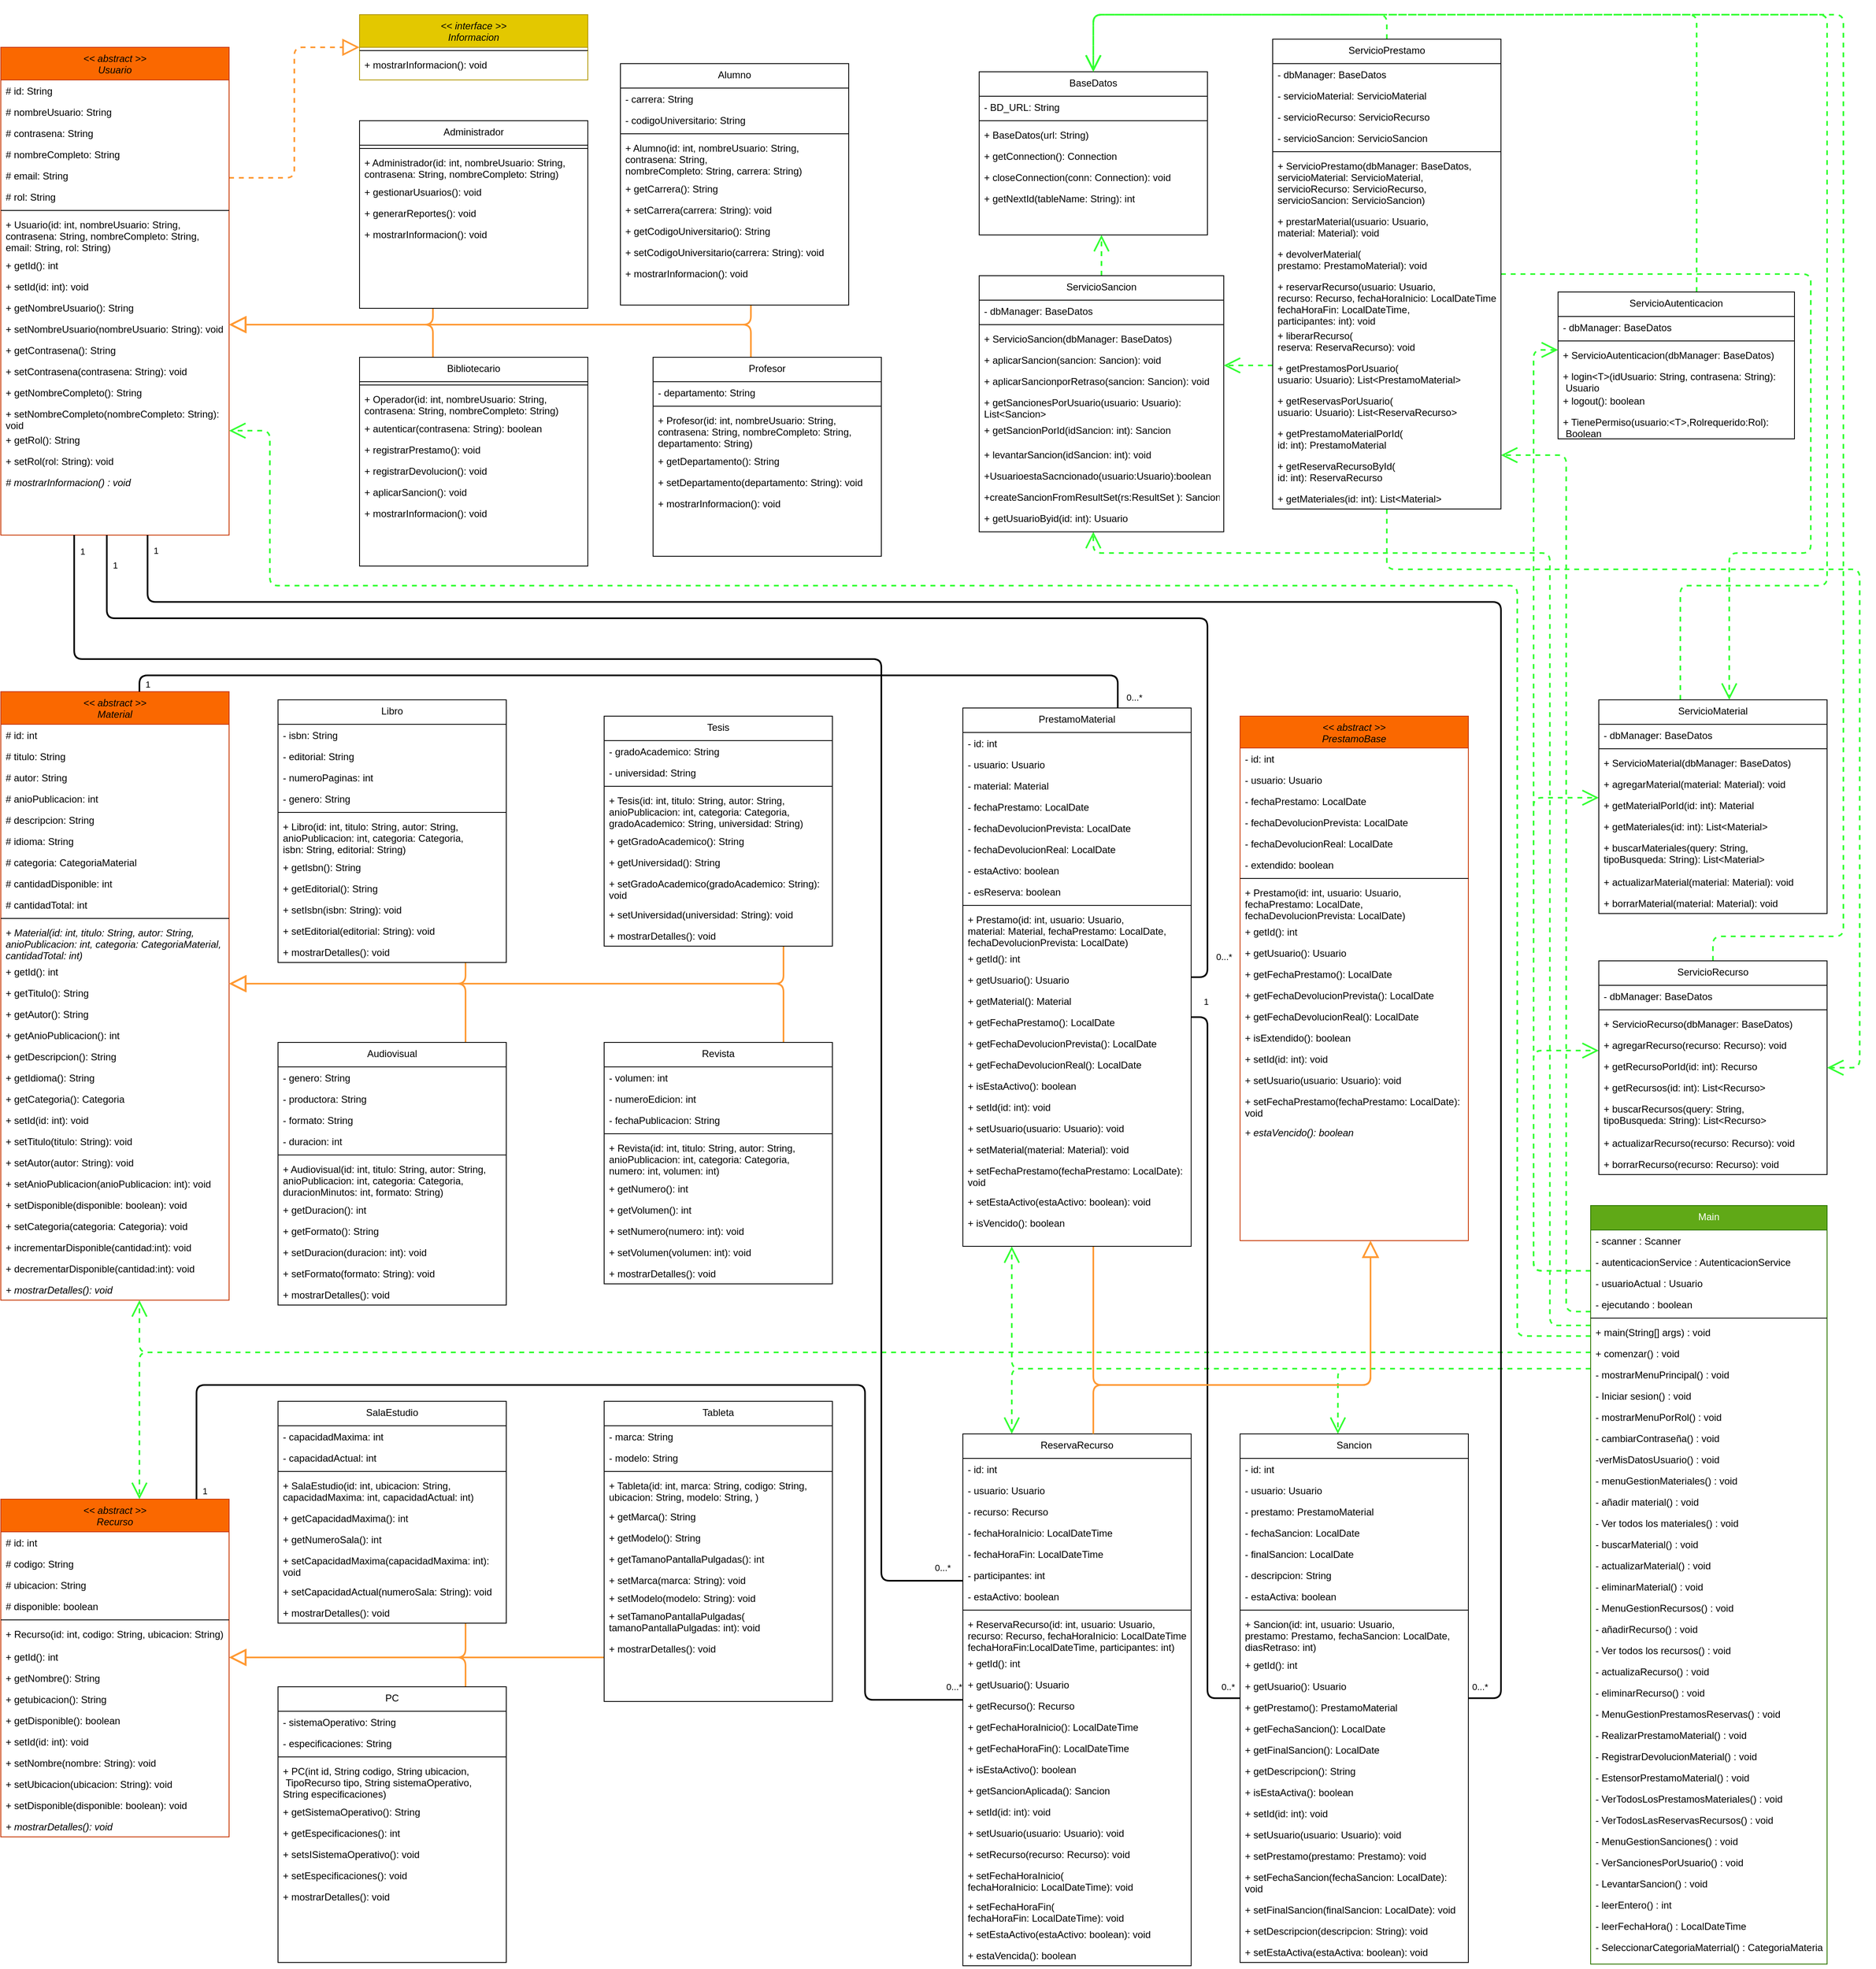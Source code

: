 <mxfile scale="1" border="0" version="28.0.6">
  <diagram name="new-4" id="NZChbiztEb22L0qW02nq">
    <mxGraphModel dx="16623" dy="9047" grid="1" gridSize="10" guides="0" tooltips="1" connect="1" arrows="1" fold="1" page="1" pageScale="1" pageWidth="1169" pageHeight="827" math="0" shadow="0">
      <root>
        <mxCell id="ecw_OJBiE6QCDlSSsBEE-0" />
        <mxCell id="ecw_OJBiE6QCDlSSsBEE-1" parent="ecw_OJBiE6QCDlSSsBEE-0" />
        <mxCell id="ecw_OJBiE6QCDlSSsBEE-3" style="edgeStyle=orthogonalEdgeStyle;shape=connector;curved=0;rounded=1;orthogonalLoop=1;jettySize=auto;html=1;dashed=1;strokeColor=#FF9933;strokeWidth=2;align=center;verticalAlign=middle;fontFamily=Helvetica;fontSize=11;fontColor=default;labelBackgroundColor=default;endArrow=block;endFill=0;endSize=16;" parent="ecw_OJBiE6QCDlSSsBEE-1" source="ecw_OJBiE6QCDlSSsBEE-7" target="ecw_OJBiE6QCDlSSsBEE-377" edge="1">
          <mxGeometry relative="1" as="geometry">
            <Array as="points">
              <mxPoint x="-14800" y="-8020" />
              <mxPoint x="-14800" y="-8180" />
            </Array>
          </mxGeometry>
        </mxCell>
        <mxCell id="ecw_OJBiE6QCDlSSsBEE-7" value="&lt;&lt; abstract &gt;&gt;&#xa;Usuario" style="swimlane;fontStyle=2;align=center;verticalAlign=top;childLayout=stackLayout;horizontal=1;startSize=40;horizontalStack=0;resizeParent=1;resizeLast=0;collapsible=1;marginBottom=0;rounded=0;shadow=0;strokeWidth=1;fillColor=#fa6800;fontColor=#000000;strokeColor=#C73500;" parent="ecw_OJBiE6QCDlSSsBEE-1" vertex="1">
          <mxGeometry x="-15160" y="-8180" width="280" height="598" as="geometry">
            <mxRectangle x="130" y="380" width="160" height="26" as="alternateBounds" />
          </mxGeometry>
        </mxCell>
        <mxCell id="ecw_OJBiE6QCDlSSsBEE-8" value="# id: String" style="text;align=left;verticalAlign=top;spacingLeft=4;spacingRight=4;overflow=hidden;rotatable=0;points=[[0,0.5],[1,0.5]];portConstraint=eastwest;" parent="ecw_OJBiE6QCDlSSsBEE-7" vertex="1">
          <mxGeometry y="40" width="280" height="26" as="geometry" />
        </mxCell>
        <mxCell id="ecw_OJBiE6QCDlSSsBEE-9" value="# nombreUsuario: String" style="text;align=left;verticalAlign=top;spacingLeft=4;spacingRight=4;overflow=hidden;rotatable=0;points=[[0,0.5],[1,0.5]];portConstraint=eastwest;rounded=0;shadow=0;html=0;" parent="ecw_OJBiE6QCDlSSsBEE-7" vertex="1">
          <mxGeometry y="66" width="280" height="26" as="geometry" />
        </mxCell>
        <mxCell id="ecw_OJBiE6QCDlSSsBEE-10" value="# contrasena: String" style="text;align=left;verticalAlign=top;spacingLeft=4;spacingRight=4;overflow=hidden;rotatable=0;points=[[0,0.5],[1,0.5]];portConstraint=eastwest;rounded=0;shadow=0;html=0;" parent="ecw_OJBiE6QCDlSSsBEE-7" vertex="1">
          <mxGeometry y="92" width="280" height="26" as="geometry" />
        </mxCell>
        <mxCell id="ecw_OJBiE6QCDlSSsBEE-11" value="# nombreCompleto: String" style="text;align=left;verticalAlign=top;spacingLeft=4;spacingRight=4;overflow=hidden;rotatable=0;points=[[0,0.5],[1,0.5]];portConstraint=eastwest;rounded=0;shadow=0;html=0;" parent="ecw_OJBiE6QCDlSSsBEE-7" vertex="1">
          <mxGeometry y="118" width="280" height="26" as="geometry" />
        </mxCell>
        <mxCell id="ecw_OJBiE6QCDlSSsBEE-12" value="# email: String" style="text;align=left;verticalAlign=top;spacingLeft=4;spacingRight=4;overflow=hidden;rotatable=0;points=[[0,0.5],[1,0.5]];portConstraint=eastwest;rounded=0;shadow=0;html=0;" parent="ecw_OJBiE6QCDlSSsBEE-7" vertex="1">
          <mxGeometry y="144" width="280" height="26" as="geometry" />
        </mxCell>
        <mxCell id="ecw_OJBiE6QCDlSSsBEE-13" value="# rol: String" style="text;align=left;verticalAlign=top;spacingLeft=4;spacingRight=4;overflow=hidden;rotatable=0;points=[[0,0.5],[1,0.5]];portConstraint=eastwest;rounded=0;shadow=0;html=0;" parent="ecw_OJBiE6QCDlSSsBEE-7" vertex="1">
          <mxGeometry y="170" width="280" height="26" as="geometry" />
        </mxCell>
        <mxCell id="ecw_OJBiE6QCDlSSsBEE-15" value="" style="line;html=1;strokeWidth=1;align=left;verticalAlign=middle;spacingTop=-1;spacingLeft=3;spacingRight=3;rotatable=0;labelPosition=right;points=[];portConstraint=eastwest;" parent="ecw_OJBiE6QCDlSSsBEE-7" vertex="1">
          <mxGeometry y="196" width="280" height="8" as="geometry" />
        </mxCell>
        <mxCell id="ecw_OJBiE6QCDlSSsBEE-16" value="+ Usuario(id: int, nombreUsuario: String, &#xa;contrasena: String, nombreCompleto: String, &#xa;email: String, rol: String)" style="text;align=left;verticalAlign=top;spacingLeft=4;spacingRight=4;overflow=hidden;rotatable=0;points=[[0,0.5],[1,0.5]];portConstraint=eastwest;fontStyle=0" parent="ecw_OJBiE6QCDlSSsBEE-7" vertex="1">
          <mxGeometry y="204" width="280" height="50" as="geometry" />
        </mxCell>
        <mxCell id="ecw_OJBiE6QCDlSSsBEE-17" value="+ getId(): int" style="text;align=left;verticalAlign=top;spacingLeft=4;spacingRight=4;overflow=hidden;rotatable=0;points=[[0,0.5],[1,0.5]];portConstraint=eastwest;fontStyle=0" parent="ecw_OJBiE6QCDlSSsBEE-7" vertex="1">
          <mxGeometry y="254" width="280" height="26" as="geometry" />
        </mxCell>
        <mxCell id="ecw_OJBiE6QCDlSSsBEE-22" value="+ setId(id: int): void" style="text;align=left;verticalAlign=top;spacingLeft=4;spacingRight=4;overflow=hidden;rotatable=0;points=[[0,0.5],[1,0.5]];portConstraint=eastwest;fontStyle=0" parent="ecw_OJBiE6QCDlSSsBEE-7" vertex="1">
          <mxGeometry y="280" width="280" height="26" as="geometry" />
        </mxCell>
        <mxCell id="ecw_OJBiE6QCDlSSsBEE-18" value="+ getNombreUsuario(): String" style="text;align=left;verticalAlign=top;spacingLeft=4;spacingRight=4;overflow=hidden;rotatable=0;points=[[0,0.5],[1,0.5]];portConstraint=eastwest;rounded=0;shadow=0;html=0;fontStyle=0" parent="ecw_OJBiE6QCDlSSsBEE-7" vertex="1">
          <mxGeometry y="306" width="280" height="26" as="geometry" />
        </mxCell>
        <mxCell id="ecw_OJBiE6QCDlSSsBEE-23" value="+ setNombreUsuario(nombreUsuario: String): void" style="text;align=left;verticalAlign=top;spacingLeft=4;spacingRight=4;overflow=hidden;rotatable=0;points=[[0,0.5],[1,0.5]];portConstraint=eastwest;fontStyle=0" parent="ecw_OJBiE6QCDlSSsBEE-7" vertex="1">
          <mxGeometry y="332" width="280" height="26" as="geometry" />
        </mxCell>
        <mxCell id="ecw_OJBiE6QCDlSSsBEE-19" value="+ getContrasena(): String" style="text;align=left;verticalAlign=top;spacingLeft=4;spacingRight=4;overflow=hidden;rotatable=0;points=[[0,0.5],[1,0.5]];portConstraint=eastwest;rounded=0;shadow=0;html=0;" parent="ecw_OJBiE6QCDlSSsBEE-7" vertex="1">
          <mxGeometry y="358" width="280" height="26" as="geometry" />
        </mxCell>
        <mxCell id="ecw_OJBiE6QCDlSSsBEE-24" value="+ setContrasena(contrasena: String): void" style="text;align=left;verticalAlign=top;spacingLeft=4;spacingRight=4;overflow=hidden;rotatable=0;points=[[0,0.5],[1,0.5]];portConstraint=eastwest;fontStyle=0" parent="ecw_OJBiE6QCDlSSsBEE-7" vertex="1">
          <mxGeometry y="384" width="280" height="26" as="geometry" />
        </mxCell>
        <mxCell id="ecw_OJBiE6QCDlSSsBEE-20" value="+ getNombreCompleto(): String" style="text;align=left;verticalAlign=top;spacingLeft=4;spacingRight=4;overflow=hidden;rotatable=0;points=[[0,0.5],[1,0.5]];portConstraint=eastwest;rounded=0;shadow=0;html=0;" parent="ecw_OJBiE6QCDlSSsBEE-7" vertex="1">
          <mxGeometry y="410" width="280" height="26" as="geometry" />
        </mxCell>
        <mxCell id="ecw_OJBiE6QCDlSSsBEE-25" value="+ setNombreCompleto(nombreCompleto: String): &#xa;void" style="text;align=left;verticalAlign=top;spacingLeft=4;spacingRight=4;overflow=hidden;rotatable=0;points=[[0,0.5],[1,0.5]];portConstraint=eastwest;fontStyle=0" parent="ecw_OJBiE6QCDlSSsBEE-7" vertex="1">
          <mxGeometry y="436" width="280" height="32" as="geometry" />
        </mxCell>
        <mxCell id="ecw_OJBiE6QCDlSSsBEE-21" value="+ getRol(): String" style="text;align=left;verticalAlign=top;spacingLeft=4;spacingRight=4;overflow=hidden;rotatable=0;points=[[0,0.5],[1,0.5]];portConstraint=eastwest;rounded=0;shadow=0;html=0;" parent="ecw_OJBiE6QCDlSSsBEE-7" vertex="1">
          <mxGeometry y="468" width="280" height="26" as="geometry" />
        </mxCell>
        <mxCell id="ecw_OJBiE6QCDlSSsBEE-26" value="+ setRol(rol: String): void" style="text;align=left;verticalAlign=top;spacingLeft=4;spacingRight=4;overflow=hidden;rotatable=0;points=[[0,0.5],[1,0.5]];portConstraint=eastwest;fontStyle=0" parent="ecw_OJBiE6QCDlSSsBEE-7" vertex="1">
          <mxGeometry y="494" width="280" height="26" as="geometry" />
        </mxCell>
        <mxCell id="ih4sQrugVe3iXe96H1Av-0" value="# mostrarInformacion() : void" style="text;align=left;verticalAlign=top;spacingLeft=4;spacingRight=4;overflow=hidden;rotatable=0;points=[[0,0.5],[1,0.5]];portConstraint=eastwest;fontStyle=2" parent="ecw_OJBiE6QCDlSSsBEE-7" vertex="1">
          <mxGeometry y="520" width="280" height="26" as="geometry" />
        </mxCell>
        <mxCell id="ecw_OJBiE6QCDlSSsBEE-28" style="edgeStyle=orthogonalEdgeStyle;shape=connector;curved=0;rounded=1;orthogonalLoop=1;jettySize=auto;html=1;strokeColor=#FF9933;strokeWidth=2;align=center;verticalAlign=middle;fontFamily=Helvetica;fontSize=11;fontColor=default;labelBackgroundColor=default;endArrow=block;endFill=0;endSize=16;" parent="ecw_OJBiE6QCDlSSsBEE-1" source="ecw_OJBiE6QCDlSSsBEE-29" target="ecw_OJBiE6QCDlSSsBEE-7" edge="1">
          <mxGeometry relative="1" as="geometry">
            <Array as="points">
              <mxPoint x="-14630" y="-7840" />
            </Array>
          </mxGeometry>
        </mxCell>
        <mxCell id="ecw_OJBiE6QCDlSSsBEE-29" value="Administrador" style="swimlane;fontStyle=0;align=center;verticalAlign=top;childLayout=stackLayout;horizontal=1;startSize=30;horizontalStack=0;resizeParent=1;resizeLast=0;collapsible=1;marginBottom=0;rounded=0;shadow=0;strokeWidth=1;" parent="ecw_OJBiE6QCDlSSsBEE-1" vertex="1">
          <mxGeometry x="-14720" y="-8090" width="280" height="230" as="geometry">
            <mxRectangle x="130" y="380" width="160" height="26" as="alternateBounds" />
          </mxGeometry>
        </mxCell>
        <mxCell id="ecw_OJBiE6QCDlSSsBEE-31" value="" style="line;html=1;strokeWidth=1;align=left;verticalAlign=middle;spacingTop=-1;spacingLeft=3;spacingRight=3;rotatable=0;labelPosition=right;points=[];portConstraint=eastwest;" parent="ecw_OJBiE6QCDlSSsBEE-29" vertex="1">
          <mxGeometry y="30" width="280" height="8" as="geometry" />
        </mxCell>
        <mxCell id="ecw_OJBiE6QCDlSSsBEE-32" value="+ Administrador(id: int, nombreUsuario: String, &#xa;contrasena: String, nombreCompleto: String)" style="text;align=left;verticalAlign=top;spacingLeft=4;spacingRight=4;overflow=hidden;rotatable=0;points=[[0,0.5],[1,0.5]];portConstraint=eastwest;" parent="ecw_OJBiE6QCDlSSsBEE-29" vertex="1">
          <mxGeometry y="38" width="280" height="36" as="geometry" />
        </mxCell>
        <mxCell id="se7aEWiKqazrtZZNGl2T-0" value="+ gestionarUsuarios(): void" style="text;align=left;verticalAlign=top;spacingLeft=4;spacingRight=4;overflow=hidden;rotatable=0;points=[[0,0.5],[1,0.5]];portConstraint=eastwest;rounded=0;shadow=0;html=0;" parent="ecw_OJBiE6QCDlSSsBEE-29" vertex="1">
          <mxGeometry y="74" width="280" height="26" as="geometry" />
        </mxCell>
        <mxCell id="tnHd-xGfJZXZhbbgQxCl-20" value="+ generarReportes(): void" style="text;align=left;verticalAlign=top;spacingLeft=4;spacingRight=4;overflow=hidden;rotatable=0;points=[[0,0.5],[1,0.5]];portConstraint=eastwest;rounded=0;shadow=0;html=0;" parent="ecw_OJBiE6QCDlSSsBEE-29" vertex="1">
          <mxGeometry y="100" width="280" height="26" as="geometry" />
        </mxCell>
        <mxCell id="se7aEWiKqazrtZZNGl2T-2" value="+ mostrarInformacion(): void" style="text;align=left;verticalAlign=top;spacingLeft=4;spacingRight=4;overflow=hidden;rotatable=0;points=[[0,0.5],[1,0.5]];portConstraint=eastwest;rounded=0;shadow=0;html=0;" parent="ecw_OJBiE6QCDlSSsBEE-29" vertex="1">
          <mxGeometry y="126" width="280" height="26" as="geometry" />
        </mxCell>
        <mxCell id="ecw_OJBiE6QCDlSSsBEE-35" style="edgeStyle=orthogonalEdgeStyle;shape=connector;curved=0;rounded=1;orthogonalLoop=1;jettySize=auto;html=1;strokeColor=#FF9933;strokeWidth=2;align=center;verticalAlign=middle;fontFamily=Helvetica;fontSize=11;fontColor=default;labelBackgroundColor=default;endArrow=block;endFill=0;endSize=16;" parent="ecw_OJBiE6QCDlSSsBEE-1" source="ecw_OJBiE6QCDlSSsBEE-36" target="ecw_OJBiE6QCDlSSsBEE-7" edge="1">
          <mxGeometry relative="1" as="geometry">
            <Array as="points">
              <mxPoint x="-14630" y="-7840" />
            </Array>
          </mxGeometry>
        </mxCell>
        <mxCell id="ecw_OJBiE6QCDlSSsBEE-36" value="Bibliotecario" style="swimlane;fontStyle=0;align=center;verticalAlign=top;childLayout=stackLayout;horizontal=1;startSize=30;horizontalStack=0;resizeParent=1;resizeLast=0;collapsible=1;marginBottom=0;rounded=0;shadow=0;strokeWidth=1;" parent="ecw_OJBiE6QCDlSSsBEE-1" vertex="1">
          <mxGeometry x="-14720" y="-7800" width="280" height="256" as="geometry">
            <mxRectangle x="130" y="380" width="160" height="26" as="alternateBounds" />
          </mxGeometry>
        </mxCell>
        <mxCell id="ecw_OJBiE6QCDlSSsBEE-38" value="" style="line;html=1;strokeWidth=1;align=left;verticalAlign=middle;spacingTop=-1;spacingLeft=3;spacingRight=3;rotatable=0;labelPosition=right;points=[];portConstraint=eastwest;" parent="ecw_OJBiE6QCDlSSsBEE-36" vertex="1">
          <mxGeometry y="30" width="280" height="8" as="geometry" />
        </mxCell>
        <mxCell id="ecw_OJBiE6QCDlSSsBEE-39" value="+ Operador(id: int, nombreUsuario: String, &#xa;contrasena: String, nombreCompleto: String)" style="text;align=left;verticalAlign=top;spacingLeft=4;spacingRight=4;overflow=hidden;rotatable=0;points=[[0,0.5],[1,0.5]];portConstraint=eastwest;" parent="ecw_OJBiE6QCDlSSsBEE-36" vertex="1">
          <mxGeometry y="38" width="280" height="36" as="geometry" />
        </mxCell>
        <mxCell id="ecw_OJBiE6QCDlSSsBEE-41" value="+ autenticar(contrasena: String): boolean" style="text;align=left;verticalAlign=top;spacingLeft=4;spacingRight=4;overflow=hidden;rotatable=0;points=[[0,0.5],[1,0.5]];portConstraint=eastwest;rounded=0;shadow=0;html=0;" parent="ecw_OJBiE6QCDlSSsBEE-36" vertex="1">
          <mxGeometry y="74" width="280" height="26" as="geometry" />
        </mxCell>
        <mxCell id="se7aEWiKqazrtZZNGl2T-3" value="+ registrarPrestamo(): void" style="text;align=left;verticalAlign=top;spacingLeft=4;spacingRight=4;overflow=hidden;rotatable=0;points=[[0,0.5],[1,0.5]];portConstraint=eastwest;rounded=0;shadow=0;html=0;" parent="ecw_OJBiE6QCDlSSsBEE-36" vertex="1">
          <mxGeometry y="100" width="280" height="26" as="geometry" />
        </mxCell>
        <mxCell id="se7aEWiKqazrtZZNGl2T-4" value="+ registrarDevolucion(): void" style="text;align=left;verticalAlign=top;spacingLeft=4;spacingRight=4;overflow=hidden;rotatable=0;points=[[0,0.5],[1,0.5]];portConstraint=eastwest;rounded=0;shadow=0;html=0;" parent="ecw_OJBiE6QCDlSSsBEE-36" vertex="1">
          <mxGeometry y="126" width="280" height="26" as="geometry" />
        </mxCell>
        <mxCell id="se7aEWiKqazrtZZNGl2T-5" value="+ aplicarSancion(): void" style="text;align=left;verticalAlign=top;spacingLeft=4;spacingRight=4;overflow=hidden;rotatable=0;points=[[0,0.5],[1,0.5]];portConstraint=eastwest;rounded=0;shadow=0;html=0;" parent="ecw_OJBiE6QCDlSSsBEE-36" vertex="1">
          <mxGeometry y="152" width="280" height="26" as="geometry" />
        </mxCell>
        <mxCell id="se7aEWiKqazrtZZNGl2T-6" value="+ mostrarInformacion(): void" style="text;align=left;verticalAlign=top;spacingLeft=4;spacingRight=4;overflow=hidden;rotatable=0;points=[[0,0.5],[1,0.5]];portConstraint=eastwest;rounded=0;shadow=0;html=0;" parent="ecw_OJBiE6QCDlSSsBEE-36" vertex="1">
          <mxGeometry y="178" width="280" height="26" as="geometry" />
        </mxCell>
        <mxCell id="ecw_OJBiE6QCDlSSsBEE-42" style="edgeStyle=orthogonalEdgeStyle;shape=connector;curved=0;rounded=1;orthogonalLoop=1;jettySize=auto;html=1;strokeColor=#FF9933;strokeWidth=2;align=center;verticalAlign=middle;fontFamily=Helvetica;fontSize=11;fontColor=default;labelBackgroundColor=default;endArrow=block;endFill=0;endSize=16;" parent="ecw_OJBiE6QCDlSSsBEE-1" source="ecw_OJBiE6QCDlSSsBEE-43" target="ecw_OJBiE6QCDlSSsBEE-7" edge="1">
          <mxGeometry relative="1" as="geometry">
            <Array as="points">
              <mxPoint x="-14240" y="-7840" />
            </Array>
          </mxGeometry>
        </mxCell>
        <mxCell id="ecw_OJBiE6QCDlSSsBEE-43" value="Profesor" style="swimlane;fontStyle=0;align=center;verticalAlign=top;childLayout=stackLayout;horizontal=1;startSize=30;horizontalStack=0;resizeParent=1;resizeLast=0;collapsible=1;marginBottom=0;rounded=0;shadow=0;strokeWidth=1;" parent="ecw_OJBiE6QCDlSSsBEE-1" vertex="1">
          <mxGeometry x="-14360" y="-7800" width="280" height="244" as="geometry">
            <mxRectangle x="130" y="380" width="160" height="26" as="alternateBounds" />
          </mxGeometry>
        </mxCell>
        <mxCell id="ecw_OJBiE6QCDlSSsBEE-44" value="- departamento: String" style="text;align=left;verticalAlign=top;spacingLeft=4;spacingRight=4;overflow=hidden;rotatable=0;points=[[0,0.5],[1,0.5]];portConstraint=eastwest;rounded=0;shadow=0;html=0;" parent="ecw_OJBiE6QCDlSSsBEE-43" vertex="1">
          <mxGeometry y="30" width="280" height="26" as="geometry" />
        </mxCell>
        <mxCell id="ecw_OJBiE6QCDlSSsBEE-46" value="" style="line;html=1;strokeWidth=1;align=left;verticalAlign=middle;spacingTop=-1;spacingLeft=3;spacingRight=3;rotatable=0;labelPosition=right;points=[];portConstraint=eastwest;" parent="ecw_OJBiE6QCDlSSsBEE-43" vertex="1">
          <mxGeometry y="56" width="280" height="8" as="geometry" />
        </mxCell>
        <mxCell id="ecw_OJBiE6QCDlSSsBEE-47" value="+ Profesor(id: int, nombreUsuario: String, &#xa;contrasena: String, nombreCompleto: String, &#xa;departamento: String)" style="text;align=left;verticalAlign=top;spacingLeft=4;spacingRight=4;overflow=hidden;rotatable=0;points=[[0,0.5],[1,0.5]];portConstraint=eastwest;" parent="ecw_OJBiE6QCDlSSsBEE-43" vertex="1">
          <mxGeometry y="64" width="280" height="50" as="geometry" />
        </mxCell>
        <mxCell id="ecw_OJBiE6QCDlSSsBEE-48" value="+ getDepartamento(): String" style="text;align=left;verticalAlign=top;spacingLeft=4;spacingRight=4;overflow=hidden;rotatable=0;points=[[0,0.5],[1,0.5]];portConstraint=eastwest;rounded=0;shadow=0;html=0;" parent="ecw_OJBiE6QCDlSSsBEE-43" vertex="1">
          <mxGeometry y="114" width="280" height="26" as="geometry" />
        </mxCell>
        <mxCell id="ecw_OJBiE6QCDlSSsBEE-49" value="+ setDepartamento(departamento: String): void" style="text;align=left;verticalAlign=top;spacingLeft=4;spacingRight=4;overflow=hidden;rotatable=0;points=[[0,0.5],[1,0.5]];portConstraint=eastwest;rounded=0;shadow=0;html=0;" parent="ecw_OJBiE6QCDlSSsBEE-43" vertex="1">
          <mxGeometry y="140" width="280" height="26" as="geometry" />
        </mxCell>
        <mxCell id="tnHd-xGfJZXZhbbgQxCl-24" value="+ mostrarInformacion(): void" style="text;align=left;verticalAlign=top;spacingLeft=4;spacingRight=4;overflow=hidden;rotatable=0;points=[[0,0.5],[1,0.5]];portConstraint=eastwest;rounded=0;shadow=0;html=0;" parent="ecw_OJBiE6QCDlSSsBEE-43" vertex="1">
          <mxGeometry y="166" width="280" height="26" as="geometry" />
        </mxCell>
        <mxCell id="ecw_OJBiE6QCDlSSsBEE-52" style="edgeStyle=orthogonalEdgeStyle;shape=connector;curved=0;rounded=1;orthogonalLoop=1;jettySize=auto;html=1;strokeColor=#FF9933;strokeWidth=2;align=center;verticalAlign=middle;fontFamily=Helvetica;fontSize=11;fontColor=default;labelBackgroundColor=default;endArrow=block;endFill=0;endSize=16;" parent="ecw_OJBiE6QCDlSSsBEE-1" source="ecw_OJBiE6QCDlSSsBEE-53" target="ecw_OJBiE6QCDlSSsBEE-7" edge="1">
          <mxGeometry relative="1" as="geometry">
            <Array as="points">
              <mxPoint x="-14240" y="-7840" />
            </Array>
          </mxGeometry>
        </mxCell>
        <mxCell id="ecw_OJBiE6QCDlSSsBEE-53" value="Alumno" style="swimlane;fontStyle=0;align=center;verticalAlign=top;childLayout=stackLayout;horizontal=1;startSize=30;horizontalStack=0;resizeParent=1;resizeLast=0;collapsible=1;marginBottom=0;rounded=0;shadow=0;strokeWidth=1;" parent="ecw_OJBiE6QCDlSSsBEE-1" vertex="1">
          <mxGeometry x="-14400" y="-8160" width="280" height="296" as="geometry">
            <mxRectangle x="130" y="380" width="160" height="26" as="alternateBounds" />
          </mxGeometry>
        </mxCell>
        <mxCell id="ecw_OJBiE6QCDlSSsBEE-54" value="- carrera: String" style="text;align=left;verticalAlign=top;spacingLeft=4;spacingRight=4;overflow=hidden;rotatable=0;points=[[0,0.5],[1,0.5]];portConstraint=eastwest;rounded=0;shadow=0;html=0;" parent="ecw_OJBiE6QCDlSSsBEE-53" vertex="1">
          <mxGeometry y="30" width="280" height="26" as="geometry" />
        </mxCell>
        <mxCell id="ecw_OJBiE6QCDlSSsBEE-55" value="- codigoUniversitario: String" style="text;align=left;verticalAlign=top;spacingLeft=4;spacingRight=4;overflow=hidden;rotatable=0;points=[[0,0.5],[1,0.5]];portConstraint=eastwest;rounded=0;shadow=0;html=0;" parent="ecw_OJBiE6QCDlSSsBEE-53" vertex="1">
          <mxGeometry y="56" width="280" height="26" as="geometry" />
        </mxCell>
        <mxCell id="ecw_OJBiE6QCDlSSsBEE-56" value="" style="line;html=1;strokeWidth=1;align=left;verticalAlign=middle;spacingTop=-1;spacingLeft=3;spacingRight=3;rotatable=0;labelPosition=right;points=[];portConstraint=eastwest;" parent="ecw_OJBiE6QCDlSSsBEE-53" vertex="1">
          <mxGeometry y="82" width="280" height="8" as="geometry" />
        </mxCell>
        <mxCell id="ecw_OJBiE6QCDlSSsBEE-57" value="+ Alumno(id: int, nombreUsuario: String, &#xa;contrasena: String, &#xa;nombreCompleto: String, carrera: String)" style="text;align=left;verticalAlign=top;spacingLeft=4;spacingRight=4;overflow=hidden;rotatable=0;points=[[0,0.5],[1,0.5]];portConstraint=eastwest;" parent="ecw_OJBiE6QCDlSSsBEE-53" vertex="1">
          <mxGeometry y="90" width="280" height="50" as="geometry" />
        </mxCell>
        <mxCell id="ecw_OJBiE6QCDlSSsBEE-58" value="+ getCarrera(): String" style="text;align=left;verticalAlign=top;spacingLeft=4;spacingRight=4;overflow=hidden;rotatable=0;points=[[0,0.5],[1,0.5]];portConstraint=eastwest;rounded=0;shadow=0;html=0;" parent="ecw_OJBiE6QCDlSSsBEE-53" vertex="1">
          <mxGeometry y="140" width="280" height="26" as="geometry" />
        </mxCell>
        <mxCell id="ecw_OJBiE6QCDlSSsBEE-59" value="+ setCarrera(carrera: String): void" style="text;align=left;verticalAlign=top;spacingLeft=4;spacingRight=4;overflow=hidden;rotatable=0;points=[[0,0.5],[1,0.5]];portConstraint=eastwest;rounded=0;shadow=0;html=0;" parent="ecw_OJBiE6QCDlSSsBEE-53" vertex="1">
          <mxGeometry y="166" width="280" height="26" as="geometry" />
        </mxCell>
        <mxCell id="tnHd-xGfJZXZhbbgQxCl-22" value="+ getCodigoUniversitario(): String" style="text;align=left;verticalAlign=top;spacingLeft=4;spacingRight=4;overflow=hidden;rotatable=0;points=[[0,0.5],[1,0.5]];portConstraint=eastwest;rounded=0;shadow=0;html=0;" parent="ecw_OJBiE6QCDlSSsBEE-53" vertex="1">
          <mxGeometry y="192" width="280" height="26" as="geometry" />
        </mxCell>
        <mxCell id="tnHd-xGfJZXZhbbgQxCl-21" value="+ setCodigoUniversitario(carrera: String): void" style="text;align=left;verticalAlign=top;spacingLeft=4;spacingRight=4;overflow=hidden;rotatable=0;points=[[0,0.5],[1,0.5]];portConstraint=eastwest;rounded=0;shadow=0;html=0;" parent="ecw_OJBiE6QCDlSSsBEE-53" vertex="1">
          <mxGeometry y="218" width="280" height="26" as="geometry" />
        </mxCell>
        <mxCell id="tnHd-xGfJZXZhbbgQxCl-23" value="+ mostrarInformacion(): void" style="text;align=left;verticalAlign=top;spacingLeft=4;spacingRight=4;overflow=hidden;rotatable=0;points=[[0,0.5],[1,0.5]];portConstraint=eastwest;rounded=0;shadow=0;html=0;" parent="ecw_OJBiE6QCDlSSsBEE-53" vertex="1">
          <mxGeometry y="244" width="280" height="26" as="geometry" />
        </mxCell>
        <mxCell id="ecw_OJBiE6QCDlSSsBEE-79" value="&lt;&lt; abstract &gt;&gt;&#xa;Material" style="swimlane;fontStyle=2;align=center;verticalAlign=top;childLayout=stackLayout;horizontal=1;startSize=40;horizontalStack=0;resizeParent=1;resizeLast=0;collapsible=1;marginBottom=0;rounded=0;shadow=0;strokeWidth=1;fillColor=#fa6800;fontColor=#000000;strokeColor=#C73500;" parent="ecw_OJBiE6QCDlSSsBEE-1" vertex="1">
          <mxGeometry x="-15160" y="-7390" width="280" height="746" as="geometry">
            <mxRectangle x="720" y="827" width="160" height="26" as="alternateBounds" />
          </mxGeometry>
        </mxCell>
        <mxCell id="ecw_OJBiE6QCDlSSsBEE-80" value="# id: int" style="text;align=left;verticalAlign=top;spacingLeft=4;spacingRight=4;overflow=hidden;rotatable=0;points=[[0,0.5],[1,0.5]];portConstraint=eastwest;" parent="ecw_OJBiE6QCDlSSsBEE-79" vertex="1">
          <mxGeometry y="40" width="280" height="26" as="geometry" />
        </mxCell>
        <mxCell id="ecw_OJBiE6QCDlSSsBEE-81" value="# titulo: String" style="text;align=left;verticalAlign=top;spacingLeft=4;spacingRight=4;overflow=hidden;rotatable=0;points=[[0,0.5],[1,0.5]];portConstraint=eastwest;rounded=0;shadow=0;html=0;" parent="ecw_OJBiE6QCDlSSsBEE-79" vertex="1">
          <mxGeometry y="66" width="280" height="26" as="geometry" />
        </mxCell>
        <mxCell id="ecw_OJBiE6QCDlSSsBEE-82" value="# autor: String" style="text;align=left;verticalAlign=top;spacingLeft=4;spacingRight=4;overflow=hidden;rotatable=0;points=[[0,0.5],[1,0.5]];portConstraint=eastwest;rounded=0;shadow=0;html=0;" parent="ecw_OJBiE6QCDlSSsBEE-79" vertex="1">
          <mxGeometry y="92" width="280" height="26" as="geometry" />
        </mxCell>
        <mxCell id="ecw_OJBiE6QCDlSSsBEE-83" value="# anioPublicacion: int" style="text;align=left;verticalAlign=top;spacingLeft=4;spacingRight=4;overflow=hidden;rotatable=0;points=[[0,0.5],[1,0.5]];portConstraint=eastwest;rounded=0;shadow=0;html=0;" parent="ecw_OJBiE6QCDlSSsBEE-79" vertex="1">
          <mxGeometry y="118" width="280" height="26" as="geometry" />
        </mxCell>
        <mxCell id="ecw_OJBiE6QCDlSSsBEE-84" value="# descripcion: String" style="text;align=left;verticalAlign=top;spacingLeft=4;spacingRight=4;overflow=hidden;rotatable=0;points=[[0,0.5],[1,0.5]];portConstraint=eastwest;rounded=0;shadow=0;html=0;" parent="ecw_OJBiE6QCDlSSsBEE-79" vertex="1">
          <mxGeometry y="144" width="280" height="26" as="geometry" />
        </mxCell>
        <mxCell id="se7aEWiKqazrtZZNGl2T-8" value="# idioma: String" style="text;align=left;verticalAlign=top;spacingLeft=4;spacingRight=4;overflow=hidden;rotatable=0;points=[[0,0.5],[1,0.5]];portConstraint=eastwest;" parent="ecw_OJBiE6QCDlSSsBEE-79" vertex="1">
          <mxGeometry y="170" width="280" height="26" as="geometry" />
        </mxCell>
        <mxCell id="ecw_OJBiE6QCDlSSsBEE-85" value="# categoria: CategoriaMaterial" style="text;align=left;verticalAlign=top;spacingLeft=4;spacingRight=4;overflow=hidden;rotatable=0;points=[[0,0.5],[1,0.5]];portConstraint=eastwest;rounded=0;shadow=0;html=0;" parent="ecw_OJBiE6QCDlSSsBEE-79" vertex="1">
          <mxGeometry y="196" width="280" height="26" as="geometry" />
        </mxCell>
        <mxCell id="Io0mgiuXpja9gsjWtPNP-1" value="# cantidadDisponible: int" style="text;align=left;verticalAlign=top;spacingLeft=4;spacingRight=4;overflow=hidden;rotatable=0;points=[[0,0.5],[1,0.5]];portConstraint=eastwest;" parent="ecw_OJBiE6QCDlSSsBEE-79" vertex="1">
          <mxGeometry y="222" width="280" height="26" as="geometry" />
        </mxCell>
        <mxCell id="se7aEWiKqazrtZZNGl2T-9" value="# cantidadTotal: int" style="text;align=left;verticalAlign=top;spacingLeft=4;spacingRight=4;overflow=hidden;rotatable=0;points=[[0,0.5],[1,0.5]];portConstraint=eastwest;" parent="ecw_OJBiE6QCDlSSsBEE-79" vertex="1">
          <mxGeometry y="248" width="280" height="26" as="geometry" />
        </mxCell>
        <mxCell id="ecw_OJBiE6QCDlSSsBEE-86" value="" style="line;html=1;strokeWidth=1;align=left;verticalAlign=middle;spacingTop=-1;spacingLeft=3;spacingRight=3;rotatable=0;labelPosition=right;points=[];portConstraint=eastwest;" parent="ecw_OJBiE6QCDlSSsBEE-79" vertex="1">
          <mxGeometry y="274" width="280" height="8" as="geometry" />
        </mxCell>
        <mxCell id="ecw_OJBiE6QCDlSSsBEE-87" value="+ Material(id: int, titulo: String, autor: String, &#xa;anioPublicacion: int, categoria: CategoriaMaterial, &#xa;cantidadTotal: int)" style="text;align=left;verticalAlign=top;spacingLeft=4;spacingRight=4;overflow=hidden;rotatable=0;points=[[0,0.5],[1,0.5]];portConstraint=eastwest;fontStyle=2" parent="ecw_OJBiE6QCDlSSsBEE-79" vertex="1">
          <mxGeometry y="282" width="280" height="48" as="geometry" />
        </mxCell>
        <mxCell id="ecw_OJBiE6QCDlSSsBEE-88" value="+ getId(): int" style="text;align=left;verticalAlign=top;spacingLeft=4;spacingRight=4;overflow=hidden;rotatable=0;points=[[0,0.5],[1,0.5]];portConstraint=eastwest;rounded=0;shadow=0;html=0;fontStyle=0" parent="ecw_OJBiE6QCDlSSsBEE-79" vertex="1">
          <mxGeometry y="330" width="280" height="26" as="geometry" />
        </mxCell>
        <mxCell id="ecw_OJBiE6QCDlSSsBEE-89" value="+ getTitulo(): String" style="text;align=left;verticalAlign=top;spacingLeft=4;spacingRight=4;overflow=hidden;rotatable=0;points=[[0,0.5],[1,0.5]];portConstraint=eastwest;rounded=0;shadow=0;html=0;" parent="ecw_OJBiE6QCDlSSsBEE-79" vertex="1">
          <mxGeometry y="356" width="280" height="26" as="geometry" />
        </mxCell>
        <mxCell id="ecw_OJBiE6QCDlSSsBEE-90" value="+ getAutor(): String" style="text;align=left;verticalAlign=top;spacingLeft=4;spacingRight=4;overflow=hidden;rotatable=0;points=[[0,0.5],[1,0.5]];portConstraint=eastwest;rounded=0;shadow=0;html=0;" parent="ecw_OJBiE6QCDlSSsBEE-79" vertex="1">
          <mxGeometry y="382" width="280" height="26" as="geometry" />
        </mxCell>
        <mxCell id="ecw_OJBiE6QCDlSSsBEE-91" value="+ getAnioPublicacion(): int" style="text;align=left;verticalAlign=top;spacingLeft=4;spacingRight=4;overflow=hidden;rotatable=0;points=[[0,0.5],[1,0.5]];portConstraint=eastwest;rounded=0;shadow=0;html=0;" parent="ecw_OJBiE6QCDlSSsBEE-79" vertex="1">
          <mxGeometry y="408" width="280" height="26" as="geometry" />
        </mxCell>
        <mxCell id="Io0mgiuXpja9gsjWtPNP-2" value="+ getDescripcion(): String" style="text;align=left;verticalAlign=top;spacingLeft=4;spacingRight=4;overflow=hidden;rotatable=0;points=[[0,0.5],[1,0.5]];portConstraint=eastwest;rounded=0;shadow=0;html=0;" parent="ecw_OJBiE6QCDlSSsBEE-79" vertex="1">
          <mxGeometry y="434" width="280" height="26" as="geometry" />
        </mxCell>
        <mxCell id="Io0mgiuXpja9gsjWtPNP-3" value="+ getIdioma(): String" style="text;align=left;verticalAlign=top;spacingLeft=4;spacingRight=4;overflow=hidden;rotatable=0;points=[[0,0.5],[1,0.5]];portConstraint=eastwest;rounded=0;shadow=0;html=0;" parent="ecw_OJBiE6QCDlSSsBEE-79" vertex="1">
          <mxGeometry y="460" width="280" height="26" as="geometry" />
        </mxCell>
        <mxCell id="ecw_OJBiE6QCDlSSsBEE-93" value="+ getCategoria(): Categoria" style="text;align=left;verticalAlign=top;spacingLeft=4;spacingRight=4;overflow=hidden;rotatable=0;points=[[0,0.5],[1,0.5]];portConstraint=eastwest;rounded=0;shadow=0;html=0;" parent="ecw_OJBiE6QCDlSSsBEE-79" vertex="1">
          <mxGeometry y="486" width="280" height="26" as="geometry" />
        </mxCell>
        <mxCell id="ecw_OJBiE6QCDlSSsBEE-94" value="+ setId(id: int): void" style="text;align=left;verticalAlign=top;spacingLeft=4;spacingRight=4;overflow=hidden;rotatable=0;points=[[0,0.5],[1,0.5]];portConstraint=eastwest;rounded=0;shadow=0;html=0;" parent="ecw_OJBiE6QCDlSSsBEE-79" vertex="1">
          <mxGeometry y="512" width="280" height="26" as="geometry" />
        </mxCell>
        <mxCell id="ecw_OJBiE6QCDlSSsBEE-95" value="+ setTitulo(titulo: String): void" style="text;align=left;verticalAlign=top;spacingLeft=4;spacingRight=4;overflow=hidden;rotatable=0;points=[[0,0.5],[1,0.5]];portConstraint=eastwest;rounded=0;shadow=0;html=0;" parent="ecw_OJBiE6QCDlSSsBEE-79" vertex="1">
          <mxGeometry y="538" width="280" height="26" as="geometry" />
        </mxCell>
        <mxCell id="ecw_OJBiE6QCDlSSsBEE-96" value="+ setAutor(autor: String): void" style="text;align=left;verticalAlign=top;spacingLeft=4;spacingRight=4;overflow=hidden;rotatable=0;points=[[0,0.5],[1,0.5]];portConstraint=eastwest;rounded=0;shadow=0;html=0;" parent="ecw_OJBiE6QCDlSSsBEE-79" vertex="1">
          <mxGeometry y="564" width="280" height="26" as="geometry" />
        </mxCell>
        <mxCell id="ecw_OJBiE6QCDlSSsBEE-97" value="+ setAnioPublicacion(anioPublicacion: int): void" style="text;align=left;verticalAlign=top;spacingLeft=4;spacingRight=4;overflow=hidden;rotatable=0;points=[[0,0.5],[1,0.5]];portConstraint=eastwest;rounded=0;shadow=0;html=0;" parent="ecw_OJBiE6QCDlSSsBEE-79" vertex="1">
          <mxGeometry y="590" width="280" height="26" as="geometry" />
        </mxCell>
        <mxCell id="ecw_OJBiE6QCDlSSsBEE-98" value="+ setDisponible(disponible: boolean): void" style="text;align=left;verticalAlign=top;spacingLeft=4;spacingRight=4;overflow=hidden;rotatable=0;points=[[0,0.5],[1,0.5]];portConstraint=eastwest;rounded=0;shadow=0;html=0;" parent="ecw_OJBiE6QCDlSSsBEE-79" vertex="1">
          <mxGeometry y="616" width="280" height="26" as="geometry" />
        </mxCell>
        <mxCell id="ecw_OJBiE6QCDlSSsBEE-99" value="+ setCategoria(categoria: Categoria): void" style="text;align=left;verticalAlign=top;spacingLeft=4;spacingRight=4;overflow=hidden;rotatable=0;points=[[0,0.5],[1,0.5]];portConstraint=eastwest;rounded=0;shadow=0;html=0;" parent="ecw_OJBiE6QCDlSSsBEE-79" vertex="1">
          <mxGeometry y="642" width="280" height="26" as="geometry" />
        </mxCell>
        <mxCell id="ecw_OJBiE6QCDlSSsBEE-92" value="+ incrementarDisponible(cantidad:int): void" style="text;align=left;verticalAlign=top;spacingLeft=4;spacingRight=4;overflow=hidden;rotatable=0;points=[[0,0.5],[1,0.5]];portConstraint=eastwest;rounded=0;shadow=0;html=0;" parent="ecw_OJBiE6QCDlSSsBEE-79" vertex="1">
          <mxGeometry y="668" width="280" height="26" as="geometry" />
        </mxCell>
        <mxCell id="se7aEWiKqazrtZZNGl2T-10" value="+ decrementarDisponible(cantidad:int): void" style="text;align=left;verticalAlign=top;spacingLeft=4;spacingRight=4;overflow=hidden;rotatable=0;points=[[0,0.5],[1,0.5]];portConstraint=eastwest;rounded=0;shadow=0;html=0;" parent="ecw_OJBiE6QCDlSSsBEE-79" vertex="1">
          <mxGeometry y="694" width="280" height="26" as="geometry" />
        </mxCell>
        <mxCell id="ecw_OJBiE6QCDlSSsBEE-100" value="+ mostrarDetalles(): void" style="text;align=left;verticalAlign=top;spacingLeft=4;spacingRight=4;overflow=hidden;rotatable=0;points=[[0,0.5],[1,0.5]];portConstraint=eastwest;rounded=0;shadow=0;html=0;fontStyle=2" parent="ecw_OJBiE6QCDlSSsBEE-79" vertex="1">
          <mxGeometry y="720" width="280" height="26" as="geometry" />
        </mxCell>
        <mxCell id="w2-1c_2cRc1IGMD6rBRM-86" style="edgeStyle=orthogonalEdgeStyle;shape=connector;curved=0;rounded=1;orthogonalLoop=1;jettySize=auto;html=1;strokeColor=#FF9933;strokeWidth=2;align=center;verticalAlign=middle;fontFamily=Helvetica;fontSize=11;fontColor=default;labelBackgroundColor=default;endArrow=block;endFill=0;endSize=16;" parent="ecw_OJBiE6QCDlSSsBEE-1" source="ecw_OJBiE6QCDlSSsBEE-111" target="ecw_OJBiE6QCDlSSsBEE-79" edge="1">
          <mxGeometry relative="1" as="geometry">
            <Array as="points">
              <mxPoint x="-14590" y="-7032" />
            </Array>
          </mxGeometry>
        </mxCell>
        <mxCell id="ecw_OJBiE6QCDlSSsBEE-111" value="Libro" style="swimlane;fontStyle=0;align=center;verticalAlign=top;childLayout=stackLayout;horizontal=1;startSize=30;horizontalStack=0;resizeParent=1;resizeLast=0;collapsible=1;marginBottom=0;rounded=0;shadow=0;strokeWidth=1;" parent="ecw_OJBiE6QCDlSSsBEE-1" vertex="1">
          <mxGeometry x="-14820" y="-7380" width="280" height="322" as="geometry">
            <mxRectangle x="1070" y="1654" width="160" height="26" as="alternateBounds" />
          </mxGeometry>
        </mxCell>
        <mxCell id="ecw_OJBiE6QCDlSSsBEE-112" value="- isbn: String" style="text;align=left;verticalAlign=top;spacingLeft=4;spacingRight=4;overflow=hidden;rotatable=0;points=[[0,0.5],[1,0.5]];portConstraint=eastwest;rounded=0;shadow=0;html=0;" parent="ecw_OJBiE6QCDlSSsBEE-111" vertex="1">
          <mxGeometry y="30" width="280" height="26" as="geometry" />
        </mxCell>
        <mxCell id="ecw_OJBiE6QCDlSSsBEE-113" value="- editorial: String" style="text;align=left;verticalAlign=top;spacingLeft=4;spacingRight=4;overflow=hidden;rotatable=0;points=[[0,0.5],[1,0.5]];portConstraint=eastwest;rounded=0;shadow=0;html=0;" parent="ecw_OJBiE6QCDlSSsBEE-111" vertex="1">
          <mxGeometry y="56" width="280" height="26" as="geometry" />
        </mxCell>
        <mxCell id="Io0mgiuXpja9gsjWtPNP-4" value="- numeroPaginas: int" style="text;align=left;verticalAlign=top;spacingLeft=4;spacingRight=4;overflow=hidden;rotatable=0;points=[[0,0.5],[1,0.5]];portConstraint=eastwest;rounded=0;shadow=0;html=0;" parent="ecw_OJBiE6QCDlSSsBEE-111" vertex="1">
          <mxGeometry y="82" width="280" height="26" as="geometry" />
        </mxCell>
        <mxCell id="Io0mgiuXpja9gsjWtPNP-5" value="- genero: String" style="text;align=left;verticalAlign=top;spacingLeft=4;spacingRight=4;overflow=hidden;rotatable=0;points=[[0,0.5],[1,0.5]];portConstraint=eastwest;rounded=0;shadow=0;html=0;" parent="ecw_OJBiE6QCDlSSsBEE-111" vertex="1">
          <mxGeometry y="108" width="280" height="26" as="geometry" />
        </mxCell>
        <mxCell id="ecw_OJBiE6QCDlSSsBEE-114" value="" style="line;html=1;strokeWidth=1;align=left;verticalAlign=middle;spacingTop=-1;spacingLeft=3;spacingRight=3;rotatable=0;labelPosition=right;points=[];portConstraint=eastwest;" parent="ecw_OJBiE6QCDlSSsBEE-111" vertex="1">
          <mxGeometry y="134" width="280" height="8" as="geometry" />
        </mxCell>
        <mxCell id="ecw_OJBiE6QCDlSSsBEE-115" value="+ Libro(id: int, titulo: String, autor: String, &#xa;anioPublicacion: int, categoria: Categoria, &#xa;isbn: String, editorial: String)" style="text;align=left;verticalAlign=top;spacingLeft=4;spacingRight=4;overflow=hidden;rotatable=0;points=[[0,0.5],[1,0.5]];portConstraint=eastwest;" parent="ecw_OJBiE6QCDlSSsBEE-111" vertex="1">
          <mxGeometry y="142" width="280" height="50" as="geometry" />
        </mxCell>
        <mxCell id="ecw_OJBiE6QCDlSSsBEE-116" value="+ getIsbn(): String" style="text;align=left;verticalAlign=top;spacingLeft=4;spacingRight=4;overflow=hidden;rotatable=0;points=[[0,0.5],[1,0.5]];portConstraint=eastwest;rounded=0;shadow=0;html=0;" parent="ecw_OJBiE6QCDlSSsBEE-111" vertex="1">
          <mxGeometry y="192" width="280" height="26" as="geometry" />
        </mxCell>
        <mxCell id="ecw_OJBiE6QCDlSSsBEE-117" value="+ getEditorial(): String" style="text;align=left;verticalAlign=top;spacingLeft=4;spacingRight=4;overflow=hidden;rotatable=0;points=[[0,0.5],[1,0.5]];portConstraint=eastwest;rounded=0;shadow=0;html=0;" parent="ecw_OJBiE6QCDlSSsBEE-111" vertex="1">
          <mxGeometry y="218" width="280" height="26" as="geometry" />
        </mxCell>
        <mxCell id="ecw_OJBiE6QCDlSSsBEE-118" value="+ setIsbn(isbn: String): void" style="text;align=left;verticalAlign=top;spacingLeft=4;spacingRight=4;overflow=hidden;rotatable=0;points=[[0,0.5],[1,0.5]];portConstraint=eastwest;rounded=0;shadow=0;html=0;" parent="ecw_OJBiE6QCDlSSsBEE-111" vertex="1">
          <mxGeometry y="244" width="280" height="26" as="geometry" />
        </mxCell>
        <mxCell id="ecw_OJBiE6QCDlSSsBEE-119" value="+ setEditorial(editorial: String): void" style="text;align=left;verticalAlign=top;spacingLeft=4;spacingRight=4;overflow=hidden;rotatable=0;points=[[0,0.5],[1,0.5]];portConstraint=eastwest;rounded=0;shadow=0;html=0;" parent="ecw_OJBiE6QCDlSSsBEE-111" vertex="1">
          <mxGeometry y="270" width="280" height="26" as="geometry" />
        </mxCell>
        <mxCell id="ecw_OJBiE6QCDlSSsBEE-120" value="+ mostrarDetalles(): void" style="text;align=left;verticalAlign=top;spacingLeft=4;spacingRight=4;overflow=hidden;rotatable=0;points=[[0,0.5],[1,0.5]];portConstraint=eastwest;rounded=0;shadow=0;html=0;" parent="ecw_OJBiE6QCDlSSsBEE-111" vertex="1">
          <mxGeometry y="296" width="280" height="26" as="geometry" />
        </mxCell>
        <mxCell id="w2-1c_2cRc1IGMD6rBRM-90" style="edgeStyle=orthogonalEdgeStyle;shape=connector;curved=0;rounded=1;orthogonalLoop=1;jettySize=auto;html=1;strokeColor=#FF9933;strokeWidth=2;align=center;verticalAlign=middle;fontFamily=Helvetica;fontSize=11;fontColor=default;labelBackgroundColor=default;endArrow=block;endFill=0;endSize=16;" parent="ecw_OJBiE6QCDlSSsBEE-1" source="ecw_OJBiE6QCDlSSsBEE-125" target="ecw_OJBiE6QCDlSSsBEE-79" edge="1">
          <mxGeometry relative="1" as="geometry">
            <Array as="points">
              <mxPoint x="-14200" y="-7032" />
            </Array>
          </mxGeometry>
        </mxCell>
        <mxCell id="ecw_OJBiE6QCDlSSsBEE-125" value="Revista" style="swimlane;fontStyle=0;align=center;verticalAlign=top;childLayout=stackLayout;horizontal=1;startSize=30;horizontalStack=0;resizeParent=1;resizeLast=0;collapsible=1;marginBottom=0;rounded=0;shadow=0;strokeWidth=1;" parent="ecw_OJBiE6QCDlSSsBEE-1" vertex="1">
          <mxGeometry x="-14420" y="-6960" width="280" height="296" as="geometry">
            <mxRectangle x="1040" y="1870" width="160" height="26" as="alternateBounds" />
          </mxGeometry>
        </mxCell>
        <mxCell id="ecw_OJBiE6QCDlSSsBEE-127" value="- volumen: int" style="text;align=left;verticalAlign=top;spacingLeft=4;spacingRight=4;overflow=hidden;rotatable=0;points=[[0,0.5],[1,0.5]];portConstraint=eastwest;rounded=0;shadow=0;html=0;" parent="ecw_OJBiE6QCDlSSsBEE-125" vertex="1">
          <mxGeometry y="30" width="280" height="26" as="geometry" />
        </mxCell>
        <mxCell id="ecw_OJBiE6QCDlSSsBEE-126" value="- numeroEdicion: int" style="text;align=left;verticalAlign=top;spacingLeft=4;spacingRight=4;overflow=hidden;rotatable=0;points=[[0,0.5],[1,0.5]];portConstraint=eastwest;rounded=0;shadow=0;html=0;" parent="ecw_OJBiE6QCDlSSsBEE-125" vertex="1">
          <mxGeometry y="56" width="280" height="26" as="geometry" />
        </mxCell>
        <mxCell id="Io0mgiuXpja9gsjWtPNP-8" value="- fechaPublicacion: String" style="text;align=left;verticalAlign=top;spacingLeft=4;spacingRight=4;overflow=hidden;rotatable=0;points=[[0,0.5],[1,0.5]];portConstraint=eastwest;rounded=0;shadow=0;html=0;" parent="ecw_OJBiE6QCDlSSsBEE-125" vertex="1">
          <mxGeometry y="82" width="280" height="26" as="geometry" />
        </mxCell>
        <mxCell id="ecw_OJBiE6QCDlSSsBEE-128" value="" style="line;html=1;strokeWidth=1;align=left;verticalAlign=middle;spacingTop=-1;spacingLeft=3;spacingRight=3;rotatable=0;labelPosition=right;points=[];portConstraint=eastwest;" parent="ecw_OJBiE6QCDlSSsBEE-125" vertex="1">
          <mxGeometry y="108" width="280" height="8" as="geometry" />
        </mxCell>
        <mxCell id="ecw_OJBiE6QCDlSSsBEE-129" value="+ Revista(id: int, titulo: String, autor: String, &#xa;anioPublicacion: int, categoria: Categoria, &#xa;numero: int, volumen: int)" style="text;align=left;verticalAlign=top;spacingLeft=4;spacingRight=4;overflow=hidden;rotatable=0;points=[[0,0.5],[1,0.5]];portConstraint=eastwest;" parent="ecw_OJBiE6QCDlSSsBEE-125" vertex="1">
          <mxGeometry y="116" width="280" height="50" as="geometry" />
        </mxCell>
        <mxCell id="ecw_OJBiE6QCDlSSsBEE-130" value="+ getNumero(): int" style="text;align=left;verticalAlign=top;spacingLeft=4;spacingRight=4;overflow=hidden;rotatable=0;points=[[0,0.5],[1,0.5]];portConstraint=eastwest;rounded=0;shadow=0;html=0;" parent="ecw_OJBiE6QCDlSSsBEE-125" vertex="1">
          <mxGeometry y="166" width="280" height="26" as="geometry" />
        </mxCell>
        <mxCell id="ecw_OJBiE6QCDlSSsBEE-131" value="+ getVolumen(): int" style="text;align=left;verticalAlign=top;spacingLeft=4;spacingRight=4;overflow=hidden;rotatable=0;points=[[0,0.5],[1,0.5]];portConstraint=eastwest;rounded=0;shadow=0;html=0;" parent="ecw_OJBiE6QCDlSSsBEE-125" vertex="1">
          <mxGeometry y="192" width="280" height="26" as="geometry" />
        </mxCell>
        <mxCell id="ecw_OJBiE6QCDlSSsBEE-132" value="+ setNumero(numero: int): void" style="text;align=left;verticalAlign=top;spacingLeft=4;spacingRight=4;overflow=hidden;rotatable=0;points=[[0,0.5],[1,0.5]];portConstraint=eastwest;rounded=0;shadow=0;html=0;" parent="ecw_OJBiE6QCDlSSsBEE-125" vertex="1">
          <mxGeometry y="218" width="280" height="26" as="geometry" />
        </mxCell>
        <mxCell id="ecw_OJBiE6QCDlSSsBEE-133" value="+ setVolumen(volumen: int): void" style="text;align=left;verticalAlign=top;spacingLeft=4;spacingRight=4;overflow=hidden;rotatable=0;points=[[0,0.5],[1,0.5]];portConstraint=eastwest;rounded=0;shadow=0;html=0;" parent="ecw_OJBiE6QCDlSSsBEE-125" vertex="1">
          <mxGeometry y="244" width="280" height="26" as="geometry" />
        </mxCell>
        <mxCell id="ecw_OJBiE6QCDlSSsBEE-134" value="+ mostrarDetalles(): void" style="text;align=left;verticalAlign=top;spacingLeft=4;spacingRight=4;overflow=hidden;rotatable=0;points=[[0,0.5],[1,0.5]];portConstraint=eastwest;rounded=0;shadow=0;html=0;" parent="ecw_OJBiE6QCDlSSsBEE-125" vertex="1">
          <mxGeometry y="270" width="280" height="26" as="geometry" />
        </mxCell>
        <mxCell id="w2-1c_2cRc1IGMD6rBRM-87" style="edgeStyle=orthogonalEdgeStyle;shape=connector;curved=0;rounded=1;orthogonalLoop=1;jettySize=auto;html=1;strokeColor=#FF9933;strokeWidth=2;align=center;verticalAlign=middle;fontFamily=Helvetica;fontSize=11;fontColor=default;labelBackgroundColor=default;endArrow=block;endFill=0;endSize=16;" parent="ecw_OJBiE6QCDlSSsBEE-1" source="ecw_OJBiE6QCDlSSsBEE-139" target="ecw_OJBiE6QCDlSSsBEE-79" edge="1">
          <mxGeometry relative="1" as="geometry">
            <Array as="points">
              <mxPoint x="-14200" y="-7032" />
            </Array>
          </mxGeometry>
        </mxCell>
        <mxCell id="ecw_OJBiE6QCDlSSsBEE-139" value="Tesis" style="swimlane;fontStyle=0;align=center;verticalAlign=top;childLayout=stackLayout;horizontal=1;startSize=30;horizontalStack=0;resizeParent=1;resizeLast=0;collapsible=1;marginBottom=0;rounded=0;shadow=0;strokeWidth=1;" parent="ecw_OJBiE6QCDlSSsBEE-1" vertex="1">
          <mxGeometry x="-14420" y="-7360" width="280" height="282" as="geometry">
            <mxRectangle x="1070" y="1300" width="160" height="26" as="alternateBounds" />
          </mxGeometry>
        </mxCell>
        <mxCell id="ecw_OJBiE6QCDlSSsBEE-140" value="- gradoAcademico: String" style="text;align=left;verticalAlign=top;spacingLeft=4;spacingRight=4;overflow=hidden;rotatable=0;points=[[0,0.5],[1,0.5]];portConstraint=eastwest;rounded=0;shadow=0;html=0;" parent="ecw_OJBiE6QCDlSSsBEE-139" vertex="1">
          <mxGeometry y="30" width="280" height="26" as="geometry" />
        </mxCell>
        <mxCell id="ecw_OJBiE6QCDlSSsBEE-141" value="- universidad: String" style="text;align=left;verticalAlign=top;spacingLeft=4;spacingRight=4;overflow=hidden;rotatable=0;points=[[0,0.5],[1,0.5]];portConstraint=eastwest;rounded=0;shadow=0;html=0;" parent="ecw_OJBiE6QCDlSSsBEE-139" vertex="1">
          <mxGeometry y="56" width="280" height="26" as="geometry" />
        </mxCell>
        <mxCell id="ecw_OJBiE6QCDlSSsBEE-142" value="" style="line;html=1;strokeWidth=1;align=left;verticalAlign=middle;spacingTop=-1;spacingLeft=3;spacingRight=3;rotatable=0;labelPosition=right;points=[];portConstraint=eastwest;" parent="ecw_OJBiE6QCDlSSsBEE-139" vertex="1">
          <mxGeometry y="82" width="280" height="8" as="geometry" />
        </mxCell>
        <mxCell id="ecw_OJBiE6QCDlSSsBEE-143" value="+ Tesis(id: int, titulo: String, autor: String, &#xa;anioPublicacion: int, categoria: Categoria, &#xa;gradoAcademico: String, universidad: String)" style="text;align=left;verticalAlign=top;spacingLeft=4;spacingRight=4;overflow=hidden;rotatable=0;points=[[0,0.5],[1,0.5]];portConstraint=eastwest;" parent="ecw_OJBiE6QCDlSSsBEE-139" vertex="1">
          <mxGeometry y="90" width="280" height="50" as="geometry" />
        </mxCell>
        <mxCell id="ecw_OJBiE6QCDlSSsBEE-144" value="+ getGradoAcademico(): String" style="text;align=left;verticalAlign=top;spacingLeft=4;spacingRight=4;overflow=hidden;rotatable=0;points=[[0,0.5],[1,0.5]];portConstraint=eastwest;rounded=0;shadow=0;html=0;" parent="ecw_OJBiE6QCDlSSsBEE-139" vertex="1">
          <mxGeometry y="140" width="280" height="26" as="geometry" />
        </mxCell>
        <mxCell id="ecw_OJBiE6QCDlSSsBEE-145" value="+ getUniversidad(): String" style="text;align=left;verticalAlign=top;spacingLeft=4;spacingRight=4;overflow=hidden;rotatable=0;points=[[0,0.5],[1,0.5]];portConstraint=eastwest;rounded=0;shadow=0;html=0;" parent="ecw_OJBiE6QCDlSSsBEE-139" vertex="1">
          <mxGeometry y="166" width="280" height="26" as="geometry" />
        </mxCell>
        <mxCell id="ecw_OJBiE6QCDlSSsBEE-146" value="+ setGradoAcademico(gradoAcademico: String): &#xa;void" style="text;align=left;verticalAlign=top;spacingLeft=4;spacingRight=4;overflow=hidden;rotatable=0;points=[[0,0.5],[1,0.5]];portConstraint=eastwest;rounded=0;shadow=0;html=0;" parent="ecw_OJBiE6QCDlSSsBEE-139" vertex="1">
          <mxGeometry y="192" width="280" height="38" as="geometry" />
        </mxCell>
        <mxCell id="ecw_OJBiE6QCDlSSsBEE-147" value="+ setUniversidad(universidad: String): void" style="text;align=left;verticalAlign=top;spacingLeft=4;spacingRight=4;overflow=hidden;rotatable=0;points=[[0,0.5],[1,0.5]];portConstraint=eastwest;rounded=0;shadow=0;html=0;" parent="ecw_OJBiE6QCDlSSsBEE-139" vertex="1">
          <mxGeometry y="230" width="280" height="26" as="geometry" />
        </mxCell>
        <mxCell id="ecw_OJBiE6QCDlSSsBEE-148" value="+ mostrarDetalles(): void" style="text;align=left;verticalAlign=top;spacingLeft=4;spacingRight=4;overflow=hidden;rotatable=0;points=[[0,0.5],[1,0.5]];portConstraint=eastwest;rounded=0;shadow=0;html=0;" parent="ecw_OJBiE6QCDlSSsBEE-139" vertex="1">
          <mxGeometry y="256" width="280" height="26" as="geometry" />
        </mxCell>
        <mxCell id="w2-1c_2cRc1IGMD6rBRM-93" style="edgeStyle=orthogonalEdgeStyle;shape=connector;curved=0;rounded=1;orthogonalLoop=1;jettySize=auto;html=1;strokeColor=#FF9933;strokeWidth=2;align=center;verticalAlign=middle;fontFamily=Helvetica;fontSize=11;fontColor=default;labelBackgroundColor=default;endArrow=block;endFill=0;endSize=16;" parent="ecw_OJBiE6QCDlSSsBEE-1" source="ecw_OJBiE6QCDlSSsBEE-168" target="se7aEWiKqazrtZZNGl2T-44" edge="1">
          <mxGeometry relative="1" as="geometry">
            <Array as="points">
              <mxPoint x="-14590" y="-6206" />
            </Array>
          </mxGeometry>
        </mxCell>
        <mxCell id="ecw_OJBiE6QCDlSSsBEE-168" value="PC" style="swimlane;fontStyle=0;align=center;verticalAlign=top;childLayout=stackLayout;horizontal=1;startSize=30;horizontalStack=0;resizeParent=1;resizeLast=0;collapsible=1;marginBottom=0;rounded=0;shadow=0;strokeWidth=1;" parent="ecw_OJBiE6QCDlSSsBEE-1" vertex="1">
          <mxGeometry x="-14820" y="-6170" width="280" height="338" as="geometry">
            <mxRectangle x="-10" y="2170" width="160" height="26" as="alternateBounds" />
          </mxGeometry>
        </mxCell>
        <mxCell id="tnHd-xGfJZXZhbbgQxCl-25" value="- sistemaOperativo: String" style="text;align=left;verticalAlign=top;spacingLeft=4;spacingRight=4;overflow=hidden;rotatable=0;points=[[0,0.5],[1,0.5]];portConstraint=eastwest;rounded=0;shadow=0;html=0;" parent="ecw_OJBiE6QCDlSSsBEE-168" vertex="1">
          <mxGeometry y="30" width="280" height="26" as="geometry" />
        </mxCell>
        <mxCell id="ecw_OJBiE6QCDlSSsBEE-169" value="- especificaciones: String" style="text;align=left;verticalAlign=top;spacingLeft=4;spacingRight=4;overflow=hidden;rotatable=0;points=[[0,0.5],[1,0.5]];portConstraint=eastwest;rounded=0;shadow=0;html=0;" parent="ecw_OJBiE6QCDlSSsBEE-168" vertex="1">
          <mxGeometry y="56" width="280" height="26" as="geometry" />
        </mxCell>
        <mxCell id="ecw_OJBiE6QCDlSSsBEE-171" value="" style="line;html=1;strokeWidth=1;align=left;verticalAlign=middle;spacingTop=-1;spacingLeft=3;spacingRight=3;rotatable=0;labelPosition=right;points=[];portConstraint=eastwest;" parent="ecw_OJBiE6QCDlSSsBEE-168" vertex="1">
          <mxGeometry y="82" width="280" height="8" as="geometry" />
        </mxCell>
        <mxCell id="ecw_OJBiE6QCDlSSsBEE-172" value="+ PC(int id, String codigo, String ubicacion,   &#xa; TipoRecurso tipo, String sistemaOperativo, &#xa;String especificaciones)" style="text;align=left;verticalAlign=top;spacingLeft=4;spacingRight=4;overflow=hidden;rotatable=0;points=[[0,0.5],[1,0.5]];portConstraint=eastwest;" parent="ecw_OJBiE6QCDlSSsBEE-168" vertex="1">
          <mxGeometry y="90" width="280" height="50" as="geometry" />
        </mxCell>
        <mxCell id="ecw_OJBiE6QCDlSSsBEE-173" value="+ getSistemaOperativo(): String" style="text;align=left;verticalAlign=top;spacingLeft=4;spacingRight=4;overflow=hidden;rotatable=0;points=[[0,0.5],[1,0.5]];portConstraint=eastwest;rounded=0;shadow=0;html=0;" parent="ecw_OJBiE6QCDlSSsBEE-168" vertex="1">
          <mxGeometry y="140" width="280" height="26" as="geometry" />
        </mxCell>
        <mxCell id="ecw_OJBiE6QCDlSSsBEE-174" value="+ getEspecificaciones(): int" style="text;align=left;verticalAlign=top;spacingLeft=4;spacingRight=4;overflow=hidden;rotatable=0;points=[[0,0.5],[1,0.5]];portConstraint=eastwest;rounded=0;shadow=0;html=0;" parent="ecw_OJBiE6QCDlSSsBEE-168" vertex="1">
          <mxGeometry y="166" width="280" height="26" as="geometry" />
        </mxCell>
        <mxCell id="ecw_OJBiE6QCDlSSsBEE-175" value="+ setsISistemaOperativo(): void" style="text;align=left;verticalAlign=top;spacingLeft=4;spacingRight=4;overflow=hidden;rotatable=0;points=[[0,0.5],[1,0.5]];portConstraint=eastwest;rounded=0;shadow=0;html=0;" parent="ecw_OJBiE6QCDlSSsBEE-168" vertex="1">
          <mxGeometry y="192" width="280" height="26" as="geometry" />
        </mxCell>
        <mxCell id="ecw_OJBiE6QCDlSSsBEE-176" value="+ setEspecificaciones(): void" style="text;align=left;verticalAlign=top;spacingLeft=4;spacingRight=4;overflow=hidden;rotatable=0;points=[[0,0.5],[1,0.5]];portConstraint=eastwest;rounded=0;shadow=0;html=0;" parent="ecw_OJBiE6QCDlSSsBEE-168" vertex="1">
          <mxGeometry y="218" width="280" height="26" as="geometry" />
        </mxCell>
        <mxCell id="se7aEWiKqazrtZZNGl2T-70" value="+ mostrarDetalles(): void" style="text;align=left;verticalAlign=top;spacingLeft=4;spacingRight=4;overflow=hidden;rotatable=0;points=[[0,0.5],[1,0.5]];portConstraint=eastwest;rounded=0;shadow=0;html=0;" parent="ecw_OJBiE6QCDlSSsBEE-168" vertex="1">
          <mxGeometry y="244" width="280" height="26" as="geometry" />
        </mxCell>
        <mxCell id="w2-1c_2cRc1IGMD6rBRM-92" style="edgeStyle=orthogonalEdgeStyle;shape=connector;curved=0;rounded=1;orthogonalLoop=1;jettySize=auto;html=1;strokeColor=#FF9933;strokeWidth=2;align=center;verticalAlign=middle;fontFamily=Helvetica;fontSize=11;fontColor=default;labelBackgroundColor=default;endArrow=block;endFill=0;endSize=16;" parent="ecw_OJBiE6QCDlSSsBEE-1" source="ecw_OJBiE6QCDlSSsBEE-182" target="se7aEWiKqazrtZZNGl2T-44" edge="1">
          <mxGeometry relative="1" as="geometry">
            <Array as="points">
              <mxPoint x="-14480" y="-6206" />
              <mxPoint x="-14480" y="-6206" />
            </Array>
          </mxGeometry>
        </mxCell>
        <mxCell id="ecw_OJBiE6QCDlSSsBEE-182" value="Tableta" style="swimlane;fontStyle=0;align=center;verticalAlign=top;childLayout=stackLayout;horizontal=1;startSize=30;horizontalStack=0;resizeParent=1;resizeLast=0;collapsible=1;marginBottom=0;rounded=0;shadow=0;strokeWidth=1;" parent="ecw_OJBiE6QCDlSSsBEE-1" vertex="1">
          <mxGeometry x="-14420" y="-6520" width="280" height="368" as="geometry">
            <mxRectangle x="380" y="2170" width="160" height="26" as="alternateBounds" />
          </mxGeometry>
        </mxCell>
        <mxCell id="ecw_OJBiE6QCDlSSsBEE-183" value="- marca: String" style="text;align=left;verticalAlign=top;spacingLeft=4;spacingRight=4;overflow=hidden;rotatable=0;points=[[0,0.5],[1,0.5]];portConstraint=eastwest;rounded=0;shadow=0;html=0;" parent="ecw_OJBiE6QCDlSSsBEE-182" vertex="1">
          <mxGeometry y="30" width="280" height="26" as="geometry" />
        </mxCell>
        <mxCell id="se7aEWiKqazrtZZNGl2T-71" value="- modelo: String" style="text;align=left;verticalAlign=top;spacingLeft=4;spacingRight=4;overflow=hidden;rotatable=0;points=[[0,0.5],[1,0.5]];portConstraint=eastwest;rounded=0;shadow=0;html=0;" parent="ecw_OJBiE6QCDlSSsBEE-182" vertex="1">
          <mxGeometry y="56" width="280" height="26" as="geometry" />
        </mxCell>
        <mxCell id="ecw_OJBiE6QCDlSSsBEE-185" value="" style="line;html=1;strokeWidth=1;align=left;verticalAlign=middle;spacingTop=-1;spacingLeft=3;spacingRight=3;rotatable=0;labelPosition=right;points=[];portConstraint=eastwest;" parent="ecw_OJBiE6QCDlSSsBEE-182" vertex="1">
          <mxGeometry y="82" width="280" height="8" as="geometry" />
        </mxCell>
        <mxCell id="ecw_OJBiE6QCDlSSsBEE-186" value="+ Tableta(id: int, marca: String, codigo: String, &#xa;ubicacion: String, modelo: String, )" style="text;align=left;verticalAlign=top;spacingLeft=4;spacingRight=4;overflow=hidden;rotatable=0;points=[[0,0.5],[1,0.5]];portConstraint=eastwest;rounded=0;shadow=0;html=0;" parent="ecw_OJBiE6QCDlSSsBEE-182" vertex="1">
          <mxGeometry y="90" width="280" height="38" as="geometry" />
        </mxCell>
        <mxCell id="ecw_OJBiE6QCDlSSsBEE-187" value="+ getMarca(): String" style="text;align=left;verticalAlign=top;spacingLeft=4;spacingRight=4;overflow=hidden;rotatable=0;points=[[0,0.5],[1,0.5]];portConstraint=eastwest;" parent="ecw_OJBiE6QCDlSSsBEE-182" vertex="1">
          <mxGeometry y="128" width="280" height="26" as="geometry" />
        </mxCell>
        <mxCell id="se7aEWiKqazrtZZNGl2T-73" value="+ getModelo(): String" style="text;align=left;verticalAlign=top;spacingLeft=4;spacingRight=4;overflow=hidden;rotatable=0;points=[[0,0.5],[1,0.5]];portConstraint=eastwest;" parent="ecw_OJBiE6QCDlSSsBEE-182" vertex="1">
          <mxGeometry y="154" width="280" height="26" as="geometry" />
        </mxCell>
        <mxCell id="ecw_OJBiE6QCDlSSsBEE-188" value="+ getTamanoPantallaPulgadas(): int" style="text;align=left;verticalAlign=top;spacingLeft=4;spacingRight=4;overflow=hidden;rotatable=0;points=[[0,0.5],[1,0.5]];portConstraint=eastwest;rounded=0;shadow=0;html=0;" parent="ecw_OJBiE6QCDlSSsBEE-182" vertex="1">
          <mxGeometry y="180" width="280" height="26" as="geometry" />
        </mxCell>
        <mxCell id="ecw_OJBiE6QCDlSSsBEE-189" value="+ setMarca(marca: String): void" style="text;align=left;verticalAlign=top;spacingLeft=4;spacingRight=4;overflow=hidden;rotatable=0;points=[[0,0.5],[1,0.5]];portConstraint=eastwest;rounded=0;shadow=0;html=0;" parent="ecw_OJBiE6QCDlSSsBEE-182" vertex="1">
          <mxGeometry y="206" width="280" height="22" as="geometry" />
        </mxCell>
        <mxCell id="se7aEWiKqazrtZZNGl2T-74" value="+ setModelo(modelo: String): void" style="text;align=left;verticalAlign=top;spacingLeft=4;spacingRight=4;overflow=hidden;rotatable=0;points=[[0,0.5],[1,0.5]];portConstraint=eastwest;rounded=0;shadow=0;html=0;" parent="ecw_OJBiE6QCDlSSsBEE-182" vertex="1">
          <mxGeometry y="228" width="280" height="22" as="geometry" />
        </mxCell>
        <mxCell id="ecw_OJBiE6QCDlSSsBEE-190" value="+ setTamanoPantallaPulgadas(&#xa;tamanoPantallaPulgadas: int): void" style="text;align=left;verticalAlign=top;spacingLeft=4;spacingRight=4;overflow=hidden;rotatable=0;points=[[0,0.5],[1,0.5]];portConstraint=eastwest;rounded=0;shadow=0;html=0;" parent="ecw_OJBiE6QCDlSSsBEE-182" vertex="1">
          <mxGeometry y="250" width="280" height="40" as="geometry" />
        </mxCell>
        <mxCell id="ecw_OJBiE6QCDlSSsBEE-192" value="+ mostrarDetalles(): void" style="text;align=left;verticalAlign=top;spacingLeft=4;spacingRight=4;overflow=hidden;rotatable=0;points=[[0,0.5],[1,0.5]];portConstraint=eastwest;rounded=0;shadow=0;html=0;" parent="ecw_OJBiE6QCDlSSsBEE-182" vertex="1">
          <mxGeometry y="290" width="280" height="26" as="geometry" />
        </mxCell>
        <mxCell id="w2-1c_2cRc1IGMD6rBRM-91" style="edgeStyle=orthogonalEdgeStyle;shape=connector;curved=0;rounded=1;orthogonalLoop=1;jettySize=auto;html=1;strokeColor=#FF9933;strokeWidth=2;align=center;verticalAlign=middle;fontFamily=Helvetica;fontSize=11;fontColor=default;labelBackgroundColor=default;endArrow=block;endFill=0;endSize=16;" parent="ecw_OJBiE6QCDlSSsBEE-1" source="ecw_OJBiE6QCDlSSsBEE-196" target="se7aEWiKqazrtZZNGl2T-44" edge="1">
          <mxGeometry relative="1" as="geometry">
            <Array as="points">
              <mxPoint x="-14590" y="-6206" />
            </Array>
          </mxGeometry>
        </mxCell>
        <mxCell id="ecw_OJBiE6QCDlSSsBEE-196" value="SalaEstudio" style="swimlane;fontStyle=0;align=center;verticalAlign=top;childLayout=stackLayout;horizontal=1;startSize=30;horizontalStack=0;resizeParent=1;resizeLast=0;collapsible=1;marginBottom=0;rounded=0;shadow=0;strokeWidth=1;" parent="ecw_OJBiE6QCDlSSsBEE-1" vertex="1">
          <mxGeometry x="-14820" y="-6520" width="280" height="272" as="geometry">
            <mxRectangle x="-480" y="1800" width="160" height="26" as="alternateBounds" />
          </mxGeometry>
        </mxCell>
        <mxCell id="ecw_OJBiE6QCDlSSsBEE-197" value="- capacidadMaxima: int" style="text;align=left;verticalAlign=top;spacingLeft=4;spacingRight=4;overflow=hidden;rotatable=0;points=[[0,0.5],[1,0.5]];portConstraint=eastwest;rounded=0;shadow=0;html=0;" parent="ecw_OJBiE6QCDlSSsBEE-196" vertex="1">
          <mxGeometry y="30" width="280" height="26" as="geometry" />
        </mxCell>
        <mxCell id="ecw_OJBiE6QCDlSSsBEE-198" value="- capacidadActual: int" style="text;align=left;verticalAlign=top;spacingLeft=4;spacingRight=4;overflow=hidden;rotatable=0;points=[[0,0.5],[1,0.5]];portConstraint=eastwest;rounded=0;shadow=0;html=0;" parent="ecw_OJBiE6QCDlSSsBEE-196" vertex="1">
          <mxGeometry y="56" width="280" height="26" as="geometry" />
        </mxCell>
        <mxCell id="ecw_OJBiE6QCDlSSsBEE-199" value="" style="line;html=1;strokeWidth=1;align=left;verticalAlign=middle;spacingTop=-1;spacingLeft=3;spacingRight=3;rotatable=0;labelPosition=right;points=[];portConstraint=eastwest;" parent="ecw_OJBiE6QCDlSSsBEE-196" vertex="1">
          <mxGeometry y="82" width="280" height="8" as="geometry" />
        </mxCell>
        <mxCell id="ecw_OJBiE6QCDlSSsBEE-200" value="+ SalaEstudio(id: int, ubicacion: String, &#xa;capacidadMaxima: int, capacidadActual: int)" style="text;align=left;verticalAlign=top;spacingLeft=4;spacingRight=4;overflow=hidden;rotatable=0;points=[[0,0.5],[1,0.5]];portConstraint=eastwest;" parent="ecw_OJBiE6QCDlSSsBEE-196" vertex="1">
          <mxGeometry y="90" width="280" height="40" as="geometry" />
        </mxCell>
        <mxCell id="ecw_OJBiE6QCDlSSsBEE-201" value="+ getCapacidadMaxima(): int" style="text;align=left;verticalAlign=top;spacingLeft=4;spacingRight=4;overflow=hidden;rotatable=0;points=[[0,0.5],[1,0.5]];portConstraint=eastwest;rounded=0;shadow=0;html=0;" parent="ecw_OJBiE6QCDlSSsBEE-196" vertex="1">
          <mxGeometry y="130" width="280" height="26" as="geometry" />
        </mxCell>
        <mxCell id="ecw_OJBiE6QCDlSSsBEE-202" value="+ getNumeroSala(): int" style="text;align=left;verticalAlign=top;spacingLeft=4;spacingRight=4;overflow=hidden;rotatable=0;points=[[0,0.5],[1,0.5]];portConstraint=eastwest;rounded=0;shadow=0;html=0;" parent="ecw_OJBiE6QCDlSSsBEE-196" vertex="1">
          <mxGeometry y="156" width="280" height="26" as="geometry" />
        </mxCell>
        <mxCell id="ecw_OJBiE6QCDlSSsBEE-203" value="+ setCapacidadMaxima(capacidadMaxima: int): &#xa;void" style="text;align=left;verticalAlign=top;spacingLeft=4;spacingRight=4;overflow=hidden;rotatable=0;points=[[0,0.5],[1,0.5]];portConstraint=eastwest;rounded=0;shadow=0;html=0;" parent="ecw_OJBiE6QCDlSSsBEE-196" vertex="1">
          <mxGeometry y="182" width="280" height="38" as="geometry" />
        </mxCell>
        <mxCell id="ecw_OJBiE6QCDlSSsBEE-204" value="+ setCapacidadActual(numeroSala: String): void" style="text;align=left;verticalAlign=top;spacingLeft=4;spacingRight=4;overflow=hidden;rotatable=0;points=[[0,0.5],[1,0.5]];portConstraint=eastwest;rounded=0;shadow=0;html=0;" parent="ecw_OJBiE6QCDlSSsBEE-196" vertex="1">
          <mxGeometry y="220" width="280" height="26" as="geometry" />
        </mxCell>
        <mxCell id="ecw_OJBiE6QCDlSSsBEE-208" value="+ mostrarDetalles(): void" style="text;align=left;verticalAlign=top;spacingLeft=4;spacingRight=4;overflow=hidden;rotatable=0;points=[[0,0.5],[1,0.5]];portConstraint=eastwest;rounded=0;shadow=0;html=0;" parent="ecw_OJBiE6QCDlSSsBEE-196" vertex="1">
          <mxGeometry y="246" width="280" height="26" as="geometry" />
        </mxCell>
        <mxCell id="ecw_OJBiE6QCDlSSsBEE-209" value="&lt;&lt; abstract &gt;&gt;&#xa;PrestamoBase" style="swimlane;fontStyle=2;align=center;verticalAlign=top;childLayout=stackLayout;horizontal=1;startSize=39;horizontalStack=0;resizeParent=1;resizeLast=0;collapsible=1;marginBottom=0;rounded=0;shadow=0;strokeWidth=1;fillColor=#fa6800;fontColor=#000000;strokeColor=#C73500;" parent="ecw_OJBiE6QCDlSSsBEE-1" vertex="1">
          <mxGeometry x="-13640" y="-7360" width="280" height="643" as="geometry">
            <mxRectangle x="130" y="380" width="160" height="26" as="alternateBounds" />
          </mxGeometry>
        </mxCell>
        <mxCell id="ecw_OJBiE6QCDlSSsBEE-210" value="- id: int" style="text;align=left;verticalAlign=top;spacingLeft=4;spacingRight=4;overflow=hidden;rotatable=0;points=[[0,0.5],[1,0.5]];portConstraint=eastwest;rounded=0;shadow=0;html=0;" parent="ecw_OJBiE6QCDlSSsBEE-209" vertex="1">
          <mxGeometry y="39" width="280" height="26" as="geometry" />
        </mxCell>
        <mxCell id="ecw_OJBiE6QCDlSSsBEE-211" value="- usuario: Usuario" style="text;align=left;verticalAlign=top;spacingLeft=4;spacingRight=4;overflow=hidden;rotatable=0;points=[[0,0.5],[1,0.5]];portConstraint=eastwest;rounded=0;shadow=0;html=0;" parent="ecw_OJBiE6QCDlSSsBEE-209" vertex="1">
          <mxGeometry y="65" width="280" height="26" as="geometry" />
        </mxCell>
        <mxCell id="ecw_OJBiE6QCDlSSsBEE-213" value="- fechaPrestamo: LocalDate" style="text;align=left;verticalAlign=top;spacingLeft=4;spacingRight=4;overflow=hidden;rotatable=0;points=[[0,0.5],[1,0.5]];portConstraint=eastwest;rounded=0;shadow=0;html=0;" parent="ecw_OJBiE6QCDlSSsBEE-209" vertex="1">
          <mxGeometry y="91" width="280" height="26" as="geometry" />
        </mxCell>
        <mxCell id="ecw_OJBiE6QCDlSSsBEE-214" value="- fechaDevolucionPrevista: LocalDate" style="text;align=left;verticalAlign=top;spacingLeft=4;spacingRight=4;overflow=hidden;rotatable=0;points=[[0,0.5],[1,0.5]];portConstraint=eastwest;rounded=0;shadow=0;html=0;" parent="ecw_OJBiE6QCDlSSsBEE-209" vertex="1">
          <mxGeometry y="117" width="280" height="26" as="geometry" />
        </mxCell>
        <mxCell id="ecw_OJBiE6QCDlSSsBEE-215" value="- fechaDevolucionReal: LocalDate" style="text;align=left;verticalAlign=top;spacingLeft=4;spacingRight=4;overflow=hidden;rotatable=0;points=[[0,0.5],[1,0.5]];portConstraint=eastwest;rounded=0;shadow=0;html=0;" parent="ecw_OJBiE6QCDlSSsBEE-209" vertex="1">
          <mxGeometry y="143" width="280" height="26" as="geometry" />
        </mxCell>
        <mxCell id="ecw_OJBiE6QCDlSSsBEE-217" value="- extendido: boolean" style="text;align=left;verticalAlign=top;spacingLeft=4;spacingRight=4;overflow=hidden;rotatable=0;points=[[0,0.5],[1,0.5]];portConstraint=eastwest;rounded=0;shadow=0;html=0;" parent="ecw_OJBiE6QCDlSSsBEE-209" vertex="1">
          <mxGeometry y="169" width="280" height="26" as="geometry" />
        </mxCell>
        <mxCell id="ecw_OJBiE6QCDlSSsBEE-219" value="" style="line;html=1;strokeWidth=1;align=left;verticalAlign=middle;spacingTop=-1;spacingLeft=3;spacingRight=3;rotatable=0;labelPosition=right;points=[];portConstraint=eastwest;" parent="ecw_OJBiE6QCDlSSsBEE-209" vertex="1">
          <mxGeometry y="195" width="280" height="8" as="geometry" />
        </mxCell>
        <mxCell id="ecw_OJBiE6QCDlSSsBEE-220" value="+ Prestamo(id: int, usuario: Usuario, &#xa;fechaPrestamo: LocalDate, &#xa;fechaDevolucionPrevista: LocalDate)" style="text;align=left;verticalAlign=top;spacingLeft=4;spacingRight=4;overflow=hidden;rotatable=0;points=[[0,0.5],[1,0.5]];portConstraint=eastwest;" parent="ecw_OJBiE6QCDlSSsBEE-209" vertex="1">
          <mxGeometry y="203" width="280" height="48" as="geometry" />
        </mxCell>
        <mxCell id="ecw_OJBiE6QCDlSSsBEE-221" value="+ getId(): int" style="text;align=left;verticalAlign=top;spacingLeft=4;spacingRight=4;overflow=hidden;rotatable=0;points=[[0,0.5],[1,0.5]];portConstraint=eastwest;rounded=0;shadow=0;html=0;" parent="ecw_OJBiE6QCDlSSsBEE-209" vertex="1">
          <mxGeometry y="251" width="280" height="26" as="geometry" />
        </mxCell>
        <mxCell id="ecw_OJBiE6QCDlSSsBEE-222" value="+ getUsuario(): Usuario" style="text;align=left;verticalAlign=top;spacingLeft=4;spacingRight=4;overflow=hidden;rotatable=0;points=[[0,0.5],[1,0.5]];portConstraint=eastwest;rounded=0;shadow=0;html=0;" parent="ecw_OJBiE6QCDlSSsBEE-209" vertex="1">
          <mxGeometry y="277" width="280" height="26" as="geometry" />
        </mxCell>
        <mxCell id="ecw_OJBiE6QCDlSSsBEE-224" value="+ getFechaPrestamo(): LocalDate" style="text;align=left;verticalAlign=top;spacingLeft=4;spacingRight=4;overflow=hidden;rotatable=0;points=[[0,0.5],[1,0.5]];portConstraint=eastwest;rounded=0;shadow=0;html=0;" parent="ecw_OJBiE6QCDlSSsBEE-209" vertex="1">
          <mxGeometry y="303" width="280" height="26" as="geometry" />
        </mxCell>
        <mxCell id="ecw_OJBiE6QCDlSSsBEE-225" value="+ getFechaDevolucionPrevista(): LocalDate" style="text;align=left;verticalAlign=top;spacingLeft=4;spacingRight=4;overflow=hidden;rotatable=0;points=[[0,0.5],[1,0.5]];portConstraint=eastwest;rounded=0;shadow=0;html=0;" parent="ecw_OJBiE6QCDlSSsBEE-209" vertex="1">
          <mxGeometry y="329" width="280" height="26" as="geometry" />
        </mxCell>
        <mxCell id="ecw_OJBiE6QCDlSSsBEE-226" value="+ getFechaDevolucionReal(): LocalDate" style="text;align=left;verticalAlign=top;spacingLeft=4;spacingRight=4;overflow=hidden;rotatable=0;points=[[0,0.5],[1,0.5]];portConstraint=eastwest;rounded=0;shadow=0;html=0;" parent="ecw_OJBiE6QCDlSSsBEE-209" vertex="1">
          <mxGeometry y="355" width="280" height="26" as="geometry" />
        </mxCell>
        <mxCell id="ecw_OJBiE6QCDlSSsBEE-228" value="+ isExtendido(): boolean" style="text;align=left;verticalAlign=top;spacingLeft=4;spacingRight=4;overflow=hidden;rotatable=0;points=[[0,0.5],[1,0.5]];portConstraint=eastwest;rounded=0;shadow=0;html=0;" parent="ecw_OJBiE6QCDlSSsBEE-209" vertex="1">
          <mxGeometry y="381" width="280" height="26" as="geometry" />
        </mxCell>
        <mxCell id="ecw_OJBiE6QCDlSSsBEE-230" value="+ setId(id: int): void" style="text;align=left;verticalAlign=top;spacingLeft=4;spacingRight=4;overflow=hidden;rotatable=0;points=[[0,0.5],[1,0.5]];portConstraint=eastwest;rounded=0;shadow=0;html=0;" parent="ecw_OJBiE6QCDlSSsBEE-209" vertex="1">
          <mxGeometry y="407" width="280" height="26" as="geometry" />
        </mxCell>
        <mxCell id="ecw_OJBiE6QCDlSSsBEE-231" value="+ setUsuario(usuario: Usuario): void" style="text;align=left;verticalAlign=top;spacingLeft=4;spacingRight=4;overflow=hidden;rotatable=0;points=[[0,0.5],[1,0.5]];portConstraint=eastwest;rounded=0;shadow=0;html=0;" parent="ecw_OJBiE6QCDlSSsBEE-209" vertex="1">
          <mxGeometry y="433" width="280" height="26" as="geometry" />
        </mxCell>
        <mxCell id="ecw_OJBiE6QCDlSSsBEE-233" value="+ setFechaPrestamo(fechaPrestamo: LocalDate): &#xa;void" style="text;align=left;verticalAlign=top;spacingLeft=4;spacingRight=4;overflow=hidden;rotatable=0;points=[[0,0.5],[1,0.5]];portConstraint=eastwest;rounded=0;shadow=0;html=0;" parent="ecw_OJBiE6QCDlSSsBEE-209" vertex="1">
          <mxGeometry y="459" width="280" height="38" as="geometry" />
        </mxCell>
        <mxCell id="ecw_OJBiE6QCDlSSsBEE-240" value="+ estaVencido(): boolean" style="text;align=left;verticalAlign=top;spacingLeft=4;spacingRight=4;overflow=hidden;rotatable=0;points=[[0,0.5],[1,0.5]];portConstraint=eastwest;rounded=0;shadow=0;html=0;fontStyle=2" parent="ecw_OJBiE6QCDlSSsBEE-209" vertex="1">
          <mxGeometry y="497" width="280" height="26" as="geometry" />
        </mxCell>
        <mxCell id="w2-1c_2cRc1IGMD6rBRM-114" style="edgeStyle=orthogonalEdgeStyle;shape=connector;curved=0;rounded=1;orthogonalLoop=1;jettySize=auto;html=1;strokeColor=#33FF33;strokeWidth=2;align=center;verticalAlign=middle;fontFamily=Helvetica;fontSize=11;fontColor=default;labelBackgroundColor=default;endArrow=open;endFill=0;endSize=16;dashed=1;" parent="ecw_OJBiE6QCDlSSsBEE-1" source="ecw_OJBiE6QCDlSSsBEE-241" target="ecw_OJBiE6QCDlSSsBEE-276" edge="1">
          <mxGeometry relative="1" as="geometry">
            <Array as="points">
              <mxPoint x="-13080" y="-8220" />
              <mxPoint x="-13820" y="-8220" />
            </Array>
          </mxGeometry>
        </mxCell>
        <mxCell id="ecw_OJBiE6QCDlSSsBEE-241" value="ServicioAutenticacion" style="swimlane;fontStyle=0;align=center;verticalAlign=top;childLayout=stackLayout;horizontal=1;startSize=30;horizontalStack=0;resizeParent=1;resizeLast=0;collapsible=1;marginBottom=0;rounded=0;shadow=0;strokeWidth=1;" parent="ecw_OJBiE6QCDlSSsBEE-1" vertex="1">
          <mxGeometry x="-13250" y="-7880" width="290" height="180" as="geometry">
            <mxRectangle x="130" y="380" width="160" height="26" as="alternateBounds" />
          </mxGeometry>
        </mxCell>
        <mxCell id="ecw_OJBiE6QCDlSSsBEE-242" value="- dbManager: BaseDatos" style="text;align=left;verticalAlign=top;spacingLeft=4;spacingRight=4;overflow=hidden;rotatable=0;points=[[0,0.5],[1,0.5]];portConstraint=eastwest;rounded=0;shadow=0;html=0;" parent="ecw_OJBiE6QCDlSSsBEE-241" vertex="1">
          <mxGeometry y="30" width="290" height="26" as="geometry" />
        </mxCell>
        <mxCell id="ecw_OJBiE6QCDlSSsBEE-248" value="" style="line;html=1;strokeWidth=1;align=left;verticalAlign=middle;spacingTop=-1;spacingLeft=3;spacingRight=3;rotatable=0;labelPosition=right;points=[];portConstraint=eastwest;" parent="ecw_OJBiE6QCDlSSsBEE-241" vertex="1">
          <mxGeometry y="56" width="290" height="8" as="geometry" />
        </mxCell>
        <mxCell id="ecw_OJBiE6QCDlSSsBEE-249" value="+ ServicioAutenticacion(dbManager: BaseDatos)" style="text;align=left;verticalAlign=top;spacingLeft=4;spacingRight=4;overflow=hidden;rotatable=0;points=[[0,0.5],[1,0.5]];portConstraint=eastwest;" parent="ecw_OJBiE6QCDlSSsBEE-241" vertex="1">
          <mxGeometry y="64" width="290" height="26" as="geometry" />
        </mxCell>
        <mxCell id="ecw_OJBiE6QCDlSSsBEE-250" value="+ login&lt;T&gt;(idUsuario: String, contrasena: String):&#xa; Usuario" style="text;align=left;verticalAlign=top;spacingLeft=4;spacingRight=4;overflow=hidden;rotatable=0;points=[[0,0.5],[1,0.5]];portConstraint=eastwest;rounded=0;shadow=0;html=0;" parent="ecw_OJBiE6QCDlSSsBEE-241" vertex="1">
          <mxGeometry y="90" width="290" height="30" as="geometry" />
        </mxCell>
        <mxCell id="ecw_OJBiE6QCDlSSsBEE-251" value="+ logout(): boolean" style="text;align=left;verticalAlign=top;spacingLeft=4;spacingRight=4;overflow=hidden;rotatable=0;points=[[0,0.5],[1,0.5]];portConstraint=eastwest;rounded=0;shadow=0;html=0;" parent="ecw_OJBiE6QCDlSSsBEE-241" vertex="1">
          <mxGeometry y="120" width="290" height="26" as="geometry" />
        </mxCell>
        <mxCell id="s6MYcRnh8sPSwDTW5spL-7" value="+ TienePermiso(usuario:&lt;T&gt;,Rolrequerido:Rol):&#xa; Boolean" style="text;align=left;verticalAlign=top;spacingLeft=4;spacingRight=4;overflow=hidden;rotatable=0;points=[[0,0.5],[1,0.5]];portConstraint=eastwest;rounded=0;shadow=0;html=0;" vertex="1" parent="ecw_OJBiE6QCDlSSsBEE-241">
          <mxGeometry y="146" width="290" height="30" as="geometry" />
        </mxCell>
        <mxCell id="w2-1c_2cRc1IGMD6rBRM-125" style="edgeStyle=orthogonalEdgeStyle;shape=connector;curved=0;rounded=1;orthogonalLoop=1;jettySize=auto;html=1;dashed=1;strokeColor=#33FF33;strokeWidth=2;align=center;verticalAlign=middle;fontFamily=Helvetica;fontSize=11;fontColor=default;labelBackgroundColor=default;endArrow=open;endFill=0;endSize=16;" parent="ecw_OJBiE6QCDlSSsBEE-1" source="ecw_OJBiE6QCDlSSsBEE-263" target="ecw_OJBiE6QCDlSSsBEE-241" edge="1">
          <mxGeometry relative="1" as="geometry">
            <Array as="points">
              <mxPoint x="-13280" y="-6680" />
              <mxPoint x="-13280" y="-7809" />
            </Array>
          </mxGeometry>
        </mxCell>
        <mxCell id="w2-1c_2cRc1IGMD6rBRM-126" style="edgeStyle=orthogonalEdgeStyle;shape=connector;curved=0;rounded=1;orthogonalLoop=1;jettySize=auto;html=1;dashed=1;strokeColor=#33FF33;strokeWidth=2;align=center;verticalAlign=middle;fontFamily=Helvetica;fontSize=11;fontColor=default;labelBackgroundColor=default;endArrow=open;endFill=0;endSize=16;" parent="ecw_OJBiE6QCDlSSsBEE-1" source="ecw_OJBiE6QCDlSSsBEE-263" target="w2-1c_2cRc1IGMD6rBRM-36" edge="1">
          <mxGeometry relative="1" as="geometry">
            <Array as="points">
              <mxPoint x="-13280" y="-6680" />
              <mxPoint x="-13280" y="-7260" />
            </Array>
          </mxGeometry>
        </mxCell>
        <mxCell id="w2-1c_2cRc1IGMD6rBRM-127" style="edgeStyle=orthogonalEdgeStyle;shape=connector;curved=0;rounded=1;orthogonalLoop=1;jettySize=auto;html=1;dashed=1;strokeColor=#33FF33;strokeWidth=2;align=center;verticalAlign=middle;fontFamily=Helvetica;fontSize=11;fontColor=default;labelBackgroundColor=default;endArrow=open;endFill=0;endSize=16;" parent="ecw_OJBiE6QCDlSSsBEE-1" source="ecw_OJBiE6QCDlSSsBEE-263" target="w2-1c_2cRc1IGMD6rBRM-46" edge="1">
          <mxGeometry relative="1" as="geometry">
            <Array as="points">
              <mxPoint x="-13280" y="-6680" />
              <mxPoint x="-13280" y="-6950" />
            </Array>
          </mxGeometry>
        </mxCell>
        <mxCell id="w2-1c_2cRc1IGMD6rBRM-128" style="edgeStyle=orthogonalEdgeStyle;shape=connector;curved=0;rounded=1;orthogonalLoop=1;jettySize=auto;html=1;dashed=1;strokeColor=#33FF33;strokeWidth=2;align=center;verticalAlign=middle;fontFamily=Helvetica;fontSize=11;fontColor=default;labelBackgroundColor=default;endArrow=open;endFill=0;endSize=16;" parent="ecw_OJBiE6QCDlSSsBEE-1" source="ecw_OJBiE6QCDlSSsBEE-263" target="w2-1c_2cRc1IGMD6rBRM-66" edge="1">
          <mxGeometry relative="1" as="geometry">
            <Array as="points">
              <mxPoint x="-13240" y="-6630" />
              <mxPoint x="-13240" y="-7680" />
            </Array>
          </mxGeometry>
        </mxCell>
        <mxCell id="w2-1c_2cRc1IGMD6rBRM-129" style="edgeStyle=orthogonalEdgeStyle;shape=connector;curved=0;rounded=1;orthogonalLoop=1;jettySize=auto;html=1;dashed=1;strokeColor=#33FF33;strokeWidth=2;align=center;verticalAlign=middle;fontFamily=Helvetica;fontSize=11;fontColor=default;labelBackgroundColor=default;endArrow=open;endFill=0;endSize=16;" parent="ecw_OJBiE6QCDlSSsBEE-1" source="ecw_OJBiE6QCDlSSsBEE-263" target="w2-1c_2cRc1IGMD6rBRM-56" edge="1">
          <mxGeometry relative="1" as="geometry">
            <Array as="points">
              <mxPoint x="-13260" y="-6613" />
              <mxPoint x="-13260" y="-7560" />
              <mxPoint x="-13820" y="-7560" />
            </Array>
          </mxGeometry>
        </mxCell>
        <mxCell id="w2-1c_2cRc1IGMD6rBRM-130" style="edgeStyle=orthogonalEdgeStyle;shape=connector;curved=0;rounded=1;orthogonalLoop=1;jettySize=auto;html=1;dashed=1;strokeColor=#33FF33;strokeWidth=2;align=center;verticalAlign=middle;fontFamily=Helvetica;fontSize=11;fontColor=default;labelBackgroundColor=default;endArrow=open;endFill=0;endSize=16;" parent="ecw_OJBiE6QCDlSSsBEE-1" source="ecw_OJBiE6QCDlSSsBEE-263" target="ecw_OJBiE6QCDlSSsBEE-7" edge="1">
          <mxGeometry relative="1" as="geometry">
            <Array as="points">
              <mxPoint x="-13300" y="-6600" />
              <mxPoint x="-13300" y="-7520" />
              <mxPoint x="-14830" y="-7520" />
              <mxPoint x="-14830" y="-7710" />
            </Array>
          </mxGeometry>
        </mxCell>
        <mxCell id="w2-1c_2cRc1IGMD6rBRM-131" style="edgeStyle=orthogonalEdgeStyle;shape=connector;curved=0;rounded=1;orthogonalLoop=1;jettySize=auto;html=1;dashed=1;strokeColor=#33FF33;strokeWidth=2;align=center;verticalAlign=middle;fontFamily=Helvetica;fontSize=11;fontColor=default;labelBackgroundColor=default;endArrow=open;endFill=0;endSize=16;" parent="ecw_OJBiE6QCDlSSsBEE-1" source="ecw_OJBiE6QCDlSSsBEE-263" target="ecw_OJBiE6QCDlSSsBEE-79" edge="1">
          <mxGeometry relative="1" as="geometry">
            <Array as="points">
              <mxPoint x="-14990" y="-6580" />
            </Array>
          </mxGeometry>
        </mxCell>
        <mxCell id="w2-1c_2cRc1IGMD6rBRM-132" style="edgeStyle=orthogonalEdgeStyle;shape=connector;curved=0;rounded=1;orthogonalLoop=1;jettySize=auto;html=1;dashed=1;strokeColor=#33FF33;strokeWidth=2;align=center;verticalAlign=middle;fontFamily=Helvetica;fontSize=11;fontColor=default;labelBackgroundColor=default;endArrow=open;endFill=0;endSize=16;" parent="ecw_OJBiE6QCDlSSsBEE-1" source="ecw_OJBiE6QCDlSSsBEE-263" target="se7aEWiKqazrtZZNGl2T-44" edge="1">
          <mxGeometry relative="1" as="geometry">
            <Array as="points">
              <mxPoint x="-14990" y="-6580" />
            </Array>
          </mxGeometry>
        </mxCell>
        <mxCell id="w2-1c_2cRc1IGMD6rBRM-133" style="edgeStyle=orthogonalEdgeStyle;shape=connector;curved=0;rounded=1;orthogonalLoop=1;jettySize=auto;html=1;dashed=1;strokeColor=#33FF33;strokeWidth=2;align=center;verticalAlign=middle;fontFamily=Helvetica;fontSize=11;fontColor=default;labelBackgroundColor=default;endArrow=open;endFill=0;endSize=16;" parent="ecw_OJBiE6QCDlSSsBEE-1" source="ecw_OJBiE6QCDlSSsBEE-263" target="se7aEWiKqazrtZZNGl2T-11" edge="1">
          <mxGeometry relative="1" as="geometry">
            <Array as="points">
              <mxPoint x="-13920" y="-6560" />
            </Array>
          </mxGeometry>
        </mxCell>
        <mxCell id="w2-1c_2cRc1IGMD6rBRM-134" style="edgeStyle=orthogonalEdgeStyle;shape=connector;curved=0;rounded=1;orthogonalLoop=1;jettySize=auto;html=1;dashed=1;strokeColor=#33FF33;strokeWidth=2;align=center;verticalAlign=middle;fontFamily=Helvetica;fontSize=11;fontColor=default;labelBackgroundColor=default;endArrow=open;endFill=0;endSize=16;" parent="ecw_OJBiE6QCDlSSsBEE-1" source="ecw_OJBiE6QCDlSSsBEE-263" target="w2-1c_2cRc1IGMD6rBRM-0" edge="1">
          <mxGeometry relative="1" as="geometry">
            <Array as="points">
              <mxPoint x="-13920" y="-6560" />
            </Array>
          </mxGeometry>
        </mxCell>
        <mxCell id="w2-1c_2cRc1IGMD6rBRM-135" style="edgeStyle=orthogonalEdgeStyle;shape=connector;curved=0;rounded=1;orthogonalLoop=1;jettySize=auto;html=1;dashed=1;strokeColor=#33FF33;strokeWidth=2;align=center;verticalAlign=middle;fontFamily=Helvetica;fontSize=11;fontColor=default;labelBackgroundColor=default;endArrow=open;endFill=0;endSize=16;" parent="ecw_OJBiE6QCDlSSsBEE-1" source="ecw_OJBiE6QCDlSSsBEE-263" target="ecw_OJBiE6QCDlSSsBEE-394" edge="1">
          <mxGeometry relative="1" as="geometry">
            <Array as="points">
              <mxPoint x="-13520" y="-6560" />
            </Array>
          </mxGeometry>
        </mxCell>
        <mxCell id="ecw_OJBiE6QCDlSSsBEE-263" value="Main" style="swimlane;fontStyle=0;align=center;verticalAlign=top;childLayout=stackLayout;horizontal=1;startSize=30;horizontalStack=0;resizeParent=1;resizeLast=0;collapsible=1;marginBottom=0;rounded=0;shadow=0;strokeWidth=1;fillColor=#60a917;fontColor=#ffffff;strokeColor=#2D7600;" parent="ecw_OJBiE6QCDlSSsBEE-1" vertex="1">
          <mxGeometry x="-13210" y="-6760" width="290" height="930" as="geometry">
            <mxRectangle x="130" y="380" width="160" height="26" as="alternateBounds" />
          </mxGeometry>
        </mxCell>
        <mxCell id="ecw_OJBiE6QCDlSSsBEE-264" value="- scanner : Scanner" style="text;align=left;verticalAlign=top;spacingLeft=4;spacingRight=4;overflow=hidden;rotatable=0;points=[[0,0.5],[1,0.5]];portConstraint=eastwest;rounded=0;shadow=0;html=0;" parent="ecw_OJBiE6QCDlSSsBEE-263" vertex="1">
          <mxGeometry y="30" width="290" height="26" as="geometry" />
        </mxCell>
        <mxCell id="ecw_OJBiE6QCDlSSsBEE-265" value="- autenticacionService : AutenticacionService" style="text;align=left;verticalAlign=top;spacingLeft=4;spacingRight=4;overflow=hidden;rotatable=0;points=[[0,0.5],[1,0.5]];portConstraint=eastwest;rounded=0;shadow=0;html=0;" parent="ecw_OJBiE6QCDlSSsBEE-263" vertex="1">
          <mxGeometry y="56" width="290" height="26" as="geometry" />
        </mxCell>
        <mxCell id="ecw_OJBiE6QCDlSSsBEE-266" value="- usuarioActual : Usuario" style="text;align=left;verticalAlign=top;spacingLeft=4;spacingRight=4;overflow=hidden;rotatable=0;points=[[0,0.5],[1,0.5]];portConstraint=eastwest;rounded=0;shadow=0;html=0;" parent="ecw_OJBiE6QCDlSSsBEE-263" vertex="1">
          <mxGeometry y="82" width="290" height="26" as="geometry" />
        </mxCell>
        <mxCell id="4TeJW4sNxocOQ5sQqhk--0" value="- ejecutando : boolean" style="text;align=left;verticalAlign=top;spacingLeft=4;spacingRight=4;overflow=hidden;rotatable=0;points=[[0,0.5],[1,0.5]];portConstraint=eastwest;rounded=0;shadow=0;html=0;" parent="ecw_OJBiE6QCDlSSsBEE-263" vertex="1">
          <mxGeometry y="108" width="290" height="26" as="geometry" />
        </mxCell>
        <mxCell id="ecw_OJBiE6QCDlSSsBEE-267" value="" style="line;html=1;strokeWidth=1;align=left;verticalAlign=middle;spacingTop=-1;spacingLeft=3;spacingRight=3;rotatable=0;labelPosition=right;points=[];portConstraint=eastwest;" parent="ecw_OJBiE6QCDlSSsBEE-263" vertex="1">
          <mxGeometry y="134" width="290" height="8" as="geometry" />
        </mxCell>
        <mxCell id="ecw_OJBiE6QCDlSSsBEE-268" value="+ main(String[] args) : void" style="text;align=left;verticalAlign=top;spacingLeft=4;spacingRight=4;overflow=hidden;rotatable=0;points=[[0,0.5],[1,0.5]];portConstraint=eastwest;" parent="ecw_OJBiE6QCDlSSsBEE-263" vertex="1">
          <mxGeometry y="142" width="290" height="26" as="geometry" />
        </mxCell>
        <mxCell id="ecw_OJBiE6QCDlSSsBEE-269" value="+ comenzar() : void" style="text;align=left;verticalAlign=top;spacingLeft=4;spacingRight=4;overflow=hidden;rotatable=0;points=[[0,0.5],[1,0.5]];portConstraint=eastwest;rounded=0;shadow=0;html=0;" parent="ecw_OJBiE6QCDlSSsBEE-263" vertex="1">
          <mxGeometry y="168" width="290" height="26" as="geometry" />
        </mxCell>
        <mxCell id="ecw_OJBiE6QCDlSSsBEE-270" value="- mostrarMenuPrincipal() : void" style="text;align=left;verticalAlign=top;spacingLeft=4;spacingRight=4;overflow=hidden;rotatable=0;points=[[0,0.5],[1,0.5]];portConstraint=eastwest;rounded=0;shadow=0;html=0;" parent="ecw_OJBiE6QCDlSSsBEE-263" vertex="1">
          <mxGeometry y="194" width="290" height="26" as="geometry" />
        </mxCell>
        <mxCell id="tnHd-xGfJZXZhbbgQxCl-0" value="- Iniciar sesion() : void" style="text;align=left;verticalAlign=top;spacingLeft=4;spacingRight=4;overflow=hidden;rotatable=0;points=[[0,0.5],[1,0.5]];portConstraint=eastwest;rounded=0;shadow=0;html=0;" parent="ecw_OJBiE6QCDlSSsBEE-263" vertex="1">
          <mxGeometry y="220" width="290" height="26" as="geometry" />
        </mxCell>
        <mxCell id="4TeJW4sNxocOQ5sQqhk--4" value="- mostrarMenuPorRol() : void" style="text;align=left;verticalAlign=top;spacingLeft=4;spacingRight=4;overflow=hidden;rotatable=0;points=[[0,0.5],[1,0.5]];portConstraint=eastwest;rounded=0;shadow=0;html=0;" parent="ecw_OJBiE6QCDlSSsBEE-263" vertex="1">
          <mxGeometry y="246" width="290" height="26" as="geometry" />
        </mxCell>
        <mxCell id="4TeJW4sNxocOQ5sQqhk--1" value="- cambiarContraseña() : void" style="text;align=left;verticalAlign=top;spacingLeft=4;spacingRight=4;overflow=hidden;rotatable=0;points=[[0,0.5],[1,0.5]];portConstraint=eastwest;rounded=0;shadow=0;html=0;" parent="ecw_OJBiE6QCDlSSsBEE-263" vertex="1">
          <mxGeometry y="272" width="290" height="26" as="geometry" />
        </mxCell>
        <mxCell id="4TeJW4sNxocOQ5sQqhk--3" value="-verMisDatosUsuario() : void" style="text;align=left;verticalAlign=top;spacingLeft=4;spacingRight=4;overflow=hidden;rotatable=0;points=[[0,0.5],[1,0.5]];portConstraint=eastwest;rounded=0;shadow=0;html=0;" parent="ecw_OJBiE6QCDlSSsBEE-263" vertex="1">
          <mxGeometry y="298" width="290" height="26" as="geometry" />
        </mxCell>
        <mxCell id="4TeJW4sNxocOQ5sQqhk--2" value="- menuGestionMateriales() : void" style="text;align=left;verticalAlign=top;spacingLeft=4;spacingRight=4;overflow=hidden;rotatable=0;points=[[0,0.5],[1,0.5]];portConstraint=eastwest;rounded=0;shadow=0;html=0;" parent="ecw_OJBiE6QCDlSSsBEE-263" vertex="1">
          <mxGeometry y="324" width="290" height="26" as="geometry" />
        </mxCell>
        <mxCell id="4TeJW4sNxocOQ5sQqhk--5" value="- añadir material() : void" style="text;align=left;verticalAlign=top;spacingLeft=4;spacingRight=4;overflow=hidden;rotatable=0;points=[[0,0.5],[1,0.5]];portConstraint=eastwest;rounded=0;shadow=0;html=0;" parent="ecw_OJBiE6QCDlSSsBEE-263" vertex="1">
          <mxGeometry y="350" width="290" height="26" as="geometry" />
        </mxCell>
        <mxCell id="4TeJW4sNxocOQ5sQqhk--6" value="- Ver todos los materiales() : void" style="text;align=left;verticalAlign=top;spacingLeft=4;spacingRight=4;overflow=hidden;rotatable=0;points=[[0,0.5],[1,0.5]];portConstraint=eastwest;rounded=0;shadow=0;html=0;" parent="ecw_OJBiE6QCDlSSsBEE-263" vertex="1">
          <mxGeometry y="376" width="290" height="26" as="geometry" />
        </mxCell>
        <mxCell id="4TeJW4sNxocOQ5sQqhk--7" value="- buscarMaterial() : void" style="text;align=left;verticalAlign=top;spacingLeft=4;spacingRight=4;overflow=hidden;rotatable=0;points=[[0,0.5],[1,0.5]];portConstraint=eastwest;rounded=0;shadow=0;html=0;" parent="ecw_OJBiE6QCDlSSsBEE-263" vertex="1">
          <mxGeometry y="402" width="290" height="26" as="geometry" />
        </mxCell>
        <mxCell id="tnHd-xGfJZXZhbbgQxCl-2" value="- actualizarMaterial() : void" style="text;align=left;verticalAlign=top;spacingLeft=4;spacingRight=4;overflow=hidden;rotatable=0;points=[[0,0.5],[1,0.5]];portConstraint=eastwest;rounded=0;shadow=0;html=0;" parent="ecw_OJBiE6QCDlSSsBEE-263" vertex="1">
          <mxGeometry y="428" width="290" height="26" as="geometry" />
        </mxCell>
        <mxCell id="tnHd-xGfJZXZhbbgQxCl-3" value="- eliminarMaterial() : void" style="text;align=left;verticalAlign=top;spacingLeft=4;spacingRight=4;overflow=hidden;rotatable=0;points=[[0,0.5],[1,0.5]];portConstraint=eastwest;rounded=0;shadow=0;html=0;" parent="ecw_OJBiE6QCDlSSsBEE-263" vertex="1">
          <mxGeometry y="454" width="290" height="26" as="geometry" />
        </mxCell>
        <mxCell id="4TeJW4sNxocOQ5sQqhk--8" value="- MenuGestionRecursos() : void" style="text;align=left;verticalAlign=top;spacingLeft=4;spacingRight=4;overflow=hidden;rotatable=0;points=[[0,0.5],[1,0.5]];portConstraint=eastwest;rounded=0;shadow=0;html=0;" parent="ecw_OJBiE6QCDlSSsBEE-263" vertex="1">
          <mxGeometry y="480" width="290" height="26" as="geometry" />
        </mxCell>
        <mxCell id="tnHd-xGfJZXZhbbgQxCl-4" value="- añadirRecurso() : void" style="text;align=left;verticalAlign=top;spacingLeft=4;spacingRight=4;overflow=hidden;rotatable=0;points=[[0,0.5],[1,0.5]];portConstraint=eastwest;rounded=0;shadow=0;html=0;" parent="ecw_OJBiE6QCDlSSsBEE-263" vertex="1">
          <mxGeometry y="506" width="290" height="26" as="geometry" />
        </mxCell>
        <mxCell id="tnHd-xGfJZXZhbbgQxCl-5" value="- Ver todos los recursos() : void" style="text;align=left;verticalAlign=top;spacingLeft=4;spacingRight=4;overflow=hidden;rotatable=0;points=[[0,0.5],[1,0.5]];portConstraint=eastwest;rounded=0;shadow=0;html=0;" parent="ecw_OJBiE6QCDlSSsBEE-263" vertex="1">
          <mxGeometry y="532" width="290" height="26" as="geometry" />
        </mxCell>
        <mxCell id="tnHd-xGfJZXZhbbgQxCl-6" value="- actualizaRecurso() : void" style="text;align=left;verticalAlign=top;spacingLeft=4;spacingRight=4;overflow=hidden;rotatable=0;points=[[0,0.5],[1,0.5]];portConstraint=eastwest;rounded=0;shadow=0;html=0;" parent="ecw_OJBiE6QCDlSSsBEE-263" vertex="1">
          <mxGeometry y="558" width="290" height="26" as="geometry" />
        </mxCell>
        <mxCell id="tnHd-xGfJZXZhbbgQxCl-7" value="- eliminarRecurso() : void" style="text;align=left;verticalAlign=top;spacingLeft=4;spacingRight=4;overflow=hidden;rotatable=0;points=[[0,0.5],[1,0.5]];portConstraint=eastwest;rounded=0;shadow=0;html=0;" parent="ecw_OJBiE6QCDlSSsBEE-263" vertex="1">
          <mxGeometry y="584" width="290" height="26" as="geometry" />
        </mxCell>
        <mxCell id="tnHd-xGfJZXZhbbgQxCl-8" value="- MenuGestionPrestamosReservas() : void" style="text;align=left;verticalAlign=top;spacingLeft=4;spacingRight=4;overflow=hidden;rotatable=0;points=[[0,0.5],[1,0.5]];portConstraint=eastwest;rounded=0;shadow=0;html=0;" parent="ecw_OJBiE6QCDlSSsBEE-263" vertex="1">
          <mxGeometry y="610" width="290" height="26" as="geometry" />
        </mxCell>
        <mxCell id="tnHd-xGfJZXZhbbgQxCl-9" value="- RealizarPrestamoMaterial() : void" style="text;align=left;verticalAlign=top;spacingLeft=4;spacingRight=4;overflow=hidden;rotatable=0;points=[[0,0.5],[1,0.5]];portConstraint=eastwest;rounded=0;shadow=0;html=0;" parent="ecw_OJBiE6QCDlSSsBEE-263" vertex="1">
          <mxGeometry y="636" width="290" height="26" as="geometry" />
        </mxCell>
        <mxCell id="tnHd-xGfJZXZhbbgQxCl-10" value="- RegistrarDevolucionMaterial() : void" style="text;align=left;verticalAlign=top;spacingLeft=4;spacingRight=4;overflow=hidden;rotatable=0;points=[[0,0.5],[1,0.5]];portConstraint=eastwest;rounded=0;shadow=0;html=0;" parent="ecw_OJBiE6QCDlSSsBEE-263" vertex="1">
          <mxGeometry y="662" width="290" height="26" as="geometry" />
        </mxCell>
        <mxCell id="tnHd-xGfJZXZhbbgQxCl-11" value="- EstensorPrestamoMaterial() : void" style="text;align=left;verticalAlign=top;spacingLeft=4;spacingRight=4;overflow=hidden;rotatable=0;points=[[0,0.5],[1,0.5]];portConstraint=eastwest;rounded=0;shadow=0;html=0;" parent="ecw_OJBiE6QCDlSSsBEE-263" vertex="1">
          <mxGeometry y="688" width="290" height="26" as="geometry" />
        </mxCell>
        <mxCell id="tnHd-xGfJZXZhbbgQxCl-12" value="- VerTodosLosPrestamosMateriales() : void" style="text;align=left;verticalAlign=top;spacingLeft=4;spacingRight=4;overflow=hidden;rotatable=0;points=[[0,0.5],[1,0.5]];portConstraint=eastwest;rounded=0;shadow=0;html=0;" parent="ecw_OJBiE6QCDlSSsBEE-263" vertex="1">
          <mxGeometry y="714" width="290" height="26" as="geometry" />
        </mxCell>
        <mxCell id="tnHd-xGfJZXZhbbgQxCl-13" value="- VerTodosLasReservasRecursos() : void" style="text;align=left;verticalAlign=top;spacingLeft=4;spacingRight=4;overflow=hidden;rotatable=0;points=[[0,0.5],[1,0.5]];portConstraint=eastwest;rounded=0;shadow=0;html=0;" parent="ecw_OJBiE6QCDlSSsBEE-263" vertex="1">
          <mxGeometry y="740" width="290" height="26" as="geometry" />
        </mxCell>
        <mxCell id="tnHd-xGfJZXZhbbgQxCl-14" value="- MenuGestionSanciones() : void" style="text;align=left;verticalAlign=top;spacingLeft=4;spacingRight=4;overflow=hidden;rotatable=0;points=[[0,0.5],[1,0.5]];portConstraint=eastwest;rounded=0;shadow=0;html=0;" parent="ecw_OJBiE6QCDlSSsBEE-263" vertex="1">
          <mxGeometry y="766" width="290" height="26" as="geometry" />
        </mxCell>
        <mxCell id="tnHd-xGfJZXZhbbgQxCl-15" value="- VerSancionesPorUsuario() : void" style="text;align=left;verticalAlign=top;spacingLeft=4;spacingRight=4;overflow=hidden;rotatable=0;points=[[0,0.5],[1,0.5]];portConstraint=eastwest;rounded=0;shadow=0;html=0;" parent="ecw_OJBiE6QCDlSSsBEE-263" vertex="1">
          <mxGeometry y="792" width="290" height="26" as="geometry" />
        </mxCell>
        <mxCell id="tnHd-xGfJZXZhbbgQxCl-16" value="- LevantarSancion() : void" style="text;align=left;verticalAlign=top;spacingLeft=4;spacingRight=4;overflow=hidden;rotatable=0;points=[[0,0.5],[1,0.5]];portConstraint=eastwest;rounded=0;shadow=0;html=0;" parent="ecw_OJBiE6QCDlSSsBEE-263" vertex="1">
          <mxGeometry y="818" width="290" height="26" as="geometry" />
        </mxCell>
        <mxCell id="tnHd-xGfJZXZhbbgQxCl-17" value="- leerEntero() : int" style="text;align=left;verticalAlign=top;spacingLeft=4;spacingRight=4;overflow=hidden;rotatable=0;points=[[0,0.5],[1,0.5]];portConstraint=eastwest;rounded=0;shadow=0;html=0;" parent="ecw_OJBiE6QCDlSSsBEE-263" vertex="1">
          <mxGeometry y="844" width="290" height="26" as="geometry" />
        </mxCell>
        <mxCell id="tnHd-xGfJZXZhbbgQxCl-18" value="- leerFechaHora() : LocalDateTime" style="text;align=left;verticalAlign=top;spacingLeft=4;spacingRight=4;overflow=hidden;rotatable=0;points=[[0,0.5],[1,0.5]];portConstraint=eastwest;rounded=0;shadow=0;html=0;" parent="ecw_OJBiE6QCDlSSsBEE-263" vertex="1">
          <mxGeometry y="870" width="290" height="26" as="geometry" />
        </mxCell>
        <mxCell id="tnHd-xGfJZXZhbbgQxCl-19" value="- SeleccionarCategoriaMaterrial() : CategoriaMaterial" style="text;align=left;verticalAlign=top;spacingLeft=4;spacingRight=4;overflow=hidden;rotatable=0;points=[[0,0.5],[1,0.5]];portConstraint=eastwest;rounded=0;shadow=0;html=0;" parent="ecw_OJBiE6QCDlSSsBEE-263" vertex="1">
          <mxGeometry y="896" width="290" height="26" as="geometry" />
        </mxCell>
        <mxCell id="ecw_OJBiE6QCDlSSsBEE-276" value="BaseDatos" style="swimlane;fontStyle=0;align=center;verticalAlign=top;childLayout=stackLayout;horizontal=1;startSize=30;horizontalStack=0;resizeParent=1;resizeLast=0;collapsible=1;marginBottom=0;rounded=0;shadow=0;strokeWidth=1;" parent="ecw_OJBiE6QCDlSSsBEE-1" vertex="1">
          <mxGeometry x="-13960" y="-8150" width="280" height="200" as="geometry">
            <mxRectangle x="130" y="380" width="160" height="26" as="alternateBounds" />
          </mxGeometry>
        </mxCell>
        <mxCell id="ecw_OJBiE6QCDlSSsBEE-277" value="- BD_URL: String" style="text;align=left;verticalAlign=top;spacingLeft=4;spacingRight=4;overflow=hidden;rotatable=0;points=[[0,0.5],[1,0.5]];portConstraint=eastwest;rounded=0;shadow=0;html=0;" parent="ecw_OJBiE6QCDlSSsBEE-276" vertex="1">
          <mxGeometry y="30" width="280" height="26" as="geometry" />
        </mxCell>
        <mxCell id="ecw_OJBiE6QCDlSSsBEE-279" value="" style="line;html=1;strokeWidth=1;align=left;verticalAlign=middle;spacingTop=-1;spacingLeft=3;spacingRight=3;rotatable=0;labelPosition=right;points=[];portConstraint=eastwest;" parent="ecw_OJBiE6QCDlSSsBEE-276" vertex="1">
          <mxGeometry y="56" width="280" height="8" as="geometry" />
        </mxCell>
        <mxCell id="ecw_OJBiE6QCDlSSsBEE-280" value="+ BaseDatos(url: String)" style="text;align=left;verticalAlign=top;spacingLeft=4;spacingRight=4;overflow=hidden;rotatable=0;points=[[0,0.5],[1,0.5]];portConstraint=eastwest;" parent="ecw_OJBiE6QCDlSSsBEE-276" vertex="1">
          <mxGeometry y="64" width="280" height="26" as="geometry" />
        </mxCell>
        <mxCell id="ecw_OJBiE6QCDlSSsBEE-281" value="+ getConnection(): Connection" style="text;align=left;verticalAlign=top;spacingLeft=4;spacingRight=4;overflow=hidden;rotatable=0;points=[[0,0.5],[1,0.5]];portConstraint=eastwest;rounded=0;shadow=0;html=0;" parent="ecw_OJBiE6QCDlSSsBEE-276" vertex="1">
          <mxGeometry y="90" width="280" height="26" as="geometry" />
        </mxCell>
        <mxCell id="ecw_OJBiE6QCDlSSsBEE-282" value="+ closeConnection(conn: Connection): void" style="text;align=left;verticalAlign=top;spacingLeft=4;spacingRight=4;overflow=hidden;rotatable=0;points=[[0,0.5],[1,0.5]];portConstraint=eastwest;rounded=0;shadow=0;html=0;" parent="ecw_OJBiE6QCDlSSsBEE-276" vertex="1">
          <mxGeometry y="116" width="280" height="26" as="geometry" />
        </mxCell>
        <mxCell id="ecw_OJBiE6QCDlSSsBEE-283" value="+ getNextId(tableName: String): int" style="text;align=left;verticalAlign=top;spacingLeft=4;spacingRight=4;overflow=hidden;rotatable=0;points=[[0,0.5],[1,0.5]];portConstraint=eastwest;rounded=0;shadow=0;html=0;" parent="ecw_OJBiE6QCDlSSsBEE-276" vertex="1">
          <mxGeometry y="142" width="280" height="26" as="geometry" />
        </mxCell>
        <mxCell id="ecw_OJBiE6QCDlSSsBEE-377" value="&lt;&lt; interface &gt;&gt;&#xa;Informacion" style="swimlane;fontStyle=2;align=center;verticalAlign=top;childLayout=stackLayout;horizontal=1;startSize=40;horizontalStack=0;resizeParent=1;resizeLast=0;collapsible=1;marginBottom=0;rounded=0;shadow=0;strokeWidth=1;fillColor=#e3c800;strokeColor=#B09500;fontColor=#000000;" parent="ecw_OJBiE6QCDlSSsBEE-1" vertex="1">
          <mxGeometry x="-14720" y="-8220" width="280" height="80" as="geometry">
            <mxRectangle x="130" y="380" width="160" height="26" as="alternateBounds" />
          </mxGeometry>
        </mxCell>
        <mxCell id="ecw_OJBiE6QCDlSSsBEE-378" value="" style="line;html=1;strokeWidth=1;align=left;verticalAlign=middle;spacingTop=-1;spacingLeft=3;spacingRight=3;rotatable=0;labelPosition=right;points=[];portConstraint=eastwest;" parent="ecw_OJBiE6QCDlSSsBEE-377" vertex="1">
          <mxGeometry y="40" width="280" height="8" as="geometry" />
        </mxCell>
        <mxCell id="ecw_OJBiE6QCDlSSsBEE-379" value="+ mostrarInformacion(): void" style="text;align=left;verticalAlign=top;spacingLeft=4;spacingRight=4;overflow=hidden;rotatable=0;points=[[0,0.5],[1,0.5]];portConstraint=eastwest;fontStyle=0" parent="ecw_OJBiE6QCDlSSsBEE-377" vertex="1">
          <mxGeometry y="48" width="280" height="26" as="geometry" />
        </mxCell>
        <mxCell id="w2-1c_2cRc1IGMD6rBRM-108" style="edgeStyle=orthogonalEdgeStyle;shape=connector;curved=0;rounded=1;orthogonalLoop=1;jettySize=auto;html=1;strokeColor=#000000;strokeWidth=2;align=center;verticalAlign=middle;fontFamily=Helvetica;fontSize=11;fontColor=default;labelBackgroundColor=default;startFill=0;endArrow=none;endFill=0;endSize=16;" parent="ecw_OJBiE6QCDlSSsBEE-1" source="ecw_OJBiE6QCDlSSsBEE-394" target="ecw_OJBiE6QCDlSSsBEE-7" edge="1">
          <mxGeometry relative="1" as="geometry">
            <Array as="points">
              <mxPoint x="-13320" y="-6156" />
              <mxPoint x="-13320" y="-7500" />
              <mxPoint x="-14980" y="-7500" />
            </Array>
          </mxGeometry>
        </mxCell>
        <mxCell id="w2-1c_2cRc1IGMD6rBRM-109" value="0...*" style="edgeLabel;html=1;align=center;verticalAlign=middle;resizable=0;points=[];fontFamily=Helvetica;fontSize=11;fontColor=default;labelBackgroundColor=default;" parent="w2-1c_2cRc1IGMD6rBRM-108" vertex="1" connectable="0">
          <mxGeometry x="-0.991" relative="1" as="geometry">
            <mxPoint y="-14" as="offset" />
          </mxGeometry>
        </mxCell>
        <mxCell id="w2-1c_2cRc1IGMD6rBRM-110" value="1" style="edgeLabel;html=1;align=center;verticalAlign=middle;resizable=0;points=[];fontFamily=Helvetica;fontSize=11;fontColor=default;labelBackgroundColor=default;" parent="w2-1c_2cRc1IGMD6rBRM-108" vertex="1" connectable="0">
          <mxGeometry x="0.988" relative="1" as="geometry">
            <mxPoint x="10" as="offset" />
          </mxGeometry>
        </mxCell>
        <mxCell id="w2-1c_2cRc1IGMD6rBRM-111" style="edgeStyle=orthogonalEdgeStyle;shape=connector;curved=0;rounded=1;orthogonalLoop=1;jettySize=auto;html=1;strokeColor=#000000;strokeWidth=2;align=center;verticalAlign=middle;fontFamily=Helvetica;fontSize=11;fontColor=default;labelBackgroundColor=default;startFill=0;endArrow=none;endFill=0;endSize=16;" parent="ecw_OJBiE6QCDlSSsBEE-1" source="ecw_OJBiE6QCDlSSsBEE-394" target="se7aEWiKqazrtZZNGl2T-11" edge="1">
          <mxGeometry relative="1" as="geometry">
            <Array as="points">
              <mxPoint x="-13680" y="-6156" />
              <mxPoint x="-13680" y="-6991" />
            </Array>
          </mxGeometry>
        </mxCell>
        <mxCell id="w2-1c_2cRc1IGMD6rBRM-112" value="0..*" style="edgeLabel;html=1;align=center;verticalAlign=middle;resizable=0;points=[];fontFamily=Helvetica;fontSize=11;fontColor=default;labelBackgroundColor=default;" parent="w2-1c_2cRc1IGMD6rBRM-111" vertex="1" connectable="0">
          <mxGeometry x="-0.966" relative="1" as="geometry">
            <mxPoint y="-14" as="offset" />
          </mxGeometry>
        </mxCell>
        <mxCell id="w2-1c_2cRc1IGMD6rBRM-113" value="1" style="edgeLabel;html=1;align=center;verticalAlign=middle;resizable=0;points=[];fontFamily=Helvetica;fontSize=11;fontColor=default;labelBackgroundColor=default;" parent="w2-1c_2cRc1IGMD6rBRM-111" vertex="1" connectable="0">
          <mxGeometry x="0.956" y="2" relative="1" as="geometry">
            <mxPoint x="-2" y="-21" as="offset" />
          </mxGeometry>
        </mxCell>
        <mxCell id="ecw_OJBiE6QCDlSSsBEE-394" value="Sancion" style="swimlane;fontStyle=0;align=center;verticalAlign=top;childLayout=stackLayout;horizontal=1;startSize=30;horizontalStack=0;resizeParent=1;resizeLast=0;collapsible=1;marginBottom=0;rounded=0;shadow=0;strokeWidth=1;" parent="ecw_OJBiE6QCDlSSsBEE-1" vertex="1">
          <mxGeometry x="-13640" y="-6480" width="280" height="648" as="geometry">
            <mxRectangle x="130" y="380" width="160" height="26" as="alternateBounds" />
          </mxGeometry>
        </mxCell>
        <mxCell id="ecw_OJBiE6QCDlSSsBEE-395" value="- id: int" style="text;align=left;verticalAlign=top;spacingLeft=4;spacingRight=4;overflow=hidden;rotatable=0;points=[[0,0.5],[1,0.5]];portConstraint=eastwest;rounded=0;shadow=0;html=0;" parent="ecw_OJBiE6QCDlSSsBEE-394" vertex="1">
          <mxGeometry y="30" width="280" height="26" as="geometry" />
        </mxCell>
        <mxCell id="ecw_OJBiE6QCDlSSsBEE-396" value="- usuario: Usuario" style="text;align=left;verticalAlign=top;spacingLeft=4;spacingRight=4;overflow=hidden;rotatable=0;points=[[0,0.5],[1,0.5]];portConstraint=eastwest;rounded=0;shadow=0;html=0;" parent="ecw_OJBiE6QCDlSSsBEE-394" vertex="1">
          <mxGeometry y="56" width="280" height="26" as="geometry" />
        </mxCell>
        <mxCell id="ecw_OJBiE6QCDlSSsBEE-397" value="- prestamo: PrestamoMaterial" style="text;align=left;verticalAlign=top;spacingLeft=4;spacingRight=4;overflow=hidden;rotatable=0;points=[[0,0.5],[1,0.5]];portConstraint=eastwest;rounded=0;shadow=0;html=0;" parent="ecw_OJBiE6QCDlSSsBEE-394" vertex="1">
          <mxGeometry y="82" width="280" height="26" as="geometry" />
        </mxCell>
        <mxCell id="ecw_OJBiE6QCDlSSsBEE-398" value="- fechaSancion: LocalDate" style="text;align=left;verticalAlign=top;spacingLeft=4;spacingRight=4;overflow=hidden;rotatable=0;points=[[0,0.5],[1,0.5]];portConstraint=eastwest;rounded=0;shadow=0;html=0;" parent="ecw_OJBiE6QCDlSSsBEE-394" vertex="1">
          <mxGeometry y="108" width="280" height="26" as="geometry" />
        </mxCell>
        <mxCell id="se7aEWiKqazrtZZNGl2T-43" value="- finalSancion: LocalDate" style="text;align=left;verticalAlign=top;spacingLeft=4;spacingRight=4;overflow=hidden;rotatable=0;points=[[0,0.5],[1,0.5]];portConstraint=eastwest;rounded=0;shadow=0;html=0;" parent="ecw_OJBiE6QCDlSSsBEE-394" vertex="1">
          <mxGeometry y="134" width="280" height="26" as="geometry" />
        </mxCell>
        <mxCell id="ecw_OJBiE6QCDlSSsBEE-399" value="- descripcion: String" style="text;align=left;verticalAlign=top;spacingLeft=4;spacingRight=4;overflow=hidden;rotatable=0;points=[[0,0.5],[1,0.5]];portConstraint=eastwest;rounded=0;shadow=0;html=0;" parent="ecw_OJBiE6QCDlSSsBEE-394" vertex="1">
          <mxGeometry y="160" width="280" height="26" as="geometry" />
        </mxCell>
        <mxCell id="ecw_OJBiE6QCDlSSsBEE-401" value="- estaActiva: boolean" style="text;align=left;verticalAlign=top;spacingLeft=4;spacingRight=4;overflow=hidden;rotatable=0;points=[[0,0.5],[1,0.5]];portConstraint=eastwest;rounded=0;shadow=0;html=0;" parent="ecw_OJBiE6QCDlSSsBEE-394" vertex="1">
          <mxGeometry y="186" width="280" height="26" as="geometry" />
        </mxCell>
        <mxCell id="ecw_OJBiE6QCDlSSsBEE-402" value="" style="line;html=1;strokeWidth=1;align=left;verticalAlign=middle;spacingTop=-1;spacingLeft=3;spacingRight=3;rotatable=0;labelPosition=right;points=[];portConstraint=eastwest;" parent="ecw_OJBiE6QCDlSSsBEE-394" vertex="1">
          <mxGeometry y="212" width="280" height="8" as="geometry" />
        </mxCell>
        <mxCell id="ecw_OJBiE6QCDlSSsBEE-403" value="+ Sancion(id: int, usuario: Usuario, &#xa;prestamo: Prestamo, fechaSancion: LocalDate, &#xa;diasRetraso: int)" style="text;align=left;verticalAlign=top;spacingLeft=4;spacingRight=4;overflow=hidden;rotatable=0;points=[[0,0.5],[1,0.5]];portConstraint=eastwest;" parent="ecw_OJBiE6QCDlSSsBEE-394" vertex="1">
          <mxGeometry y="220" width="280" height="50" as="geometry" />
        </mxCell>
        <mxCell id="ecw_OJBiE6QCDlSSsBEE-404" value="+ getId(): int" style="text;align=left;verticalAlign=top;spacingLeft=4;spacingRight=4;overflow=hidden;rotatable=0;points=[[0,0.5],[1,0.5]];portConstraint=eastwest;rounded=0;shadow=0;html=0;" parent="ecw_OJBiE6QCDlSSsBEE-394" vertex="1">
          <mxGeometry y="270" width="280" height="26" as="geometry" />
        </mxCell>
        <mxCell id="ecw_OJBiE6QCDlSSsBEE-405" value="+ getUsuario(): Usuario" style="text;align=left;verticalAlign=top;spacingLeft=4;spacingRight=4;overflow=hidden;rotatable=0;points=[[0,0.5],[1,0.5]];portConstraint=eastwest;rounded=0;shadow=0;html=0;" parent="ecw_OJBiE6QCDlSSsBEE-394" vertex="1">
          <mxGeometry y="296" width="280" height="26" as="geometry" />
        </mxCell>
        <mxCell id="ecw_OJBiE6QCDlSSsBEE-406" value="+ getPrestamo(): PrestamoMaterial" style="text;align=left;verticalAlign=top;spacingLeft=4;spacingRight=4;overflow=hidden;rotatable=0;points=[[0,0.5],[1,0.5]];portConstraint=eastwest;rounded=0;shadow=0;html=0;" parent="ecw_OJBiE6QCDlSSsBEE-394" vertex="1">
          <mxGeometry y="322" width="280" height="26" as="geometry" />
        </mxCell>
        <mxCell id="ecw_OJBiE6QCDlSSsBEE-407" value="+ getFechaSancion(): LocalDate" style="text;align=left;verticalAlign=top;spacingLeft=4;spacingRight=4;overflow=hidden;rotatable=0;points=[[0,0.5],[1,0.5]];portConstraint=eastwest;rounded=0;shadow=0;html=0;" parent="ecw_OJBiE6QCDlSSsBEE-394" vertex="1">
          <mxGeometry y="348" width="280" height="26" as="geometry" />
        </mxCell>
        <mxCell id="ecw_OJBiE6QCDlSSsBEE-408" value="+ getFinalSancion(): LocalDate" style="text;align=left;verticalAlign=top;spacingLeft=4;spacingRight=4;overflow=hidden;rotatable=0;points=[[0,0.5],[1,0.5]];portConstraint=eastwest;rounded=0;shadow=0;html=0;" parent="ecw_OJBiE6QCDlSSsBEE-394" vertex="1">
          <mxGeometry y="374" width="280" height="26" as="geometry" />
        </mxCell>
        <mxCell id="ecw_OJBiE6QCDlSSsBEE-409" value="+ getDescripcion(): String" style="text;align=left;verticalAlign=top;spacingLeft=4;spacingRight=4;overflow=hidden;rotatable=0;points=[[0,0.5],[1,0.5]];portConstraint=eastwest;rounded=0;shadow=0;html=0;" parent="ecw_OJBiE6QCDlSSsBEE-394" vertex="1">
          <mxGeometry y="400" width="280" height="26" as="geometry" />
        </mxCell>
        <mxCell id="ecw_OJBiE6QCDlSSsBEE-410" value="+ isEstaActiva(): boolean" style="text;align=left;verticalAlign=top;spacingLeft=4;spacingRight=4;overflow=hidden;rotatable=0;points=[[0,0.5],[1,0.5]];portConstraint=eastwest;rounded=0;shadow=0;html=0;" parent="ecw_OJBiE6QCDlSSsBEE-394" vertex="1">
          <mxGeometry y="426" width="280" height="26" as="geometry" />
        </mxCell>
        <mxCell id="ecw_OJBiE6QCDlSSsBEE-411" value="+ setId(id: int): void" style="text;align=left;verticalAlign=top;spacingLeft=4;spacingRight=4;overflow=hidden;rotatable=0;points=[[0,0.5],[1,0.5]];portConstraint=eastwest;rounded=0;shadow=0;html=0;" parent="ecw_OJBiE6QCDlSSsBEE-394" vertex="1">
          <mxGeometry y="452" width="280" height="26" as="geometry" />
        </mxCell>
        <mxCell id="ecw_OJBiE6QCDlSSsBEE-412" value="+ setUsuario(usuario: Usuario): void" style="text;align=left;verticalAlign=top;spacingLeft=4;spacingRight=4;overflow=hidden;rotatable=0;points=[[0,0.5],[1,0.5]];portConstraint=eastwest;rounded=0;shadow=0;html=0;" parent="ecw_OJBiE6QCDlSSsBEE-394" vertex="1">
          <mxGeometry y="478" width="280" height="26" as="geometry" />
        </mxCell>
        <mxCell id="ecw_OJBiE6QCDlSSsBEE-413" value="+ setPrestamo(prestamo: Prestamo): void" style="text;align=left;verticalAlign=top;spacingLeft=4;spacingRight=4;overflow=hidden;rotatable=0;points=[[0,0.5],[1,0.5]];portConstraint=eastwest;rounded=0;shadow=0;html=0;" parent="ecw_OJBiE6QCDlSSsBEE-394" vertex="1">
          <mxGeometry y="504" width="280" height="26" as="geometry" />
        </mxCell>
        <mxCell id="ecw_OJBiE6QCDlSSsBEE-414" value="+ setFechaSancion(fechaSancion: LocalDate): &#xa;void" style="text;align=left;verticalAlign=top;spacingLeft=4;spacingRight=4;overflow=hidden;rotatable=0;points=[[0,0.5],[1,0.5]];portConstraint=eastwest;rounded=0;shadow=0;html=0;" parent="ecw_OJBiE6QCDlSSsBEE-394" vertex="1">
          <mxGeometry y="530" width="280" height="40" as="geometry" />
        </mxCell>
        <mxCell id="ecw_OJBiE6QCDlSSsBEE-415" value="+ setFinalSancion(finalSancion: LocalDate): void" style="text;align=left;verticalAlign=top;spacingLeft=4;spacingRight=4;overflow=hidden;rotatable=0;points=[[0,0.5],[1,0.5]];portConstraint=eastwest;rounded=0;shadow=0;html=0;" parent="ecw_OJBiE6QCDlSSsBEE-394" vertex="1">
          <mxGeometry y="570" width="280" height="26" as="geometry" />
        </mxCell>
        <mxCell id="ecw_OJBiE6QCDlSSsBEE-416" value="+ setDescripcion(descripcion: String): void" style="text;align=left;verticalAlign=top;spacingLeft=4;spacingRight=4;overflow=hidden;rotatable=0;points=[[0,0.5],[1,0.5]];portConstraint=eastwest;rounded=0;shadow=0;html=0;" parent="ecw_OJBiE6QCDlSSsBEE-394" vertex="1">
          <mxGeometry y="596" width="280" height="26" as="geometry" />
        </mxCell>
        <mxCell id="ecw_OJBiE6QCDlSSsBEE-417" value="+ setEstaActiva(estaActiva: boolean): void" style="text;align=left;verticalAlign=top;spacingLeft=4;spacingRight=4;overflow=hidden;rotatable=0;points=[[0,0.5],[1,0.5]];portConstraint=eastwest;rounded=0;shadow=0;html=0;" parent="ecw_OJBiE6QCDlSSsBEE-394" vertex="1">
          <mxGeometry y="622" width="280" height="26" as="geometry" />
        </mxCell>
        <mxCell id="w2-1c_2cRc1IGMD6rBRM-88" style="edgeStyle=orthogonalEdgeStyle;shape=connector;curved=0;rounded=1;orthogonalLoop=1;jettySize=auto;html=1;strokeColor=#FF9933;strokeWidth=2;align=center;verticalAlign=middle;fontFamily=Helvetica;fontSize=11;fontColor=default;labelBackgroundColor=default;endArrow=block;endFill=0;endSize=16;" parent="ecw_OJBiE6QCDlSSsBEE-1" source="ecw_OJBiE6QCDlSSsBEE-624" target="ecw_OJBiE6QCDlSSsBEE-79" edge="1">
          <mxGeometry relative="1" as="geometry">
            <Array as="points">
              <mxPoint x="-14590" y="-7032" />
            </Array>
          </mxGeometry>
        </mxCell>
        <mxCell id="ecw_OJBiE6QCDlSSsBEE-624" value="Audiovisual" style="swimlane;fontStyle=0;align=center;verticalAlign=top;childLayout=stackLayout;horizontal=1;startSize=30;horizontalStack=0;resizeParent=1;resizeLast=0;collapsible=1;marginBottom=0;rounded=0;shadow=0;strokeWidth=1;" parent="ecw_OJBiE6QCDlSSsBEE-1" vertex="1">
          <mxGeometry x="-14820" y="-6960" width="280" height="322" as="geometry">
            <mxRectangle x="1120" y="1730" width="160" height="26" as="alternateBounds" />
          </mxGeometry>
        </mxCell>
        <mxCell id="ecw_OJBiE6QCDlSSsBEE-625" value="- genero: String" style="text;align=left;verticalAlign=top;spacingLeft=4;spacingRight=4;overflow=hidden;rotatable=0;points=[[0,0.5],[1,0.5]];portConstraint=eastwest;rounded=0;shadow=0;html=0;" parent="ecw_OJBiE6QCDlSSsBEE-624" vertex="1">
          <mxGeometry y="30" width="280" height="26" as="geometry" />
        </mxCell>
        <mxCell id="Io0mgiuXpja9gsjWtPNP-7" value="- productora: String" style="text;align=left;verticalAlign=top;spacingLeft=4;spacingRight=4;overflow=hidden;rotatable=0;points=[[0,0.5],[1,0.5]];portConstraint=eastwest;rounded=0;shadow=0;html=0;" parent="ecw_OJBiE6QCDlSSsBEE-624" vertex="1">
          <mxGeometry y="56" width="280" height="26" as="geometry" />
        </mxCell>
        <mxCell id="ecw_OJBiE6QCDlSSsBEE-626" value="- formato: String" style="text;align=left;verticalAlign=top;spacingLeft=4;spacingRight=4;overflow=hidden;rotatable=0;points=[[0,0.5],[1,0.5]];portConstraint=eastwest;rounded=0;shadow=0;html=0;" parent="ecw_OJBiE6QCDlSSsBEE-624" vertex="1">
          <mxGeometry y="82" width="280" height="26" as="geometry" />
        </mxCell>
        <mxCell id="Io0mgiuXpja9gsjWtPNP-6" value="- duracion: int" style="text;align=left;verticalAlign=top;spacingLeft=4;spacingRight=4;overflow=hidden;rotatable=0;points=[[0,0.5],[1,0.5]];portConstraint=eastwest;rounded=0;shadow=0;html=0;" parent="ecw_OJBiE6QCDlSSsBEE-624" vertex="1">
          <mxGeometry y="108" width="280" height="26" as="geometry" />
        </mxCell>
        <mxCell id="ecw_OJBiE6QCDlSSsBEE-627" value="" style="line;html=1;strokeWidth=1;align=left;verticalAlign=middle;spacingTop=-1;spacingLeft=3;spacingRight=3;rotatable=0;labelPosition=right;points=[];portConstraint=eastwest;" parent="ecw_OJBiE6QCDlSSsBEE-624" vertex="1">
          <mxGeometry y="134" width="280" height="8" as="geometry" />
        </mxCell>
        <mxCell id="ecw_OJBiE6QCDlSSsBEE-628" value="+ Audiovisual(id: int, titulo: String, autor: String, &#xa;anioPublicacion: int, categoria: Categoria, &#xa;duracionMinutos: int, formato: String)" style="text;align=left;verticalAlign=top;spacingLeft=4;spacingRight=4;overflow=hidden;rotatable=0;points=[[0,0.5],[1,0.5]];portConstraint=eastwest;" parent="ecw_OJBiE6QCDlSSsBEE-624" vertex="1">
          <mxGeometry y="142" width="280" height="50" as="geometry" />
        </mxCell>
        <mxCell id="ecw_OJBiE6QCDlSSsBEE-629" value="+ getDuracion(): int" style="text;align=left;verticalAlign=top;spacingLeft=4;spacingRight=4;overflow=hidden;rotatable=0;points=[[0,0.5],[1,0.5]];portConstraint=eastwest;rounded=0;shadow=0;html=0;" parent="ecw_OJBiE6QCDlSSsBEE-624" vertex="1">
          <mxGeometry y="192" width="280" height="26" as="geometry" />
        </mxCell>
        <mxCell id="ecw_OJBiE6QCDlSSsBEE-630" value="+ getFormato(): String" style="text;align=left;verticalAlign=top;spacingLeft=4;spacingRight=4;overflow=hidden;rotatable=0;points=[[0,0.5],[1,0.5]];portConstraint=eastwest;rounded=0;shadow=0;html=0;" parent="ecw_OJBiE6QCDlSSsBEE-624" vertex="1">
          <mxGeometry y="218" width="280" height="26" as="geometry" />
        </mxCell>
        <mxCell id="ecw_OJBiE6QCDlSSsBEE-631" value="+ setDuracion(duracion: int): void" style="text;align=left;verticalAlign=top;spacingLeft=4;spacingRight=4;overflow=hidden;rotatable=0;points=[[0,0.5],[1,0.5]];portConstraint=eastwest;rounded=0;shadow=0;html=0;" parent="ecw_OJBiE6QCDlSSsBEE-624" vertex="1">
          <mxGeometry y="244" width="280" height="26" as="geometry" />
        </mxCell>
        <mxCell id="ecw_OJBiE6QCDlSSsBEE-632" value="+ setFormato(formato: String): void" style="text;align=left;verticalAlign=top;spacingLeft=4;spacingRight=4;overflow=hidden;rotatable=0;points=[[0,0.5],[1,0.5]];portConstraint=eastwest;rounded=0;shadow=0;html=0;" parent="ecw_OJBiE6QCDlSSsBEE-624" vertex="1">
          <mxGeometry y="270" width="280" height="26" as="geometry" />
        </mxCell>
        <mxCell id="ecw_OJBiE6QCDlSSsBEE-633" value="+ mostrarDetalles(): void" style="text;align=left;verticalAlign=top;spacingLeft=4;spacingRight=4;overflow=hidden;rotatable=0;points=[[0,0.5],[1,0.5]];portConstraint=eastwest;rounded=0;shadow=0;html=0;" parent="ecw_OJBiE6QCDlSSsBEE-624" vertex="1">
          <mxGeometry y="296" width="280" height="26" as="geometry" />
        </mxCell>
        <mxCell id="w2-1c_2cRc1IGMD6rBRM-94" style="edgeStyle=orthogonalEdgeStyle;shape=connector;curved=0;rounded=1;orthogonalLoop=1;jettySize=auto;html=1;strokeColor=#FF9933;strokeWidth=2;align=center;verticalAlign=middle;fontFamily=Helvetica;fontSize=11;fontColor=default;labelBackgroundColor=default;endArrow=block;endFill=0;endSize=16;" parent="ecw_OJBiE6QCDlSSsBEE-1" source="se7aEWiKqazrtZZNGl2T-11" target="ecw_OJBiE6QCDlSSsBEE-209" edge="1">
          <mxGeometry relative="1" as="geometry">
            <Array as="points">
              <mxPoint x="-13820" y="-6540" />
              <mxPoint x="-13480" y="-6540" />
            </Array>
          </mxGeometry>
        </mxCell>
        <mxCell id="w2-1c_2cRc1IGMD6rBRM-96" style="edgeStyle=orthogonalEdgeStyle;shape=connector;curved=0;rounded=1;orthogonalLoop=1;jettySize=auto;html=1;strokeColor=#000000;strokeWidth=2;align=center;verticalAlign=middle;fontFamily=Helvetica;fontSize=11;fontColor=default;labelBackgroundColor=default;endArrow=none;endFill=0;endSize=16;startFill=0;" parent="ecw_OJBiE6QCDlSSsBEE-1" source="se7aEWiKqazrtZZNGl2T-11" target="ecw_OJBiE6QCDlSSsBEE-7" edge="1">
          <mxGeometry relative="1" as="geometry">
            <Array as="points">
              <mxPoint x="-13680" y="-7480" />
              <mxPoint x="-15030" y="-7480" />
            </Array>
          </mxGeometry>
        </mxCell>
        <mxCell id="w2-1c_2cRc1IGMD6rBRM-97" value="0...*" style="edgeLabel;html=1;align=center;verticalAlign=middle;resizable=0;points=[];fontFamily=Helvetica;fontSize=11;fontColor=default;labelBackgroundColor=default;" parent="w2-1c_2cRc1IGMD6rBRM-96" vertex="1" connectable="0">
          <mxGeometry x="-0.929" y="1" relative="1" as="geometry">
            <mxPoint x="21" y="23" as="offset" />
          </mxGeometry>
        </mxCell>
        <mxCell id="w2-1c_2cRc1IGMD6rBRM-98" value="1" style="edgeLabel;html=1;align=center;verticalAlign=middle;resizable=0;points=[];fontFamily=Helvetica;fontSize=11;fontColor=default;labelBackgroundColor=default;" parent="w2-1c_2cRc1IGMD6rBRM-96" vertex="1" connectable="0">
          <mxGeometry x="0.962" relative="1" as="geometry">
            <mxPoint x="10" as="offset" />
          </mxGeometry>
        </mxCell>
        <mxCell id="w2-1c_2cRc1IGMD6rBRM-99" style="edgeStyle=orthogonalEdgeStyle;shape=connector;curved=0;rounded=1;orthogonalLoop=1;jettySize=auto;html=1;strokeColor=#000000;strokeWidth=2;align=center;verticalAlign=middle;fontFamily=Helvetica;fontSize=11;fontColor=default;labelBackgroundColor=default;startFill=0;endArrow=none;endFill=0;endSize=16;" parent="ecw_OJBiE6QCDlSSsBEE-1" source="se7aEWiKqazrtZZNGl2T-11" target="ecw_OJBiE6QCDlSSsBEE-79" edge="1">
          <mxGeometry relative="1" as="geometry">
            <Array as="points">
              <mxPoint x="-13790" y="-7410" />
              <mxPoint x="-14990" y="-7410" />
            </Array>
          </mxGeometry>
        </mxCell>
        <mxCell id="w2-1c_2cRc1IGMD6rBRM-100" value="0...*" style="edgeLabel;html=1;align=center;verticalAlign=middle;resizable=0;points=[];fontFamily=Helvetica;fontSize=11;fontColor=default;labelBackgroundColor=default;" parent="w2-1c_2cRc1IGMD6rBRM-99" vertex="1" connectable="0">
          <mxGeometry x="-0.979" relative="1" as="geometry">
            <mxPoint x="20" as="offset" />
          </mxGeometry>
        </mxCell>
        <mxCell id="w2-1c_2cRc1IGMD6rBRM-101" value="1" style="edgeLabel;html=1;align=center;verticalAlign=middle;resizable=0;points=[];fontFamily=Helvetica;fontSize=11;fontColor=default;labelBackgroundColor=default;" parent="w2-1c_2cRc1IGMD6rBRM-99" vertex="1" connectable="0">
          <mxGeometry x="0.972" y="-1" relative="1" as="geometry">
            <mxPoint x="11" y="8" as="offset" />
          </mxGeometry>
        </mxCell>
        <mxCell id="se7aEWiKqazrtZZNGl2T-11" value="PrestamoMaterial" style="swimlane;fontStyle=0;align=center;verticalAlign=top;childLayout=stackLayout;horizontal=1;startSize=30;horizontalStack=0;resizeParent=1;resizeLast=0;collapsible=1;marginBottom=0;rounded=0;shadow=0;strokeWidth=1;" parent="ecw_OJBiE6QCDlSSsBEE-1" vertex="1">
          <mxGeometry x="-13980" y="-7370" width="280" height="660" as="geometry">
            <mxRectangle x="130" y="380" width="160" height="26" as="alternateBounds" />
          </mxGeometry>
        </mxCell>
        <mxCell id="se7aEWiKqazrtZZNGl2T-12" value="- id: int" style="text;align=left;verticalAlign=top;spacingLeft=4;spacingRight=4;overflow=hidden;rotatable=0;points=[[0,0.5],[1,0.5]];portConstraint=eastwest;rounded=0;shadow=0;html=0;" parent="se7aEWiKqazrtZZNGl2T-11" vertex="1">
          <mxGeometry y="30" width="280" height="26" as="geometry" />
        </mxCell>
        <mxCell id="se7aEWiKqazrtZZNGl2T-13" value="- usuario: Usuario" style="text;align=left;verticalAlign=top;spacingLeft=4;spacingRight=4;overflow=hidden;rotatable=0;points=[[0,0.5],[1,0.5]];portConstraint=eastwest;rounded=0;shadow=0;html=0;" parent="se7aEWiKqazrtZZNGl2T-11" vertex="1">
          <mxGeometry y="56" width="280" height="26" as="geometry" />
        </mxCell>
        <mxCell id="se7aEWiKqazrtZZNGl2T-14" value="- material: Material" style="text;align=left;verticalAlign=top;spacingLeft=4;spacingRight=4;overflow=hidden;rotatable=0;points=[[0,0.5],[1,0.5]];portConstraint=eastwest;rounded=0;shadow=0;html=0;" parent="se7aEWiKqazrtZZNGl2T-11" vertex="1">
          <mxGeometry y="82" width="280" height="26" as="geometry" />
        </mxCell>
        <mxCell id="se7aEWiKqazrtZZNGl2T-15" value="- fechaPrestamo: LocalDate" style="text;align=left;verticalAlign=top;spacingLeft=4;spacingRight=4;overflow=hidden;rotatable=0;points=[[0,0.5],[1,0.5]];portConstraint=eastwest;rounded=0;shadow=0;html=0;" parent="se7aEWiKqazrtZZNGl2T-11" vertex="1">
          <mxGeometry y="108" width="280" height="26" as="geometry" />
        </mxCell>
        <mxCell id="se7aEWiKqazrtZZNGl2T-16" value="- fechaDevolucionPrevista: LocalDate" style="text;align=left;verticalAlign=top;spacingLeft=4;spacingRight=4;overflow=hidden;rotatable=0;points=[[0,0.5],[1,0.5]];portConstraint=eastwest;rounded=0;shadow=0;html=0;" parent="se7aEWiKqazrtZZNGl2T-11" vertex="1">
          <mxGeometry y="134" width="280" height="26" as="geometry" />
        </mxCell>
        <mxCell id="se7aEWiKqazrtZZNGl2T-17" value="- fechaDevolucionReal: LocalDate" style="text;align=left;verticalAlign=top;spacingLeft=4;spacingRight=4;overflow=hidden;rotatable=0;points=[[0,0.5],[1,0.5]];portConstraint=eastwest;rounded=0;shadow=0;html=0;" parent="se7aEWiKqazrtZZNGl2T-11" vertex="1">
          <mxGeometry y="160" width="280" height="26" as="geometry" />
        </mxCell>
        <mxCell id="se7aEWiKqazrtZZNGl2T-18" value="- estaActivo: boolean" style="text;align=left;verticalAlign=top;spacingLeft=4;spacingRight=4;overflow=hidden;rotatable=0;points=[[0,0.5],[1,0.5]];portConstraint=eastwest;rounded=0;shadow=0;html=0;" parent="se7aEWiKqazrtZZNGl2T-11" vertex="1">
          <mxGeometry y="186" width="280" height="26" as="geometry" />
        </mxCell>
        <mxCell id="se7aEWiKqazrtZZNGl2T-19" value="- esReserva: boolean" style="text;align=left;verticalAlign=top;spacingLeft=4;spacingRight=4;overflow=hidden;rotatable=0;points=[[0,0.5],[1,0.5]];portConstraint=eastwest;rounded=0;shadow=0;html=0;" parent="se7aEWiKqazrtZZNGl2T-11" vertex="1">
          <mxGeometry y="212" width="280" height="26" as="geometry" />
        </mxCell>
        <mxCell id="se7aEWiKqazrtZZNGl2T-21" value="" style="line;html=1;strokeWidth=1;align=left;verticalAlign=middle;spacingTop=-1;spacingLeft=3;spacingRight=3;rotatable=0;labelPosition=right;points=[];portConstraint=eastwest;" parent="se7aEWiKqazrtZZNGl2T-11" vertex="1">
          <mxGeometry y="238" width="280" height="8" as="geometry" />
        </mxCell>
        <mxCell id="se7aEWiKqazrtZZNGl2T-22" value="+ Prestamo(id: int, usuario: Usuario, &#xa;material: Material, fechaPrestamo: LocalDate, &#xa;fechaDevolucionPrevista: LocalDate)" style="text;align=left;verticalAlign=top;spacingLeft=4;spacingRight=4;overflow=hidden;rotatable=0;points=[[0,0.5],[1,0.5]];portConstraint=eastwest;" parent="se7aEWiKqazrtZZNGl2T-11" vertex="1">
          <mxGeometry y="246" width="280" height="48" as="geometry" />
        </mxCell>
        <mxCell id="se7aEWiKqazrtZZNGl2T-23" value="+ getId(): int" style="text;align=left;verticalAlign=top;spacingLeft=4;spacingRight=4;overflow=hidden;rotatable=0;points=[[0,0.5],[1,0.5]];portConstraint=eastwest;rounded=0;shadow=0;html=0;" parent="se7aEWiKqazrtZZNGl2T-11" vertex="1">
          <mxGeometry y="294" width="280" height="26" as="geometry" />
        </mxCell>
        <mxCell id="se7aEWiKqazrtZZNGl2T-24" value="+ getUsuario(): Usuario" style="text;align=left;verticalAlign=top;spacingLeft=4;spacingRight=4;overflow=hidden;rotatable=0;points=[[0,0.5],[1,0.5]];portConstraint=eastwest;rounded=0;shadow=0;html=0;" parent="se7aEWiKqazrtZZNGl2T-11" vertex="1">
          <mxGeometry y="320" width="280" height="26" as="geometry" />
        </mxCell>
        <mxCell id="se7aEWiKqazrtZZNGl2T-25" value="+ getMaterial(): Material" style="text;align=left;verticalAlign=top;spacingLeft=4;spacingRight=4;overflow=hidden;rotatable=0;points=[[0,0.5],[1,0.5]];portConstraint=eastwest;rounded=0;shadow=0;html=0;" parent="se7aEWiKqazrtZZNGl2T-11" vertex="1">
          <mxGeometry y="346" width="280" height="26" as="geometry" />
        </mxCell>
        <mxCell id="se7aEWiKqazrtZZNGl2T-26" value="+ getFechaPrestamo(): LocalDate" style="text;align=left;verticalAlign=top;spacingLeft=4;spacingRight=4;overflow=hidden;rotatable=0;points=[[0,0.5],[1,0.5]];portConstraint=eastwest;rounded=0;shadow=0;html=0;" parent="se7aEWiKqazrtZZNGl2T-11" vertex="1">
          <mxGeometry y="372" width="280" height="26" as="geometry" />
        </mxCell>
        <mxCell id="se7aEWiKqazrtZZNGl2T-27" value="+ getFechaDevolucionPrevista(): LocalDate" style="text;align=left;verticalAlign=top;spacingLeft=4;spacingRight=4;overflow=hidden;rotatable=0;points=[[0,0.5],[1,0.5]];portConstraint=eastwest;rounded=0;shadow=0;html=0;" parent="se7aEWiKqazrtZZNGl2T-11" vertex="1">
          <mxGeometry y="398" width="280" height="26" as="geometry" />
        </mxCell>
        <mxCell id="se7aEWiKqazrtZZNGl2T-28" value="+ getFechaDevolucionReal(): LocalDate" style="text;align=left;verticalAlign=top;spacingLeft=4;spacingRight=4;overflow=hidden;rotatable=0;points=[[0,0.5],[1,0.5]];portConstraint=eastwest;rounded=0;shadow=0;html=0;" parent="se7aEWiKqazrtZZNGl2T-11" vertex="1">
          <mxGeometry y="424" width="280" height="26" as="geometry" />
        </mxCell>
        <mxCell id="se7aEWiKqazrtZZNGl2T-29" value="+ isEstaActivo(): boolean" style="text;align=left;verticalAlign=top;spacingLeft=4;spacingRight=4;overflow=hidden;rotatable=0;points=[[0,0.5],[1,0.5]];portConstraint=eastwest;rounded=0;shadow=0;html=0;" parent="se7aEWiKqazrtZZNGl2T-11" vertex="1">
          <mxGeometry y="450" width="280" height="26" as="geometry" />
        </mxCell>
        <mxCell id="se7aEWiKqazrtZZNGl2T-32" value="+ setId(id: int): void" style="text;align=left;verticalAlign=top;spacingLeft=4;spacingRight=4;overflow=hidden;rotatable=0;points=[[0,0.5],[1,0.5]];portConstraint=eastwest;rounded=0;shadow=0;html=0;" parent="se7aEWiKqazrtZZNGl2T-11" vertex="1">
          <mxGeometry y="476" width="280" height="26" as="geometry" />
        </mxCell>
        <mxCell id="se7aEWiKqazrtZZNGl2T-33" value="+ setUsuario(usuario: Usuario): void" style="text;align=left;verticalAlign=top;spacingLeft=4;spacingRight=4;overflow=hidden;rotatable=0;points=[[0,0.5],[1,0.5]];portConstraint=eastwest;rounded=0;shadow=0;html=0;" parent="se7aEWiKqazrtZZNGl2T-11" vertex="1">
          <mxGeometry y="502" width="280" height="26" as="geometry" />
        </mxCell>
        <mxCell id="se7aEWiKqazrtZZNGl2T-34" value="+ setMaterial(material: Material): void" style="text;align=left;verticalAlign=top;spacingLeft=4;spacingRight=4;overflow=hidden;rotatable=0;points=[[0,0.5],[1,0.5]];portConstraint=eastwest;rounded=0;shadow=0;html=0;" parent="se7aEWiKqazrtZZNGl2T-11" vertex="1">
          <mxGeometry y="528" width="280" height="26" as="geometry" />
        </mxCell>
        <mxCell id="se7aEWiKqazrtZZNGl2T-35" value="+ setFechaPrestamo(fechaPrestamo: LocalDate): &#xa;void" style="text;align=left;verticalAlign=top;spacingLeft=4;spacingRight=4;overflow=hidden;rotatable=0;points=[[0,0.5],[1,0.5]];portConstraint=eastwest;rounded=0;shadow=0;html=0;" parent="se7aEWiKqazrtZZNGl2T-11" vertex="1">
          <mxGeometry y="554" width="280" height="38" as="geometry" />
        </mxCell>
        <mxCell id="se7aEWiKqazrtZZNGl2T-38" value="+ setEstaActivo(estaActivo: boolean): void" style="text;align=left;verticalAlign=top;spacingLeft=4;spacingRight=4;overflow=hidden;rotatable=0;points=[[0,0.5],[1,0.5]];portConstraint=eastwest;rounded=0;shadow=0;html=0;" parent="se7aEWiKqazrtZZNGl2T-11" vertex="1">
          <mxGeometry y="592" width="280" height="26" as="geometry" />
        </mxCell>
        <mxCell id="se7aEWiKqazrtZZNGl2T-42" value="+ isVencido(): boolean" style="text;align=left;verticalAlign=top;spacingLeft=4;spacingRight=4;overflow=hidden;rotatable=0;points=[[0,0.5],[1,0.5]];portConstraint=eastwest;rounded=0;shadow=0;html=0;" parent="se7aEWiKqazrtZZNGl2T-11" vertex="1">
          <mxGeometry y="618" width="280" height="26" as="geometry" />
        </mxCell>
        <mxCell id="se7aEWiKqazrtZZNGl2T-44" value="&lt;&lt; abstract &gt;&gt;&#xa;Recurso" style="swimlane;fontStyle=2;align=center;verticalAlign=top;childLayout=stackLayout;horizontal=1;startSize=40;horizontalStack=0;resizeParent=1;resizeLast=0;collapsible=1;marginBottom=0;rounded=0;shadow=0;strokeWidth=1;fillColor=#fa6800;fontColor=#000000;strokeColor=#C73500;" parent="ecw_OJBiE6QCDlSSsBEE-1" vertex="1">
          <mxGeometry x="-15160" y="-6400" width="280" height="414" as="geometry">
            <mxRectangle x="720" y="827" width="160" height="26" as="alternateBounds" />
          </mxGeometry>
        </mxCell>
        <mxCell id="se7aEWiKqazrtZZNGl2T-45" value="# id: int" style="text;align=left;verticalAlign=top;spacingLeft=4;spacingRight=4;overflow=hidden;rotatable=0;points=[[0,0.5],[1,0.5]];portConstraint=eastwest;" parent="se7aEWiKqazrtZZNGl2T-44" vertex="1">
          <mxGeometry y="40" width="280" height="26" as="geometry" />
        </mxCell>
        <mxCell id="Io0mgiuXpja9gsjWtPNP-9" value="# codigo: String" style="text;align=left;verticalAlign=top;spacingLeft=4;spacingRight=4;overflow=hidden;rotatable=0;points=[[0,0.5],[1,0.5]];portConstraint=eastwest;" parent="se7aEWiKqazrtZZNGl2T-44" vertex="1">
          <mxGeometry y="66" width="280" height="26" as="geometry" />
        </mxCell>
        <mxCell id="se7aEWiKqazrtZZNGl2T-47" value="# ubicacion: String" style="text;align=left;verticalAlign=top;spacingLeft=4;spacingRight=4;overflow=hidden;rotatable=0;points=[[0,0.5],[1,0.5]];portConstraint=eastwest;rounded=0;shadow=0;html=0;" parent="se7aEWiKqazrtZZNGl2T-44" vertex="1">
          <mxGeometry y="92" width="280" height="26" as="geometry" />
        </mxCell>
        <mxCell id="se7aEWiKqazrtZZNGl2T-49" value="# disponible: boolean" style="text;align=left;verticalAlign=top;spacingLeft=4;spacingRight=4;overflow=hidden;rotatable=0;points=[[0,0.5],[1,0.5]];portConstraint=eastwest;rounded=0;shadow=0;html=0;" parent="se7aEWiKqazrtZZNGl2T-44" vertex="1">
          <mxGeometry y="118" width="280" height="26" as="geometry" />
        </mxCell>
        <mxCell id="se7aEWiKqazrtZZNGl2T-53" value="" style="line;html=1;strokeWidth=1;align=left;verticalAlign=middle;spacingTop=-1;spacingLeft=3;spacingRight=3;rotatable=0;labelPosition=right;points=[];portConstraint=eastwest;" parent="se7aEWiKqazrtZZNGl2T-44" vertex="1">
          <mxGeometry y="144" width="280" height="8" as="geometry" />
        </mxCell>
        <mxCell id="se7aEWiKqazrtZZNGl2T-54" value="+ Recurso(id: int, codigo: String, ubicacion: String)" style="text;align=left;verticalAlign=top;spacingLeft=4;spacingRight=4;overflow=hidden;rotatable=0;points=[[0,0.5],[1,0.5]];portConstraint=eastwest;fontStyle=0" parent="se7aEWiKqazrtZZNGl2T-44" vertex="1">
          <mxGeometry y="152" width="280" height="28" as="geometry" />
        </mxCell>
        <mxCell id="se7aEWiKqazrtZZNGl2T-55" value="+ getId(): int" style="text;align=left;verticalAlign=top;spacingLeft=4;spacingRight=4;overflow=hidden;rotatable=0;points=[[0,0.5],[1,0.5]];portConstraint=eastwest;rounded=0;shadow=0;html=0;fontStyle=0" parent="se7aEWiKqazrtZZNGl2T-44" vertex="1">
          <mxGeometry y="180" width="280" height="26" as="geometry" />
        </mxCell>
        <mxCell id="se7aEWiKqazrtZZNGl2T-56" value="+ getNombre(): String" style="text;align=left;verticalAlign=top;spacingLeft=4;spacingRight=4;overflow=hidden;rotatable=0;points=[[0,0.5],[1,0.5]];portConstraint=eastwest;rounded=0;shadow=0;html=0;" parent="se7aEWiKqazrtZZNGl2T-44" vertex="1">
          <mxGeometry y="206" width="280" height="26" as="geometry" />
        </mxCell>
        <mxCell id="se7aEWiKqazrtZZNGl2T-57" value="+ getubicacion(): String" style="text;align=left;verticalAlign=top;spacingLeft=4;spacingRight=4;overflow=hidden;rotatable=0;points=[[0,0.5],[1,0.5]];portConstraint=eastwest;rounded=0;shadow=0;html=0;" parent="se7aEWiKqazrtZZNGl2T-44" vertex="1">
          <mxGeometry y="232" width="280" height="26" as="geometry" />
        </mxCell>
        <mxCell id="se7aEWiKqazrtZZNGl2T-58" value="+ getDisponible(): boolean" style="text;align=left;verticalAlign=top;spacingLeft=4;spacingRight=4;overflow=hidden;rotatable=0;points=[[0,0.5],[1,0.5]];portConstraint=eastwest;rounded=0;shadow=0;html=0;" parent="se7aEWiKqazrtZZNGl2T-44" vertex="1">
          <mxGeometry y="258" width="280" height="26" as="geometry" />
        </mxCell>
        <mxCell id="se7aEWiKqazrtZZNGl2T-60" value="+ setId(id: int): void" style="text;align=left;verticalAlign=top;spacingLeft=4;spacingRight=4;overflow=hidden;rotatable=0;points=[[0,0.5],[1,0.5]];portConstraint=eastwest;rounded=0;shadow=0;html=0;" parent="se7aEWiKqazrtZZNGl2T-44" vertex="1">
          <mxGeometry y="284" width="280" height="26" as="geometry" />
        </mxCell>
        <mxCell id="se7aEWiKqazrtZZNGl2T-61" value="+ setNombre(nombre: String): void" style="text;align=left;verticalAlign=top;spacingLeft=4;spacingRight=4;overflow=hidden;rotatable=0;points=[[0,0.5],[1,0.5]];portConstraint=eastwest;rounded=0;shadow=0;html=0;" parent="se7aEWiKqazrtZZNGl2T-44" vertex="1">
          <mxGeometry y="310" width="280" height="26" as="geometry" />
        </mxCell>
        <mxCell id="se7aEWiKqazrtZZNGl2T-62" value="+ setUbicacion(ubicacion: String): void" style="text;align=left;verticalAlign=top;spacingLeft=4;spacingRight=4;overflow=hidden;rotatable=0;points=[[0,0.5],[1,0.5]];portConstraint=eastwest;rounded=0;shadow=0;html=0;" parent="se7aEWiKqazrtZZNGl2T-44" vertex="1">
          <mxGeometry y="336" width="280" height="26" as="geometry" />
        </mxCell>
        <mxCell id="se7aEWiKqazrtZZNGl2T-63" value="+ setDisponible(disponible: boolean): void" style="text;align=left;verticalAlign=top;spacingLeft=4;spacingRight=4;overflow=hidden;rotatable=0;points=[[0,0.5],[1,0.5]];portConstraint=eastwest;rounded=0;shadow=0;html=0;" parent="se7aEWiKqazrtZZNGl2T-44" vertex="1">
          <mxGeometry y="362" width="280" height="26" as="geometry" />
        </mxCell>
        <mxCell id="se7aEWiKqazrtZZNGl2T-68" value="+ mostrarDetalles(): void" style="text;align=left;verticalAlign=top;spacingLeft=4;spacingRight=4;overflow=hidden;rotatable=0;points=[[0,0.5],[1,0.5]];portConstraint=eastwest;rounded=0;shadow=0;html=0;fontStyle=2" parent="se7aEWiKqazrtZZNGl2T-44" vertex="1">
          <mxGeometry y="388" width="280" height="26" as="geometry" />
        </mxCell>
        <mxCell id="w2-1c_2cRc1IGMD6rBRM-102" style="edgeStyle=orthogonalEdgeStyle;shape=connector;curved=0;rounded=1;orthogonalLoop=1;jettySize=auto;html=1;strokeColor=#000000;strokeWidth=2;align=center;verticalAlign=middle;fontFamily=Helvetica;fontSize=11;fontColor=default;labelBackgroundColor=default;startFill=0;endArrow=none;endFill=0;endSize=16;" parent="ecw_OJBiE6QCDlSSsBEE-1" source="w2-1c_2cRc1IGMD6rBRM-0" target="ecw_OJBiE6QCDlSSsBEE-7" edge="1">
          <mxGeometry relative="1" as="geometry">
            <Array as="points">
              <mxPoint x="-14080" y="-6300" />
              <mxPoint x="-14080" y="-7430" />
              <mxPoint x="-15070" y="-7430" />
            </Array>
          </mxGeometry>
        </mxCell>
        <mxCell id="w2-1c_2cRc1IGMD6rBRM-103" value="0...*" style="edgeLabel;html=1;align=center;verticalAlign=middle;resizable=0;points=[];fontFamily=Helvetica;fontSize=11;fontColor=default;labelBackgroundColor=default;" parent="w2-1c_2cRc1IGMD6rBRM-102" vertex="1" connectable="0">
          <mxGeometry x="-0.979" relative="1" as="geometry">
            <mxPoint y="-16" as="offset" />
          </mxGeometry>
        </mxCell>
        <mxCell id="w2-1c_2cRc1IGMD6rBRM-104" value="1" style="edgeLabel;html=1;align=center;verticalAlign=middle;resizable=0;points=[];fontFamily=Helvetica;fontSize=11;fontColor=default;labelBackgroundColor=default;" parent="w2-1c_2cRc1IGMD6rBRM-102" vertex="1" connectable="0">
          <mxGeometry x="0.983" y="1" relative="1" as="geometry">
            <mxPoint x="11" as="offset" />
          </mxGeometry>
        </mxCell>
        <mxCell id="w2-1c_2cRc1IGMD6rBRM-105" style="edgeStyle=orthogonalEdgeStyle;shape=connector;curved=0;rounded=1;orthogonalLoop=1;jettySize=auto;html=1;strokeColor=#000000;strokeWidth=2;align=center;verticalAlign=middle;fontFamily=Helvetica;fontSize=11;fontColor=default;labelBackgroundColor=default;startFill=0;endArrow=none;endFill=0;endSize=16;" parent="ecw_OJBiE6QCDlSSsBEE-1" source="w2-1c_2cRc1IGMD6rBRM-0" target="se7aEWiKqazrtZZNGl2T-44" edge="1">
          <mxGeometry relative="1" as="geometry">
            <mxPoint x="-14610" y="-7160" as="targetPoint" />
            <Array as="points">
              <mxPoint x="-14100" y="-6154" />
              <mxPoint x="-14100" y="-6540" />
              <mxPoint x="-14920" y="-6540" />
            </Array>
          </mxGeometry>
        </mxCell>
        <mxCell id="w2-1c_2cRc1IGMD6rBRM-106" value="1" style="edgeLabel;html=1;align=center;verticalAlign=middle;resizable=0;points=[];fontFamily=Helvetica;fontSize=11;fontColor=default;labelBackgroundColor=default;" parent="w2-1c_2cRc1IGMD6rBRM-105" vertex="1" connectable="0">
          <mxGeometry x="0.988" y="2" relative="1" as="geometry">
            <mxPoint x="8" y="-1" as="offset" />
          </mxGeometry>
        </mxCell>
        <mxCell id="w2-1c_2cRc1IGMD6rBRM-107" value="0...*" style="edgeLabel;html=1;align=center;verticalAlign=middle;resizable=0;points=[];fontFamily=Helvetica;fontSize=11;fontColor=default;labelBackgroundColor=default;" parent="w2-1c_2cRc1IGMD6rBRM-105" vertex="1" connectable="0">
          <mxGeometry x="-0.984" y="1" relative="1" as="geometry">
            <mxPoint y="-17" as="offset" />
          </mxGeometry>
        </mxCell>
        <mxCell id="w2-1c_2cRc1IGMD6rBRM-0" value="ReservaRecurso" style="swimlane;fontStyle=0;align=center;verticalAlign=top;childLayout=stackLayout;horizontal=1;startSize=30;horizontalStack=0;resizeParent=1;resizeLast=0;collapsible=1;marginBottom=0;rounded=0;shadow=0;strokeWidth=1;" parent="ecw_OJBiE6QCDlSSsBEE-1" vertex="1">
          <mxGeometry x="-13980" y="-6480" width="280" height="652" as="geometry">
            <mxRectangle x="130" y="380" width="160" height="26" as="alternateBounds" />
          </mxGeometry>
        </mxCell>
        <mxCell id="w2-1c_2cRc1IGMD6rBRM-1" value="- id: int" style="text;align=left;verticalAlign=top;spacingLeft=4;spacingRight=4;overflow=hidden;rotatable=0;points=[[0,0.5],[1,0.5]];portConstraint=eastwest;rounded=0;shadow=0;html=0;" parent="w2-1c_2cRc1IGMD6rBRM-0" vertex="1">
          <mxGeometry y="30" width="280" height="26" as="geometry" />
        </mxCell>
        <mxCell id="w2-1c_2cRc1IGMD6rBRM-2" value="- usuario: Usuario" style="text;align=left;verticalAlign=top;spacingLeft=4;spacingRight=4;overflow=hidden;rotatable=0;points=[[0,0.5],[1,0.5]];portConstraint=eastwest;rounded=0;shadow=0;html=0;" parent="w2-1c_2cRc1IGMD6rBRM-0" vertex="1">
          <mxGeometry y="56" width="280" height="26" as="geometry" />
        </mxCell>
        <mxCell id="w2-1c_2cRc1IGMD6rBRM-3" value="- recurso: Recurso" style="text;align=left;verticalAlign=top;spacingLeft=4;spacingRight=4;overflow=hidden;rotatable=0;points=[[0,0.5],[1,0.5]];portConstraint=eastwest;rounded=0;shadow=0;html=0;" parent="w2-1c_2cRc1IGMD6rBRM-0" vertex="1">
          <mxGeometry y="82" width="280" height="26" as="geometry" />
        </mxCell>
        <mxCell id="w2-1c_2cRc1IGMD6rBRM-4" value="- fechaHoraInicio: LocalDateTime" style="text;align=left;verticalAlign=top;spacingLeft=4;spacingRight=4;overflow=hidden;rotatable=0;points=[[0,0.5],[1,0.5]];portConstraint=eastwest;rounded=0;shadow=0;html=0;" parent="w2-1c_2cRc1IGMD6rBRM-0" vertex="1">
          <mxGeometry y="108" width="280" height="26" as="geometry" />
        </mxCell>
        <mxCell id="w2-1c_2cRc1IGMD6rBRM-5" value="- fechaHoraFin: LocalDateTime" style="text;align=left;verticalAlign=top;spacingLeft=4;spacingRight=4;overflow=hidden;rotatable=0;points=[[0,0.5],[1,0.5]];portConstraint=eastwest;rounded=0;shadow=0;html=0;" parent="w2-1c_2cRc1IGMD6rBRM-0" vertex="1">
          <mxGeometry y="134" width="280" height="26" as="geometry" />
        </mxCell>
        <mxCell id="w2-1c_2cRc1IGMD6rBRM-6" value="- participantes: int" style="text;align=left;verticalAlign=top;spacingLeft=4;spacingRight=4;overflow=hidden;rotatable=0;points=[[0,0.5],[1,0.5]];portConstraint=eastwest;rounded=0;shadow=0;html=0;" parent="w2-1c_2cRc1IGMD6rBRM-0" vertex="1">
          <mxGeometry y="160" width="280" height="26" as="geometry" />
        </mxCell>
        <mxCell id="w2-1c_2cRc1IGMD6rBRM-7" value="- estaActivo: boolean" style="text;align=left;verticalAlign=top;spacingLeft=4;spacingRight=4;overflow=hidden;rotatable=0;points=[[0,0.5],[1,0.5]];portConstraint=eastwest;rounded=0;shadow=0;html=0;" parent="w2-1c_2cRc1IGMD6rBRM-0" vertex="1">
          <mxGeometry y="186" width="280" height="26" as="geometry" />
        </mxCell>
        <mxCell id="w2-1c_2cRc1IGMD6rBRM-10" value="" style="line;html=1;strokeWidth=1;align=left;verticalAlign=middle;spacingTop=-1;spacingLeft=3;spacingRight=3;rotatable=0;labelPosition=right;points=[];portConstraint=eastwest;" parent="w2-1c_2cRc1IGMD6rBRM-0" vertex="1">
          <mxGeometry y="212" width="280" height="8" as="geometry" />
        </mxCell>
        <mxCell id="w2-1c_2cRc1IGMD6rBRM-11" value="+ ReservaRecurso(id: int, usuario: Usuario, &#xa;recurso: Recurso, fechaHoraInicio: LocalDateTime,&#xa;fechaHoraFin:LocalDateTime, participantes: int)" style="text;align=left;verticalAlign=top;spacingLeft=4;spacingRight=4;overflow=hidden;rotatable=0;points=[[0,0.5],[1,0.5]];portConstraint=eastwest;" parent="w2-1c_2cRc1IGMD6rBRM-0" vertex="1">
          <mxGeometry y="220" width="280" height="48" as="geometry" />
        </mxCell>
        <mxCell id="w2-1c_2cRc1IGMD6rBRM-12" value="+ getId(): int" style="text;align=left;verticalAlign=top;spacingLeft=4;spacingRight=4;overflow=hidden;rotatable=0;points=[[0,0.5],[1,0.5]];portConstraint=eastwest;rounded=0;shadow=0;html=0;" parent="w2-1c_2cRc1IGMD6rBRM-0" vertex="1">
          <mxGeometry y="268" width="280" height="26" as="geometry" />
        </mxCell>
        <mxCell id="w2-1c_2cRc1IGMD6rBRM-13" value="+ getUsuario(): Usuario" style="text;align=left;verticalAlign=top;spacingLeft=4;spacingRight=4;overflow=hidden;rotatable=0;points=[[0,0.5],[1,0.5]];portConstraint=eastwest;rounded=0;shadow=0;html=0;" parent="w2-1c_2cRc1IGMD6rBRM-0" vertex="1">
          <mxGeometry y="294" width="280" height="26" as="geometry" />
        </mxCell>
        <mxCell id="w2-1c_2cRc1IGMD6rBRM-14" value="+ getRecurso(): Recurso" style="text;align=left;verticalAlign=top;spacingLeft=4;spacingRight=4;overflow=hidden;rotatable=0;points=[[0,0.5],[1,0.5]];portConstraint=eastwest;rounded=0;shadow=0;html=0;" parent="w2-1c_2cRc1IGMD6rBRM-0" vertex="1">
          <mxGeometry y="320" width="280" height="26" as="geometry" />
        </mxCell>
        <mxCell id="w2-1c_2cRc1IGMD6rBRM-15" value="+ getFechaHoraInicio(): LocalDateTime" style="text;align=left;verticalAlign=top;spacingLeft=4;spacingRight=4;overflow=hidden;rotatable=0;points=[[0,0.5],[1,0.5]];portConstraint=eastwest;rounded=0;shadow=0;html=0;" parent="w2-1c_2cRc1IGMD6rBRM-0" vertex="1">
          <mxGeometry y="346" width="280" height="26" as="geometry" />
        </mxCell>
        <mxCell id="w2-1c_2cRc1IGMD6rBRM-16" value="+ getFechaHoraFin(): LocalDateTime" style="text;align=left;verticalAlign=top;spacingLeft=4;spacingRight=4;overflow=hidden;rotatable=0;points=[[0,0.5],[1,0.5]];portConstraint=eastwest;rounded=0;shadow=0;html=0;" parent="w2-1c_2cRc1IGMD6rBRM-0" vertex="1">
          <mxGeometry y="372" width="280" height="26" as="geometry" />
        </mxCell>
        <mxCell id="w2-1c_2cRc1IGMD6rBRM-18" value="+ isEstaActivo(): boolean" style="text;align=left;verticalAlign=top;spacingLeft=4;spacingRight=4;overflow=hidden;rotatable=0;points=[[0,0.5],[1,0.5]];portConstraint=eastwest;rounded=0;shadow=0;html=0;" parent="w2-1c_2cRc1IGMD6rBRM-0" vertex="1">
          <mxGeometry y="398" width="280" height="26" as="geometry" />
        </mxCell>
        <mxCell id="w2-1c_2cRc1IGMD6rBRM-20" value="+ getSancionAplicada(): Sancion" style="text;align=left;verticalAlign=top;spacingLeft=4;spacingRight=4;overflow=hidden;rotatable=0;points=[[0,0.5],[1,0.5]];portConstraint=eastwest;rounded=0;shadow=0;html=0;" parent="w2-1c_2cRc1IGMD6rBRM-0" vertex="1">
          <mxGeometry y="424" width="280" height="26" as="geometry" />
        </mxCell>
        <mxCell id="w2-1c_2cRc1IGMD6rBRM-21" value="+ setId(id: int): void" style="text;align=left;verticalAlign=top;spacingLeft=4;spacingRight=4;overflow=hidden;rotatable=0;points=[[0,0.5],[1,0.5]];portConstraint=eastwest;rounded=0;shadow=0;html=0;" parent="w2-1c_2cRc1IGMD6rBRM-0" vertex="1">
          <mxGeometry y="450" width="280" height="26" as="geometry" />
        </mxCell>
        <mxCell id="w2-1c_2cRc1IGMD6rBRM-22" value="+ setUsuario(usuario: Usuario): void" style="text;align=left;verticalAlign=top;spacingLeft=4;spacingRight=4;overflow=hidden;rotatable=0;points=[[0,0.5],[1,0.5]];portConstraint=eastwest;rounded=0;shadow=0;html=0;" parent="w2-1c_2cRc1IGMD6rBRM-0" vertex="1">
          <mxGeometry y="476" width="280" height="26" as="geometry" />
        </mxCell>
        <mxCell id="w2-1c_2cRc1IGMD6rBRM-23" value="+ setRecurso(recurso: Recurso): void" style="text;align=left;verticalAlign=top;spacingLeft=4;spacingRight=4;overflow=hidden;rotatable=0;points=[[0,0.5],[1,0.5]];portConstraint=eastwest;rounded=0;shadow=0;html=0;" parent="w2-1c_2cRc1IGMD6rBRM-0" vertex="1">
          <mxGeometry y="502" width="280" height="26" as="geometry" />
        </mxCell>
        <mxCell id="w2-1c_2cRc1IGMD6rBRM-24" value="+ setFechaHoraInicio(&#xa;fechaHoraInicio: LocalDateTime): void" style="text;align=left;verticalAlign=top;spacingLeft=4;spacingRight=4;overflow=hidden;rotatable=0;points=[[0,0.5],[1,0.5]];portConstraint=eastwest;rounded=0;shadow=0;html=0;" parent="w2-1c_2cRc1IGMD6rBRM-0" vertex="1">
          <mxGeometry y="528" width="280" height="38" as="geometry" />
        </mxCell>
        <mxCell id="w2-1c_2cRc1IGMD6rBRM-25" value="+ setFechaHoraFin(&#xa;fechaHoraFin: LocalDateTime): void" style="text;align=left;verticalAlign=top;spacingLeft=4;spacingRight=4;overflow=hidden;rotatable=0;points=[[0,0.5],[1,0.5]];portConstraint=eastwest;rounded=0;shadow=0;html=0;" parent="w2-1c_2cRc1IGMD6rBRM-0" vertex="1">
          <mxGeometry y="566" width="280" height="34" as="geometry" />
        </mxCell>
        <mxCell id="w2-1c_2cRc1IGMD6rBRM-27" value="+ setEstaActivo(estaActivo: boolean): void" style="text;align=left;verticalAlign=top;spacingLeft=4;spacingRight=4;overflow=hidden;rotatable=0;points=[[0,0.5],[1,0.5]];portConstraint=eastwest;rounded=0;shadow=0;html=0;" parent="w2-1c_2cRc1IGMD6rBRM-0" vertex="1">
          <mxGeometry y="600" width="280" height="26" as="geometry" />
        </mxCell>
        <mxCell id="w2-1c_2cRc1IGMD6rBRM-31" value="+ estaVencida(): boolean" style="text;align=left;verticalAlign=top;spacingLeft=4;spacingRight=4;overflow=hidden;rotatable=0;points=[[0,0.5],[1,0.5]];portConstraint=eastwest;rounded=0;shadow=0;html=0;" parent="w2-1c_2cRc1IGMD6rBRM-0" vertex="1">
          <mxGeometry y="626" width="280" height="26" as="geometry" />
        </mxCell>
        <mxCell id="w2-1c_2cRc1IGMD6rBRM-118" style="edgeStyle=orthogonalEdgeStyle;shape=connector;curved=0;rounded=1;orthogonalLoop=1;jettySize=auto;html=1;dashed=1;strokeColor=#33FF33;strokeWidth=2;align=center;verticalAlign=middle;fontFamily=Helvetica;fontSize=11;fontColor=default;labelBackgroundColor=default;endArrow=open;endFill=0;endSize=16;" parent="ecw_OJBiE6QCDlSSsBEE-1" source="w2-1c_2cRc1IGMD6rBRM-36" target="ecw_OJBiE6QCDlSSsBEE-276" edge="1">
          <mxGeometry relative="1" as="geometry">
            <Array as="points">
              <mxPoint x="-13100" y="-7520" />
              <mxPoint x="-12920" y="-7520" />
              <mxPoint x="-12920" y="-8220" />
              <mxPoint x="-13820" y="-8220" />
            </Array>
          </mxGeometry>
        </mxCell>
        <mxCell id="w2-1c_2cRc1IGMD6rBRM-36" value="ServicioMaterial" style="swimlane;fontStyle=0;align=center;verticalAlign=top;childLayout=stackLayout;horizontal=1;startSize=30;horizontalStack=0;resizeParent=1;resizeLast=0;collapsible=1;marginBottom=0;rounded=0;shadow=0;strokeWidth=1;" parent="ecw_OJBiE6QCDlSSsBEE-1" vertex="1">
          <mxGeometry x="-13200" y="-7380" width="280" height="262" as="geometry">
            <mxRectangle x="130" y="380" width="160" height="26" as="alternateBounds" />
          </mxGeometry>
        </mxCell>
        <mxCell id="w2-1c_2cRc1IGMD6rBRM-37" value="- dbManager: BaseDatos" style="text;align=left;verticalAlign=top;spacingLeft=4;spacingRight=4;overflow=hidden;rotatable=0;points=[[0,0.5],[1,0.5]];portConstraint=eastwest;rounded=0;shadow=0;html=0;" parent="w2-1c_2cRc1IGMD6rBRM-36" vertex="1">
          <mxGeometry y="30" width="280" height="26" as="geometry" />
        </mxCell>
        <mxCell id="w2-1c_2cRc1IGMD6rBRM-38" value="" style="line;html=1;strokeWidth=1;align=left;verticalAlign=middle;spacingTop=-1;spacingLeft=3;spacingRight=3;rotatable=0;labelPosition=right;points=[];portConstraint=eastwest;" parent="w2-1c_2cRc1IGMD6rBRM-36" vertex="1">
          <mxGeometry y="56" width="280" height="8" as="geometry" />
        </mxCell>
        <mxCell id="w2-1c_2cRc1IGMD6rBRM-39" value="+ ServicioMaterial(dbManager: BaseDatos)" style="text;align=left;verticalAlign=top;spacingLeft=4;spacingRight=4;overflow=hidden;rotatable=0;points=[[0,0.5],[1,0.5]];portConstraint=eastwest;" parent="w2-1c_2cRc1IGMD6rBRM-36" vertex="1">
          <mxGeometry y="64" width="280" height="26" as="geometry" />
        </mxCell>
        <mxCell id="w2-1c_2cRc1IGMD6rBRM-40" value="+ agregarMaterial(material: Material): void" style="text;align=left;verticalAlign=top;spacingLeft=4;spacingRight=4;overflow=hidden;rotatable=0;points=[[0,0.5],[1,0.5]];portConstraint=eastwest;rounded=0;shadow=0;html=0;" parent="w2-1c_2cRc1IGMD6rBRM-36" vertex="1">
          <mxGeometry y="90" width="280" height="26" as="geometry" />
        </mxCell>
        <mxCell id="w2-1c_2cRc1IGMD6rBRM-41" value="+ getMaterialPorId(id: int): Material" style="text;align=left;verticalAlign=top;spacingLeft=4;spacingRight=4;overflow=hidden;rotatable=0;points=[[0,0.5],[1,0.5]];portConstraint=eastwest;rounded=0;shadow=0;html=0;" parent="w2-1c_2cRc1IGMD6rBRM-36" vertex="1">
          <mxGeometry y="116" width="280" height="26" as="geometry" />
        </mxCell>
        <mxCell id="w2-1c_2cRc1IGMD6rBRM-42" value="+ getMateriales(id: int): List&lt;Material&gt;" style="text;align=left;verticalAlign=top;spacingLeft=4;spacingRight=4;overflow=hidden;rotatable=0;points=[[0,0.5],[1,0.5]];portConstraint=eastwest;rounded=0;shadow=0;html=0;" parent="w2-1c_2cRc1IGMD6rBRM-36" vertex="1">
          <mxGeometry y="142" width="280" height="26" as="geometry" />
        </mxCell>
        <mxCell id="w2-1c_2cRc1IGMD6rBRM-43" value="+ buscarMateriales(query: String, &#xa;tipoBusqueda: String): List&lt;Material&gt;" style="text;align=left;verticalAlign=top;spacingLeft=4;spacingRight=4;overflow=hidden;rotatable=0;points=[[0,0.5],[1,0.5]];portConstraint=eastwest;rounded=0;shadow=0;html=0;" parent="w2-1c_2cRc1IGMD6rBRM-36" vertex="1">
          <mxGeometry y="168" width="280" height="42" as="geometry" />
        </mxCell>
        <mxCell id="w2-1c_2cRc1IGMD6rBRM-44" value="+ actualizarMaterial(material: Material): void" style="text;align=left;verticalAlign=top;spacingLeft=4;spacingRight=4;overflow=hidden;rotatable=0;points=[[0,0.5],[1,0.5]];portConstraint=eastwest;rounded=0;shadow=0;html=0;" parent="w2-1c_2cRc1IGMD6rBRM-36" vertex="1">
          <mxGeometry y="210" width="280" height="26" as="geometry" />
        </mxCell>
        <mxCell id="w2-1c_2cRc1IGMD6rBRM-45" value="+ borrarMaterial(material: Material): void" style="text;align=left;verticalAlign=top;spacingLeft=4;spacingRight=4;overflow=hidden;rotatable=0;points=[[0,0.5],[1,0.5]];portConstraint=eastwest;rounded=0;shadow=0;html=0;" parent="w2-1c_2cRc1IGMD6rBRM-36" vertex="1">
          <mxGeometry y="236" width="280" height="26" as="geometry" />
        </mxCell>
        <mxCell id="w2-1c_2cRc1IGMD6rBRM-121" style="edgeStyle=orthogonalEdgeStyle;shape=connector;curved=0;rounded=1;orthogonalLoop=1;jettySize=auto;html=1;dashed=1;strokeColor=#33FF33;strokeWidth=2;align=center;verticalAlign=middle;fontFamily=Helvetica;fontSize=11;fontColor=default;labelBackgroundColor=default;endArrow=open;endFill=0;endSize=16;" parent="ecw_OJBiE6QCDlSSsBEE-1" source="w2-1c_2cRc1IGMD6rBRM-46" target="ecw_OJBiE6QCDlSSsBEE-276" edge="1">
          <mxGeometry relative="1" as="geometry">
            <Array as="points">
              <mxPoint x="-13060" y="-7090" />
              <mxPoint x="-12900" y="-7090" />
              <mxPoint x="-12900" y="-8220" />
              <mxPoint x="-13820" y="-8220" />
            </Array>
          </mxGeometry>
        </mxCell>
        <mxCell id="w2-1c_2cRc1IGMD6rBRM-46" value="ServicioRecurso" style="swimlane;fontStyle=0;align=center;verticalAlign=top;childLayout=stackLayout;horizontal=1;startSize=30;horizontalStack=0;resizeParent=1;resizeLast=0;collapsible=1;marginBottom=0;rounded=0;shadow=0;strokeWidth=1;" parent="ecw_OJBiE6QCDlSSsBEE-1" vertex="1">
          <mxGeometry x="-13200" y="-7060" width="280" height="262" as="geometry">
            <mxRectangle x="130" y="380" width="160" height="26" as="alternateBounds" />
          </mxGeometry>
        </mxCell>
        <mxCell id="w2-1c_2cRc1IGMD6rBRM-47" value="- dbManager: BaseDatos" style="text;align=left;verticalAlign=top;spacingLeft=4;spacingRight=4;overflow=hidden;rotatable=0;points=[[0,0.5],[1,0.5]];portConstraint=eastwest;rounded=0;shadow=0;html=0;" parent="w2-1c_2cRc1IGMD6rBRM-46" vertex="1">
          <mxGeometry y="30" width="280" height="26" as="geometry" />
        </mxCell>
        <mxCell id="w2-1c_2cRc1IGMD6rBRM-48" value="" style="line;html=1;strokeWidth=1;align=left;verticalAlign=middle;spacingTop=-1;spacingLeft=3;spacingRight=3;rotatable=0;labelPosition=right;points=[];portConstraint=eastwest;" parent="w2-1c_2cRc1IGMD6rBRM-46" vertex="1">
          <mxGeometry y="56" width="280" height="8" as="geometry" />
        </mxCell>
        <mxCell id="w2-1c_2cRc1IGMD6rBRM-49" value="+ ServicioRecurso(dbManager: BaseDatos)" style="text;align=left;verticalAlign=top;spacingLeft=4;spacingRight=4;overflow=hidden;rotatable=0;points=[[0,0.5],[1,0.5]];portConstraint=eastwest;" parent="w2-1c_2cRc1IGMD6rBRM-46" vertex="1">
          <mxGeometry y="64" width="280" height="26" as="geometry" />
        </mxCell>
        <mxCell id="w2-1c_2cRc1IGMD6rBRM-50" value="+ agregarRecurso(recurso: Recurso): void" style="text;align=left;verticalAlign=top;spacingLeft=4;spacingRight=4;overflow=hidden;rotatable=0;points=[[0,0.5],[1,0.5]];portConstraint=eastwest;rounded=0;shadow=0;html=0;" parent="w2-1c_2cRc1IGMD6rBRM-46" vertex="1">
          <mxGeometry y="90" width="280" height="26" as="geometry" />
        </mxCell>
        <mxCell id="w2-1c_2cRc1IGMD6rBRM-51" value="+ getRecursoPorId(id: int): Recurso" style="text;align=left;verticalAlign=top;spacingLeft=4;spacingRight=4;overflow=hidden;rotatable=0;points=[[0,0.5],[1,0.5]];portConstraint=eastwest;rounded=0;shadow=0;html=0;" parent="w2-1c_2cRc1IGMD6rBRM-46" vertex="1">
          <mxGeometry y="116" width="280" height="26" as="geometry" />
        </mxCell>
        <mxCell id="w2-1c_2cRc1IGMD6rBRM-52" value="+ getRecursos(id: int): List&lt;Recurso&gt;" style="text;align=left;verticalAlign=top;spacingLeft=4;spacingRight=4;overflow=hidden;rotatable=0;points=[[0,0.5],[1,0.5]];portConstraint=eastwest;rounded=0;shadow=0;html=0;" parent="w2-1c_2cRc1IGMD6rBRM-46" vertex="1">
          <mxGeometry y="142" width="280" height="26" as="geometry" />
        </mxCell>
        <mxCell id="w2-1c_2cRc1IGMD6rBRM-53" value="+ buscarRecursos(query: String, &#xa;tipoBusqueda: String): List&lt;Recurso&gt;" style="text;align=left;verticalAlign=top;spacingLeft=4;spacingRight=4;overflow=hidden;rotatable=0;points=[[0,0.5],[1,0.5]];portConstraint=eastwest;rounded=0;shadow=0;html=0;" parent="w2-1c_2cRc1IGMD6rBRM-46" vertex="1">
          <mxGeometry y="168" width="280" height="42" as="geometry" />
        </mxCell>
        <mxCell id="w2-1c_2cRc1IGMD6rBRM-54" value="+ actualizarRecurso(recurso: Recurso): void" style="text;align=left;verticalAlign=top;spacingLeft=4;spacingRight=4;overflow=hidden;rotatable=0;points=[[0,0.5],[1,0.5]];portConstraint=eastwest;rounded=0;shadow=0;html=0;" parent="w2-1c_2cRc1IGMD6rBRM-46" vertex="1">
          <mxGeometry y="210" width="280" height="26" as="geometry" />
        </mxCell>
        <mxCell id="w2-1c_2cRc1IGMD6rBRM-55" value="+ borrarRecurso(recurso: Recurso): void" style="text;align=left;verticalAlign=top;spacingLeft=4;spacingRight=4;overflow=hidden;rotatable=0;points=[[0,0.5],[1,0.5]];portConstraint=eastwest;rounded=0;shadow=0;html=0;" parent="w2-1c_2cRc1IGMD6rBRM-46" vertex="1">
          <mxGeometry y="236" width="280" height="26" as="geometry" />
        </mxCell>
        <mxCell id="w2-1c_2cRc1IGMD6rBRM-120" style="edgeStyle=orthogonalEdgeStyle;shape=connector;curved=0;rounded=1;orthogonalLoop=1;jettySize=auto;html=1;dashed=1;strokeColor=#33FF33;strokeWidth=2;align=center;verticalAlign=middle;fontFamily=Helvetica;fontSize=11;fontColor=default;labelBackgroundColor=default;endArrow=open;endFill=0;endSize=16;" parent="ecw_OJBiE6QCDlSSsBEE-1" source="w2-1c_2cRc1IGMD6rBRM-56" target="ecw_OJBiE6QCDlSSsBEE-276" edge="1">
          <mxGeometry relative="1" as="geometry">
            <Array as="points">
              <mxPoint x="-13800" y="-7870" />
              <mxPoint x="-13800" y="-7870" />
            </Array>
          </mxGeometry>
        </mxCell>
        <mxCell id="w2-1c_2cRc1IGMD6rBRM-56" value="ServicioSancion" style="swimlane;fontStyle=0;align=center;verticalAlign=top;childLayout=stackLayout;horizontal=1;startSize=30;horizontalStack=0;resizeParent=1;resizeLast=0;collapsible=1;marginBottom=0;rounded=0;shadow=0;strokeWidth=1;" parent="ecw_OJBiE6QCDlSSsBEE-1" vertex="1">
          <mxGeometry x="-13960" y="-7900" width="300" height="314" as="geometry">
            <mxRectangle x="130" y="380" width="160" height="26" as="alternateBounds" />
          </mxGeometry>
        </mxCell>
        <mxCell id="w2-1c_2cRc1IGMD6rBRM-57" value="- dbManager: BaseDatos" style="text;align=left;verticalAlign=top;spacingLeft=4;spacingRight=4;overflow=hidden;rotatable=0;points=[[0,0.5],[1,0.5]];portConstraint=eastwest;rounded=0;shadow=0;html=0;" parent="w2-1c_2cRc1IGMD6rBRM-56" vertex="1">
          <mxGeometry y="30" width="300" height="26" as="geometry" />
        </mxCell>
        <mxCell id="w2-1c_2cRc1IGMD6rBRM-58" value="" style="line;html=1;strokeWidth=1;align=left;verticalAlign=middle;spacingTop=-1;spacingLeft=3;spacingRight=3;rotatable=0;labelPosition=right;points=[];portConstraint=eastwest;" parent="w2-1c_2cRc1IGMD6rBRM-56" vertex="1">
          <mxGeometry y="56" width="300" height="8" as="geometry" />
        </mxCell>
        <mxCell id="w2-1c_2cRc1IGMD6rBRM-59" value="+ ServicioSancion(dbManager: BaseDatos)" style="text;align=left;verticalAlign=top;spacingLeft=4;spacingRight=4;overflow=hidden;rotatable=0;points=[[0,0.5],[1,0.5]];portConstraint=eastwest;" parent="w2-1c_2cRc1IGMD6rBRM-56" vertex="1">
          <mxGeometry y="64" width="300" height="26" as="geometry" />
        </mxCell>
        <mxCell id="w2-1c_2cRc1IGMD6rBRM-60" value="+ aplicarSancion(sancion: Sancion): void" style="text;align=left;verticalAlign=top;spacingLeft=4;spacingRight=4;overflow=hidden;rotatable=0;points=[[0,0.5],[1,0.5]];portConstraint=eastwest;rounded=0;shadow=0;html=0;" parent="w2-1c_2cRc1IGMD6rBRM-56" vertex="1">
          <mxGeometry y="90" width="300" height="26" as="geometry" />
        </mxCell>
        <mxCell id="s6MYcRnh8sPSwDTW5spL-1" value="+ aplicarSancionporRetraso(sancion: Sancion): void" style="text;align=left;verticalAlign=top;spacingLeft=4;spacingRight=4;overflow=hidden;rotatable=0;points=[[0,0.5],[1,0.5]];portConstraint=eastwest;rounded=0;shadow=0;html=0;" vertex="1" parent="w2-1c_2cRc1IGMD6rBRM-56">
          <mxGeometry y="116" width="300" height="26" as="geometry" />
        </mxCell>
        <mxCell id="w2-1c_2cRc1IGMD6rBRM-61" value="+ getSancionesPorUsuario(usuario: Usuario): &#xa;List&lt;Sancion&gt;" style="text;align=left;verticalAlign=top;spacingLeft=4;spacingRight=4;overflow=hidden;rotatable=0;points=[[0,0.5],[1,0.5]];portConstraint=eastwest;rounded=0;shadow=0;html=0;" parent="w2-1c_2cRc1IGMD6rBRM-56" vertex="1">
          <mxGeometry y="142" width="300" height="34" as="geometry" />
        </mxCell>
        <mxCell id="w2-1c_2cRc1IGMD6rBRM-76" value="+ getSancionPorId(idSancion: int): Sancion" style="text;align=left;verticalAlign=top;spacingLeft=4;spacingRight=4;overflow=hidden;rotatable=0;points=[[0,0.5],[1,0.5]];portConstraint=eastwest;rounded=0;shadow=0;html=0;" parent="w2-1c_2cRc1IGMD6rBRM-56" vertex="1">
          <mxGeometry y="176" width="300" height="30" as="geometry" />
        </mxCell>
        <mxCell id="w2-1c_2cRc1IGMD6rBRM-62" value="+ levantarSancion(idSancion: int): void" style="text;align=left;verticalAlign=top;spacingLeft=4;spacingRight=4;overflow=hidden;rotatable=0;points=[[0,0.5],[1,0.5]];portConstraint=eastwest;rounded=0;shadow=0;html=0;" parent="w2-1c_2cRc1IGMD6rBRM-56" vertex="1">
          <mxGeometry y="206" width="300" height="26" as="geometry" />
        </mxCell>
        <mxCell id="s6MYcRnh8sPSwDTW5spL-2" value="+UsuarioestaSacncionado(usuario:Usuario):boolean" style="text;align=left;verticalAlign=top;spacingLeft=4;spacingRight=4;overflow=hidden;rotatable=0;points=[[0,0.5],[1,0.5]];portConstraint=eastwest;rounded=0;shadow=0;html=0;" vertex="1" parent="w2-1c_2cRc1IGMD6rBRM-56">
          <mxGeometry y="232" width="300" height="26" as="geometry" />
        </mxCell>
        <mxCell id="s6MYcRnh8sPSwDTW5spL-3" value="+createSancionFromResultSet(rs:ResultSet ): Sancion" style="text;align=left;verticalAlign=top;spacingLeft=4;spacingRight=4;overflow=hidden;rotatable=0;points=[[0,0.5],[1,0.5]];portConstraint=eastwest;rounded=0;shadow=0;html=0;" vertex="1" parent="w2-1c_2cRc1IGMD6rBRM-56">
          <mxGeometry y="258" width="300" height="26" as="geometry" />
        </mxCell>
        <mxCell id="s6MYcRnh8sPSwDTW5spL-4" value="+ getUsuarioByid(id: int): Usuario" style="text;align=left;verticalAlign=top;spacingLeft=4;spacingRight=4;overflow=hidden;rotatable=0;points=[[0,0.5],[1,0.5]];portConstraint=eastwest;rounded=0;shadow=0;html=0;" vertex="1" parent="w2-1c_2cRc1IGMD6rBRM-56">
          <mxGeometry y="284" width="300" height="30" as="geometry" />
        </mxCell>
        <mxCell id="w2-1c_2cRc1IGMD6rBRM-119" style="edgeStyle=orthogonalEdgeStyle;shape=connector;curved=0;rounded=1;orthogonalLoop=1;jettySize=auto;html=1;dashed=1;strokeColor=#33FF33;strokeWidth=2;align=center;verticalAlign=middle;fontFamily=Helvetica;fontSize=11;fontColor=default;labelBackgroundColor=default;endArrow=open;endFill=0;endSize=16;" parent="ecw_OJBiE6QCDlSSsBEE-1" source="w2-1c_2cRc1IGMD6rBRM-66" target="ecw_OJBiE6QCDlSSsBEE-276" edge="1">
          <mxGeometry relative="1" as="geometry">
            <Array as="points">
              <mxPoint x="-13460" y="-8220" />
              <mxPoint x="-13820" y="-8220" />
            </Array>
          </mxGeometry>
        </mxCell>
        <mxCell id="w2-1c_2cRc1IGMD6rBRM-122" style="edgeStyle=orthogonalEdgeStyle;shape=connector;curved=0;rounded=1;orthogonalLoop=1;jettySize=auto;html=1;dashed=1;strokeColor=#33FF33;strokeWidth=2;align=center;verticalAlign=middle;fontFamily=Helvetica;fontSize=11;fontColor=default;labelBackgroundColor=default;endArrow=open;endFill=0;endSize=16;" parent="ecw_OJBiE6QCDlSSsBEE-1" source="w2-1c_2cRc1IGMD6rBRM-66" target="w2-1c_2cRc1IGMD6rBRM-36" edge="1">
          <mxGeometry relative="1" as="geometry">
            <Array as="points">
              <mxPoint x="-12940" y="-7902" />
              <mxPoint x="-12940" y="-7560" />
              <mxPoint x="-13040" y="-7560" />
            </Array>
          </mxGeometry>
        </mxCell>
        <mxCell id="w2-1c_2cRc1IGMD6rBRM-123" style="edgeStyle=orthogonalEdgeStyle;shape=connector;curved=0;rounded=1;orthogonalLoop=1;jettySize=auto;html=1;dashed=1;strokeColor=#33FF33;strokeWidth=2;align=center;verticalAlign=middle;fontFamily=Helvetica;fontSize=11;fontColor=default;labelBackgroundColor=default;endArrow=open;endFill=0;endSize=16;" parent="ecw_OJBiE6QCDlSSsBEE-1" source="w2-1c_2cRc1IGMD6rBRM-66" target="w2-1c_2cRc1IGMD6rBRM-56" edge="1">
          <mxGeometry relative="1" as="geometry">
            <Array as="points">
              <mxPoint x="-13640" y="-7790" />
              <mxPoint x="-13640" y="-7790" />
            </Array>
          </mxGeometry>
        </mxCell>
        <mxCell id="w2-1c_2cRc1IGMD6rBRM-124" style="edgeStyle=orthogonalEdgeStyle;shape=connector;curved=0;rounded=1;orthogonalLoop=1;jettySize=auto;html=1;dashed=1;strokeColor=#33FF33;strokeWidth=2;align=center;verticalAlign=middle;fontFamily=Helvetica;fontSize=11;fontColor=default;labelBackgroundColor=default;endArrow=open;endFill=0;endSize=16;" parent="ecw_OJBiE6QCDlSSsBEE-1" source="w2-1c_2cRc1IGMD6rBRM-66" target="w2-1c_2cRc1IGMD6rBRM-46" edge="1">
          <mxGeometry relative="1" as="geometry">
            <Array as="points">
              <mxPoint x="-13460" y="-7540" />
              <mxPoint x="-12880" y="-7540" />
              <mxPoint x="-12880" y="-6929" />
            </Array>
          </mxGeometry>
        </mxCell>
        <mxCell id="w2-1c_2cRc1IGMD6rBRM-66" value="ServicioPrestamo" style="swimlane;fontStyle=0;align=center;verticalAlign=top;childLayout=stackLayout;horizontal=1;startSize=30;horizontalStack=0;resizeParent=1;resizeLast=0;collapsible=1;marginBottom=0;rounded=0;shadow=0;strokeWidth=1;" parent="ecw_OJBiE6QCDlSSsBEE-1" vertex="1">
          <mxGeometry x="-13600" y="-8190" width="280" height="576" as="geometry">
            <mxRectangle x="130" y="380" width="160" height="26" as="alternateBounds" />
          </mxGeometry>
        </mxCell>
        <mxCell id="w2-1c_2cRc1IGMD6rBRM-67" value="- dbManager: BaseDatos" style="text;align=left;verticalAlign=top;spacingLeft=4;spacingRight=4;overflow=hidden;rotatable=0;points=[[0,0.5],[1,0.5]];portConstraint=eastwest;rounded=0;shadow=0;html=0;" parent="w2-1c_2cRc1IGMD6rBRM-66" vertex="1">
          <mxGeometry y="30" width="280" height="26" as="geometry" />
        </mxCell>
        <mxCell id="w2-1c_2cRc1IGMD6rBRM-77" value="- servicioMaterial: ServicioMaterial" style="text;align=left;verticalAlign=top;spacingLeft=4;spacingRight=4;overflow=hidden;rotatable=0;points=[[0,0.5],[1,0.5]];portConstraint=eastwest;rounded=0;shadow=0;html=0;" parent="w2-1c_2cRc1IGMD6rBRM-66" vertex="1">
          <mxGeometry y="56" width="280" height="26" as="geometry" />
        </mxCell>
        <mxCell id="w2-1c_2cRc1IGMD6rBRM-78" value="- servicioRecurso: ServicioRecurso" style="text;align=left;verticalAlign=top;spacingLeft=4;spacingRight=4;overflow=hidden;rotatable=0;points=[[0,0.5],[1,0.5]];portConstraint=eastwest;rounded=0;shadow=0;html=0;" parent="w2-1c_2cRc1IGMD6rBRM-66" vertex="1">
          <mxGeometry y="82" width="280" height="26" as="geometry" />
        </mxCell>
        <mxCell id="w2-1c_2cRc1IGMD6rBRM-79" value="- servicioSancion: ServicioSancion" style="text;align=left;verticalAlign=top;spacingLeft=4;spacingRight=4;overflow=hidden;rotatable=0;points=[[0,0.5],[1,0.5]];portConstraint=eastwest;rounded=0;shadow=0;html=0;" parent="w2-1c_2cRc1IGMD6rBRM-66" vertex="1">
          <mxGeometry y="108" width="280" height="26" as="geometry" />
        </mxCell>
        <mxCell id="w2-1c_2cRc1IGMD6rBRM-68" value="" style="line;html=1;strokeWidth=1;align=left;verticalAlign=middle;spacingTop=-1;spacingLeft=3;spacingRight=3;rotatable=0;labelPosition=right;points=[];portConstraint=eastwest;" parent="w2-1c_2cRc1IGMD6rBRM-66" vertex="1">
          <mxGeometry y="134" width="280" height="8" as="geometry" />
        </mxCell>
        <mxCell id="w2-1c_2cRc1IGMD6rBRM-69" value="+ ServicioPrestamo(dbManager: BaseDatos,&#xa;servicioMaterial: ServicioMaterial, &#xa;servicioRecurso: ServicioRecurso,&#xa;servicioSancion: ServicioSancion)" style="text;align=left;verticalAlign=top;spacingLeft=4;spacingRight=4;overflow=hidden;rotatable=0;points=[[0,0.5],[1,0.5]];portConstraint=eastwest;" parent="w2-1c_2cRc1IGMD6rBRM-66" vertex="1">
          <mxGeometry y="142" width="280" height="68" as="geometry" />
        </mxCell>
        <mxCell id="w2-1c_2cRc1IGMD6rBRM-70" value="+ prestarMaterial(usuario: Usuario, &#xa;material: Material): void" style="text;align=left;verticalAlign=top;spacingLeft=4;spacingRight=4;overflow=hidden;rotatable=0;points=[[0,0.5],[1,0.5]];portConstraint=eastwest;rounded=0;shadow=0;html=0;" parent="w2-1c_2cRc1IGMD6rBRM-66" vertex="1">
          <mxGeometry y="210" width="280" height="40" as="geometry" />
        </mxCell>
        <mxCell id="w2-1c_2cRc1IGMD6rBRM-71" value="+ devolverMaterial(&#xa;prestamo: PrestamoMaterial): void" style="text;align=left;verticalAlign=top;spacingLeft=4;spacingRight=4;overflow=hidden;rotatable=0;points=[[0,0.5],[1,0.5]];portConstraint=eastwest;rounded=0;shadow=0;html=0;" parent="w2-1c_2cRc1IGMD6rBRM-66" vertex="1">
          <mxGeometry y="250" width="280" height="40" as="geometry" />
        </mxCell>
        <mxCell id="w2-1c_2cRc1IGMD6rBRM-80" value="+ reservarRecurso(usuario: Usuario, &#xa;recurso: Recurso, fechaHoraInicio: LocalDateTime,&#xa;fechaHoraFin: LocalDateTime, &#xa;participantes: int): void" style="text;align=left;verticalAlign=top;spacingLeft=4;spacingRight=4;overflow=hidden;rotatable=0;points=[[0,0.5],[1,0.5]];portConstraint=eastwest;rounded=0;shadow=0;html=0;" parent="w2-1c_2cRc1IGMD6rBRM-66" vertex="1">
          <mxGeometry y="290" width="280" height="60" as="geometry" />
        </mxCell>
        <mxCell id="w2-1c_2cRc1IGMD6rBRM-81" value="+ liberarRecurso(&#xa;reserva: ReservaRecurso): void" style="text;align=left;verticalAlign=top;spacingLeft=4;spacingRight=4;overflow=hidden;rotatable=0;points=[[0,0.5],[1,0.5]];portConstraint=eastwest;rounded=0;shadow=0;html=0;" parent="w2-1c_2cRc1IGMD6rBRM-66" vertex="1">
          <mxGeometry y="350" width="280" height="40" as="geometry" />
        </mxCell>
        <mxCell id="w2-1c_2cRc1IGMD6rBRM-82" value="+ getPrestamosPorUsuario(&#xa;usuario: Usuario): List&lt;PrestamoMaterial&gt;" style="text;align=left;verticalAlign=top;spacingLeft=4;spacingRight=4;overflow=hidden;rotatable=0;points=[[0,0.5],[1,0.5]];portConstraint=eastwest;rounded=0;shadow=0;html=0;" parent="w2-1c_2cRc1IGMD6rBRM-66" vertex="1">
          <mxGeometry y="390" width="280" height="40" as="geometry" />
        </mxCell>
        <mxCell id="w2-1c_2cRc1IGMD6rBRM-83" value="+ getReservasPorUsuario(&#xa;usuario: Usuario): List&lt;ReservaRecurso&gt;" style="text;align=left;verticalAlign=top;spacingLeft=4;spacingRight=4;overflow=hidden;rotatable=0;points=[[0,0.5],[1,0.5]];portConstraint=eastwest;rounded=0;shadow=0;html=0;" parent="w2-1c_2cRc1IGMD6rBRM-66" vertex="1">
          <mxGeometry y="430" width="280" height="40" as="geometry" />
        </mxCell>
        <mxCell id="w2-1c_2cRc1IGMD6rBRM-84" value="+ getPrestamoMaterialPorId(&#xa;id: int): PrestamoMaterial" style="text;align=left;verticalAlign=top;spacingLeft=4;spacingRight=4;overflow=hidden;rotatable=0;points=[[0,0.5],[1,0.5]];portConstraint=eastwest;rounded=0;shadow=0;html=0;" parent="w2-1c_2cRc1IGMD6rBRM-66" vertex="1">
          <mxGeometry y="470" width="280" height="40" as="geometry" />
        </mxCell>
        <mxCell id="w2-1c_2cRc1IGMD6rBRM-85" value="+ getReservaRecursoById(&#xa;id: int): ReservaRecurso" style="text;align=left;verticalAlign=top;spacingLeft=4;spacingRight=4;overflow=hidden;rotatable=0;points=[[0,0.5],[1,0.5]];portConstraint=eastwest;rounded=0;shadow=0;html=0;" parent="w2-1c_2cRc1IGMD6rBRM-66" vertex="1">
          <mxGeometry y="510" width="280" height="40" as="geometry" />
        </mxCell>
        <mxCell id="w2-1c_2cRc1IGMD6rBRM-72" value="+ getMateriales(id: int): List&lt;Material&gt;" style="text;align=left;verticalAlign=top;spacingLeft=4;spacingRight=4;overflow=hidden;rotatable=0;points=[[0,0.5],[1,0.5]];portConstraint=eastwest;rounded=0;shadow=0;html=0;" parent="w2-1c_2cRc1IGMD6rBRM-66" vertex="1">
          <mxGeometry y="550" width="280" height="26" as="geometry" />
        </mxCell>
        <mxCell id="w2-1c_2cRc1IGMD6rBRM-95" style="edgeStyle=orthogonalEdgeStyle;shape=connector;curved=0;rounded=1;orthogonalLoop=1;jettySize=auto;html=1;strokeColor=#FF9933;strokeWidth=2;align=center;verticalAlign=middle;fontFamily=Helvetica;fontSize=11;fontColor=default;labelBackgroundColor=default;endArrow=block;endFill=0;endSize=16;" parent="ecw_OJBiE6QCDlSSsBEE-1" source="w2-1c_2cRc1IGMD6rBRM-0" target="ecw_OJBiE6QCDlSSsBEE-209" edge="1">
          <mxGeometry relative="1" as="geometry">
            <Array as="points">
              <mxPoint x="-13820" y="-6540" />
              <mxPoint x="-13480" y="-6540" />
            </Array>
          </mxGeometry>
        </mxCell>
      </root>
    </mxGraphModel>
  </diagram>
</mxfile>
